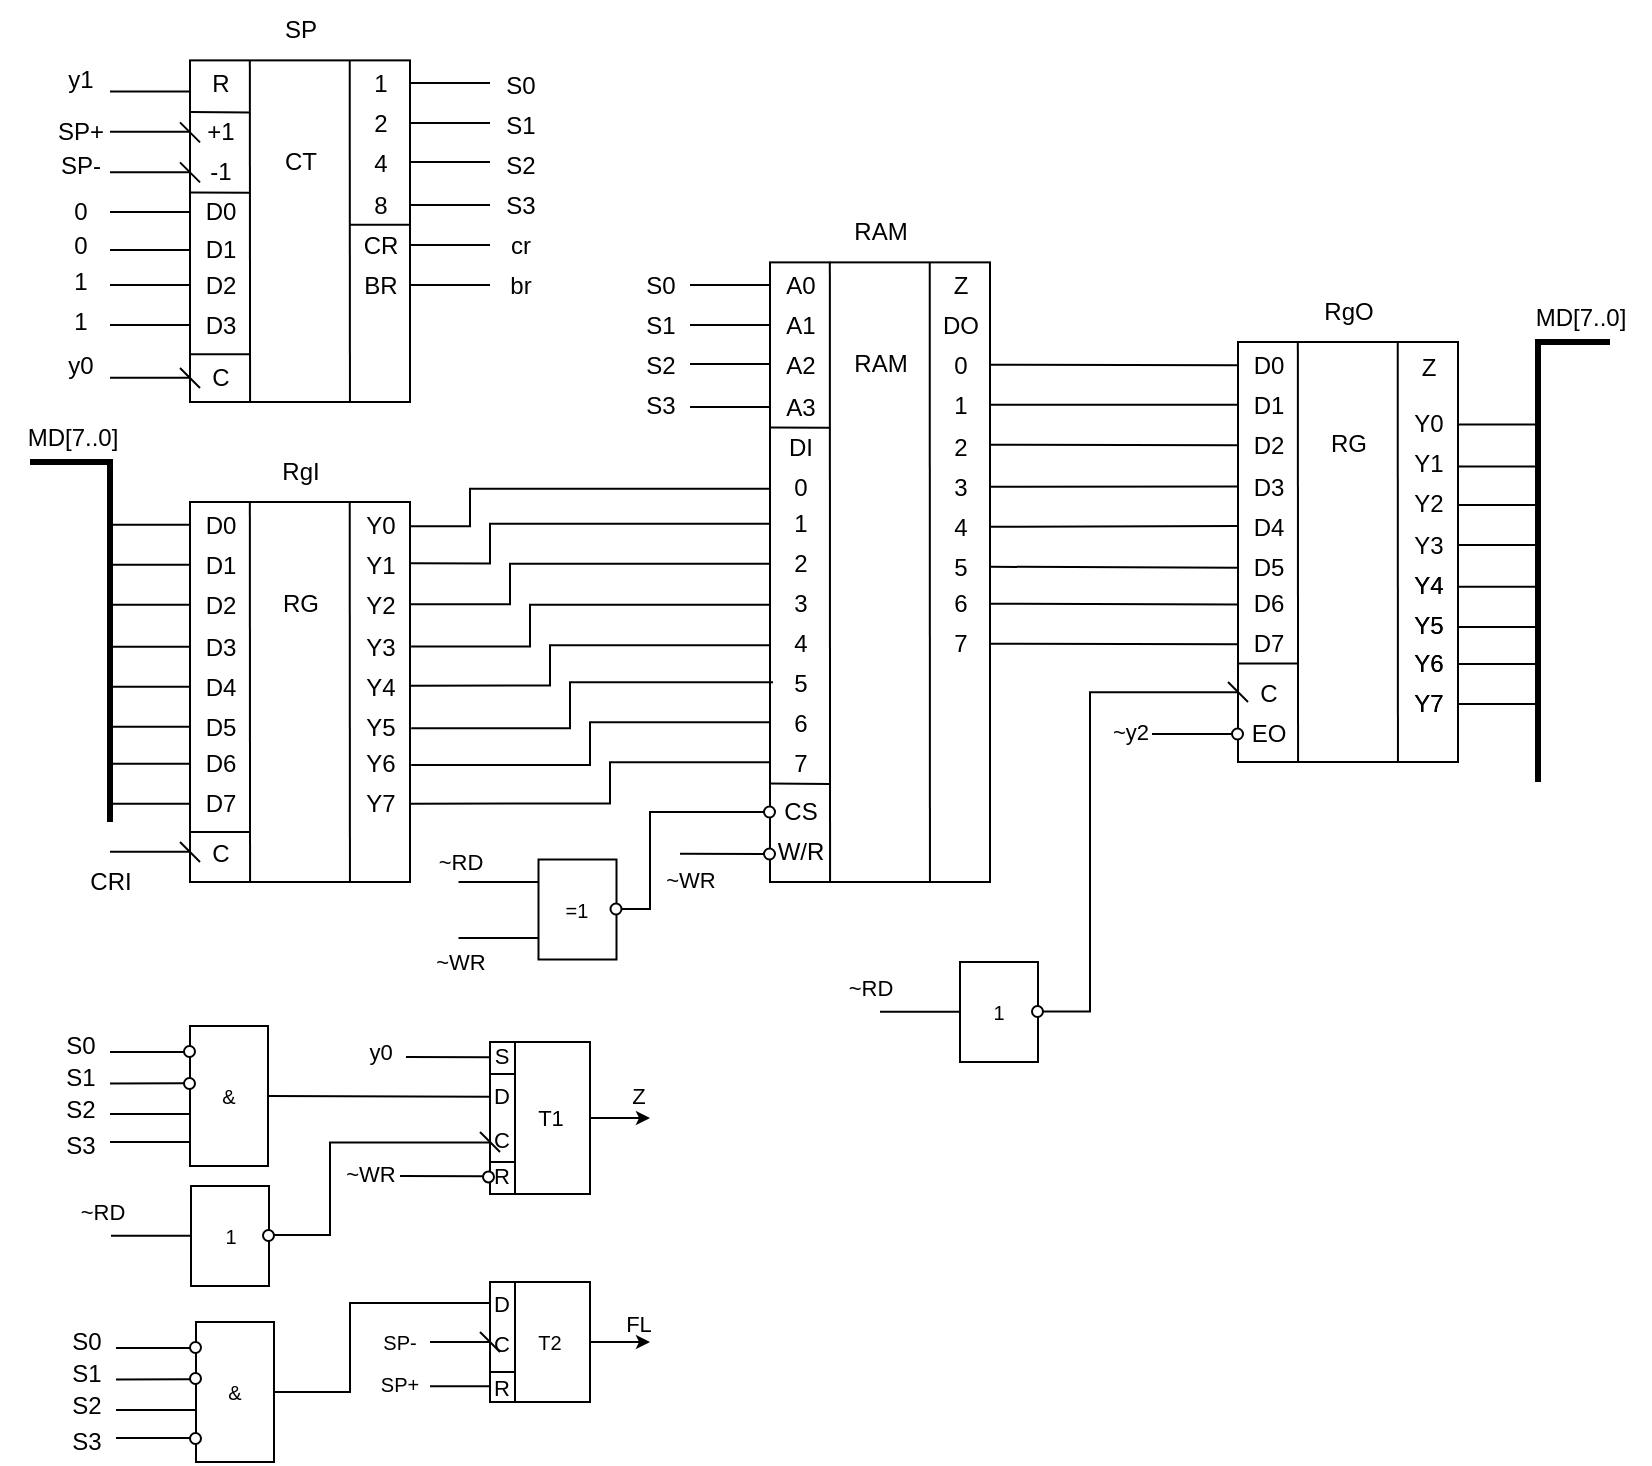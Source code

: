 <mxfile version="21.2.9" type="device" pages="6">
  <diagram name="LIFO" id="Sg9-Qo9q97oSPIurZGNj">
    <mxGraphModel dx="683" dy="379" grid="1" gridSize="10" guides="1" tooltips="1" connect="1" arrows="1" fold="1" page="1" pageScale="1" pageWidth="1169" pageHeight="827" math="0" shadow="0">
      <root>
        <mxCell id="0" />
        <mxCell id="1" parent="0" />
        <mxCell id="R9y8-EZNm_Ng83noymQN-1" value="" style="rounded=0;whiteSpace=wrap;html=1;fillColor=none;" parent="1" vertex="1">
          <mxGeometry x="200" y="290" width="110" height="190" as="geometry" />
        </mxCell>
        <mxCell id="R9y8-EZNm_Ng83noymQN-2" value="" style="endArrow=none;html=1;rounded=0;exitX=0.273;exitY=0.999;exitDx=0;exitDy=0;entryX=0.272;entryY=-0.001;entryDx=0;entryDy=0;exitPerimeter=0;entryPerimeter=0;" parent="1" source="R9y8-EZNm_Ng83noymQN-1" target="R9y8-EZNm_Ng83noymQN-1" edge="1">
          <mxGeometry width="50" height="50" relative="1" as="geometry">
            <mxPoint x="220" y="410" as="sourcePoint" />
            <mxPoint x="330" y="350" as="targetPoint" />
          </mxGeometry>
        </mxCell>
        <mxCell id="R9y8-EZNm_Ng83noymQN-3" value="" style="endArrow=none;html=1;rounded=0;exitX=0.727;exitY=0.999;exitDx=0;exitDy=0;entryX=0.726;entryY=0;entryDx=0;entryDy=0;exitPerimeter=0;entryPerimeter=0;" parent="1" source="R9y8-EZNm_Ng83noymQN-1" target="R9y8-EZNm_Ng83noymQN-1" edge="1">
          <mxGeometry width="50" height="50" relative="1" as="geometry">
            <mxPoint x="270" y="410" as="sourcePoint" />
            <mxPoint x="370" y="390" as="targetPoint" />
          </mxGeometry>
        </mxCell>
        <mxCell id="R9y8-EZNm_Ng83noymQN-4" value="RG" style="text;html=1;align=center;verticalAlign=middle;resizable=0;points=[];autosize=1;strokeColor=none;fillColor=none;" parent="1" vertex="1">
          <mxGeometry x="235" y="326" width="40" height="30" as="geometry" />
        </mxCell>
        <mxCell id="R9y8-EZNm_Ng83noymQN-12" value="" style="endArrow=none;html=1;rounded=0;" parent="1" edge="1">
          <mxGeometry width="50" height="50" relative="1" as="geometry">
            <mxPoint x="200" y="455" as="sourcePoint" />
            <mxPoint x="230" y="455" as="targetPoint" />
          </mxGeometry>
        </mxCell>
        <mxCell id="R9y8-EZNm_Ng83noymQN-14" value="D0" style="text;html=1;align=center;verticalAlign=middle;resizable=0;points=[];autosize=1;strokeColor=none;fillColor=none;spacing=0;" parent="1" vertex="1">
          <mxGeometry x="200" y="291.5" width="30" height="20" as="geometry" />
        </mxCell>
        <mxCell id="R9y8-EZNm_Ng83noymQN-30" value="CRI" style="endArrow=none;html=1;rounded=0;entryX=0;entryY=0.125;entryDx=0;entryDy=0;entryPerimeter=0;fontSize=12;" parent="1" edge="1">
          <mxGeometry x="-1" y="-15" width="50" height="50" relative="1" as="geometry">
            <mxPoint x="160" y="464.88" as="sourcePoint" />
            <mxPoint x="200" y="464.88" as="targetPoint" />
            <mxPoint as="offset" />
          </mxGeometry>
        </mxCell>
        <mxCell id="R9y8-EZNm_Ng83noymQN-32" value="D1" style="text;html=1;align=center;verticalAlign=middle;resizable=0;points=[];autosize=1;strokeColor=none;fillColor=none;spacing=0;" parent="1" vertex="1">
          <mxGeometry x="200" y="311.5" width="30" height="20" as="geometry" />
        </mxCell>
        <mxCell id="R9y8-EZNm_Ng83noymQN-33" value="D2" style="text;html=1;align=center;verticalAlign=middle;resizable=0;points=[];autosize=1;strokeColor=none;fillColor=none;spacing=0;" parent="1" vertex="1">
          <mxGeometry x="200" y="331.5" width="30" height="20" as="geometry" />
        </mxCell>
        <mxCell id="R9y8-EZNm_Ng83noymQN-34" value="D3" style="text;html=1;align=center;verticalAlign=middle;resizable=0;points=[];autosize=1;strokeColor=none;fillColor=none;spacing=0;" parent="1" vertex="1">
          <mxGeometry x="200" y="352.5" width="30" height="20" as="geometry" />
        </mxCell>
        <mxCell id="R9y8-EZNm_Ng83noymQN-35" value="D4" style="text;html=1;align=center;verticalAlign=middle;resizable=0;points=[];autosize=1;strokeColor=none;fillColor=none;spacing=0;" parent="1" vertex="1">
          <mxGeometry x="200" y="372.5" width="30" height="20" as="geometry" />
        </mxCell>
        <mxCell id="R9y8-EZNm_Ng83noymQN-36" value="D5" style="text;html=1;align=center;verticalAlign=middle;resizable=0;points=[];autosize=1;strokeColor=none;fillColor=none;spacing=0;" parent="1" vertex="1">
          <mxGeometry x="200" y="392.5" width="30" height="20" as="geometry" />
        </mxCell>
        <mxCell id="R9y8-EZNm_Ng83noymQN-37" value="D6" style="text;html=1;align=center;verticalAlign=middle;resizable=0;points=[];autosize=1;strokeColor=none;fillColor=none;spacing=0;" parent="1" vertex="1">
          <mxGeometry x="200" y="411" width="30" height="20" as="geometry" />
        </mxCell>
        <mxCell id="R9y8-EZNm_Ng83noymQN-38" value="D7" style="text;html=1;align=center;verticalAlign=middle;resizable=0;points=[];autosize=1;strokeColor=none;fillColor=none;spacing=0;" parent="1" vertex="1">
          <mxGeometry x="200" y="431" width="30" height="20" as="geometry" />
        </mxCell>
        <mxCell id="R9y8-EZNm_Ng83noymQN-39" value="C" style="text;html=1;align=center;verticalAlign=middle;resizable=0;points=[];autosize=1;strokeColor=none;fillColor=none;spacing=0;" parent="1" vertex="1">
          <mxGeometry x="200" y="456" width="30" height="20" as="geometry" />
        </mxCell>
        <mxCell id="R9y8-EZNm_Ng83noymQN-56" value="Y0" style="text;html=1;align=center;verticalAlign=middle;resizable=0;points=[];autosize=1;strokeColor=none;fillColor=none;spacing=0;" parent="1" vertex="1">
          <mxGeometry x="280" y="291.5" width="30" height="20" as="geometry" />
        </mxCell>
        <mxCell id="R9y8-EZNm_Ng83noymQN-57" value="Y1" style="text;html=1;align=center;verticalAlign=middle;resizable=0;points=[];autosize=1;strokeColor=none;fillColor=none;spacing=0;" parent="1" vertex="1">
          <mxGeometry x="280" y="311.5" width="30" height="20" as="geometry" />
        </mxCell>
        <mxCell id="R9y8-EZNm_Ng83noymQN-58" value="Y2" style="text;html=1;align=center;verticalAlign=middle;resizable=0;points=[];autosize=1;strokeColor=none;fillColor=none;spacing=0;" parent="1" vertex="1">
          <mxGeometry x="280" y="331.5" width="30" height="20" as="geometry" />
        </mxCell>
        <mxCell id="R9y8-EZNm_Ng83noymQN-59" value="Y3" style="text;html=1;align=center;verticalAlign=middle;resizable=0;points=[];autosize=1;strokeColor=none;fillColor=none;spacing=0;" parent="1" vertex="1">
          <mxGeometry x="280" y="352.5" width="30" height="20" as="geometry" />
        </mxCell>
        <mxCell id="R9y8-EZNm_Ng83noymQN-60" value="Y4" style="text;html=1;align=center;verticalAlign=middle;resizable=0;points=[];autosize=1;strokeColor=none;fillColor=none;spacing=0;" parent="1" vertex="1">
          <mxGeometry x="280" y="372.5" width="30" height="20" as="geometry" />
        </mxCell>
        <mxCell id="R9y8-EZNm_Ng83noymQN-61" value="Y5" style="text;html=1;align=center;verticalAlign=middle;resizable=0;points=[];autosize=1;strokeColor=none;fillColor=none;spacing=0;" parent="1" vertex="1">
          <mxGeometry x="280" y="392.5" width="30" height="20" as="geometry" />
        </mxCell>
        <mxCell id="R9y8-EZNm_Ng83noymQN-62" value="Y6" style="text;html=1;align=center;verticalAlign=middle;resizable=0;points=[];autosize=1;strokeColor=none;fillColor=none;spacing=0;" parent="1" vertex="1">
          <mxGeometry x="280" y="411" width="30" height="20" as="geometry" />
        </mxCell>
        <mxCell id="R9y8-EZNm_Ng83noymQN-63" value="Y7" style="text;html=1;align=center;verticalAlign=middle;resizable=0;points=[];autosize=1;strokeColor=none;fillColor=none;spacing=0;" parent="1" vertex="1">
          <mxGeometry x="280" y="431" width="30" height="20" as="geometry" />
        </mxCell>
        <mxCell id="R9y8-EZNm_Ng83noymQN-64" value="" style="endArrow=none;html=1;rounded=0;" parent="1" edge="1">
          <mxGeometry width="50" height="50" relative="1" as="geometry">
            <mxPoint x="195" y="460" as="sourcePoint" />
            <mxPoint x="205" y="470" as="targetPoint" />
          </mxGeometry>
        </mxCell>
        <mxCell id="R9y8-EZNm_Ng83noymQN-66" value="" style="endArrow=none;html=1;rounded=0;entryX=0;entryY=0.125;entryDx=0;entryDy=0;entryPerimeter=0;" parent="1" edge="1">
          <mxGeometry x="-1" y="-15" width="50" height="50" relative="1" as="geometry">
            <mxPoint x="160" y="440.89" as="sourcePoint" />
            <mxPoint x="200" y="440.89" as="targetPoint" />
            <mxPoint as="offset" />
          </mxGeometry>
        </mxCell>
        <mxCell id="R9y8-EZNm_Ng83noymQN-67" value="" style="endArrow=none;html=1;rounded=0;entryX=0;entryY=0.125;entryDx=0;entryDy=0;entryPerimeter=0;" parent="1" edge="1">
          <mxGeometry x="-1" y="-15" width="50" height="50" relative="1" as="geometry">
            <mxPoint x="160" y="420.89" as="sourcePoint" />
            <mxPoint x="200" y="420.89" as="targetPoint" />
            <mxPoint as="offset" />
          </mxGeometry>
        </mxCell>
        <mxCell id="R9y8-EZNm_Ng83noymQN-68" value="" style="endArrow=none;html=1;rounded=0;entryX=0;entryY=0.125;entryDx=0;entryDy=0;entryPerimeter=0;" parent="1" edge="1">
          <mxGeometry x="-1" y="-15" width="50" height="50" relative="1" as="geometry">
            <mxPoint x="160" y="402.39" as="sourcePoint" />
            <mxPoint x="200" y="402.39" as="targetPoint" />
            <mxPoint as="offset" />
          </mxGeometry>
        </mxCell>
        <mxCell id="R9y8-EZNm_Ng83noymQN-69" value="" style="endArrow=none;html=1;rounded=0;entryX=0;entryY=0.125;entryDx=0;entryDy=0;entryPerimeter=0;" parent="1" edge="1">
          <mxGeometry x="-1" y="-15" width="50" height="50" relative="1" as="geometry">
            <mxPoint x="160" y="382.39" as="sourcePoint" />
            <mxPoint x="200" y="382.39" as="targetPoint" />
            <mxPoint as="offset" />
          </mxGeometry>
        </mxCell>
        <mxCell id="R9y8-EZNm_Ng83noymQN-70" value="" style="endArrow=none;html=1;rounded=0;entryX=0;entryY=0.125;entryDx=0;entryDy=0;entryPerimeter=0;" parent="1" edge="1">
          <mxGeometry x="-1" y="-15" width="50" height="50" relative="1" as="geometry">
            <mxPoint x="160" y="362.39" as="sourcePoint" />
            <mxPoint x="200" y="362.39" as="targetPoint" />
            <mxPoint as="offset" />
          </mxGeometry>
        </mxCell>
        <mxCell id="R9y8-EZNm_Ng83noymQN-71" value="" style="endArrow=none;html=1;rounded=0;entryX=0;entryY=0.125;entryDx=0;entryDy=0;entryPerimeter=0;" parent="1" edge="1">
          <mxGeometry x="-1" y="-15" width="50" height="50" relative="1" as="geometry">
            <mxPoint x="160" y="341.39" as="sourcePoint" />
            <mxPoint x="200" y="341.39" as="targetPoint" />
            <mxPoint as="offset" />
          </mxGeometry>
        </mxCell>
        <mxCell id="R9y8-EZNm_Ng83noymQN-72" value="" style="endArrow=none;html=1;rounded=0;entryX=0;entryY=0.125;entryDx=0;entryDy=0;entryPerimeter=0;" parent="1" edge="1">
          <mxGeometry x="-1" y="-15" width="50" height="50" relative="1" as="geometry">
            <mxPoint x="160" y="321.39" as="sourcePoint" />
            <mxPoint x="200" y="321.39" as="targetPoint" />
            <mxPoint as="offset" />
          </mxGeometry>
        </mxCell>
        <mxCell id="R9y8-EZNm_Ng83noymQN-73" value="" style="endArrow=none;html=1;rounded=0;entryX=0;entryY=0.125;entryDx=0;entryDy=0;entryPerimeter=0;" parent="1" edge="1">
          <mxGeometry x="-1" y="-15" width="50" height="50" relative="1" as="geometry">
            <mxPoint x="160" y="301.39" as="sourcePoint" />
            <mxPoint x="200" y="301.39" as="targetPoint" />
            <mxPoint as="offset" />
          </mxGeometry>
        </mxCell>
        <mxCell id="R9y8-EZNm_Ng83noymQN-75" value="" style="endArrow=none;html=1;rounded=0;fontSize=11;strokeWidth=3;" parent="1" edge="1">
          <mxGeometry width="50" height="50" relative="1" as="geometry">
            <mxPoint x="160" y="450" as="sourcePoint" />
            <mxPoint x="120" y="270" as="targetPoint" />
            <Array as="points">
              <mxPoint x="160" y="270" />
            </Array>
          </mxGeometry>
        </mxCell>
        <mxCell id="R9y8-EZNm_Ng83noymQN-76" value="MD[7..0]" style="text;html=1;align=center;verticalAlign=middle;resizable=0;points=[];autosize=1;strokeColor=none;fillColor=none;" parent="1" vertex="1">
          <mxGeometry x="105.5" y="242.5" width="70" height="30" as="geometry" />
        </mxCell>
        <mxCell id="R9y8-EZNm_Ng83noymQN-77" value="" style="rounded=0;whiteSpace=wrap;html=1;fillColor=none;" parent="1" vertex="1">
          <mxGeometry x="490" y="170.19" width="110" height="309.81" as="geometry" />
        </mxCell>
        <mxCell id="R9y8-EZNm_Ng83noymQN-78" value="" style="endArrow=none;html=1;rounded=0;exitX=0.273;exitY=0.999;exitDx=0;exitDy=0;entryX=0.272;entryY=-0.001;entryDx=0;entryDy=0;exitPerimeter=0;entryPerimeter=0;" parent="1" source="R9y8-EZNm_Ng83noymQN-77" target="R9y8-EZNm_Ng83noymQN-77" edge="1">
          <mxGeometry width="50" height="50" relative="1" as="geometry">
            <mxPoint x="510" y="290.19" as="sourcePoint" />
            <mxPoint x="620" y="230.19" as="targetPoint" />
          </mxGeometry>
        </mxCell>
        <mxCell id="R9y8-EZNm_Ng83noymQN-79" value="" style="endArrow=none;html=1;rounded=0;exitX=0.727;exitY=0.999;exitDx=0;exitDy=0;entryX=0.726;entryY=0;entryDx=0;entryDy=0;exitPerimeter=0;entryPerimeter=0;" parent="1" source="R9y8-EZNm_Ng83noymQN-77" target="R9y8-EZNm_Ng83noymQN-77" edge="1">
          <mxGeometry width="50" height="50" relative="1" as="geometry">
            <mxPoint x="560" y="290.19" as="sourcePoint" />
            <mxPoint x="660" y="270.19" as="targetPoint" />
          </mxGeometry>
        </mxCell>
        <mxCell id="R9y8-EZNm_Ng83noymQN-80" value="RAM" style="text;html=1;align=center;verticalAlign=middle;resizable=0;points=[];autosize=1;strokeColor=none;fillColor=none;" parent="1" vertex="1">
          <mxGeometry x="520" y="206.19" width="50" height="30" as="geometry" />
        </mxCell>
        <mxCell id="R9y8-EZNm_Ng83noymQN-82" value="A0" style="text;html=1;align=center;verticalAlign=middle;resizable=0;points=[];autosize=1;strokeColor=none;fillColor=none;spacing=0;" parent="1" vertex="1">
          <mxGeometry x="490" y="171.69" width="30" height="20" as="geometry" />
        </mxCell>
        <mxCell id="R9y8-EZNm_Ng83noymQN-84" value="A1" style="text;html=1;align=center;verticalAlign=middle;resizable=0;points=[];autosize=1;strokeColor=none;fillColor=none;spacing=0;" parent="1" vertex="1">
          <mxGeometry x="490" y="191.69" width="30" height="20" as="geometry" />
        </mxCell>
        <mxCell id="R9y8-EZNm_Ng83noymQN-85" value="A2" style="text;html=1;align=center;verticalAlign=middle;resizable=0;points=[];autosize=1;strokeColor=none;fillColor=none;spacing=0;" parent="1" vertex="1">
          <mxGeometry x="490" y="211.69" width="30" height="20" as="geometry" />
        </mxCell>
        <mxCell id="R9y8-EZNm_Ng83noymQN-86" value="A3" style="text;html=1;align=center;verticalAlign=middle;resizable=0;points=[];autosize=1;strokeColor=none;fillColor=none;spacing=0;" parent="1" vertex="1">
          <mxGeometry x="490" y="232.69" width="30" height="20" as="geometry" />
        </mxCell>
        <mxCell id="R9y8-EZNm_Ng83noymQN-87" value="DI" style="text;html=1;align=center;verticalAlign=middle;resizable=0;points=[];autosize=1;strokeColor=none;fillColor=none;spacing=0;" parent="1" vertex="1">
          <mxGeometry x="490" y="252.69" width="30" height="20" as="geometry" />
        </mxCell>
        <mxCell id="R9y8-EZNm_Ng83noymQN-88" value="0" style="text;html=1;align=center;verticalAlign=middle;resizable=0;points=[];autosize=1;strokeColor=none;fillColor=none;spacing=0;" parent="1" vertex="1">
          <mxGeometry x="490" y="272.69" width="30" height="20" as="geometry" />
        </mxCell>
        <mxCell id="R9y8-EZNm_Ng83noymQN-89" value="1" style="text;html=1;align=center;verticalAlign=middle;resizable=0;points=[];autosize=1;strokeColor=none;fillColor=none;spacing=0;" parent="1" vertex="1">
          <mxGeometry x="490" y="291.19" width="30" height="20" as="geometry" />
        </mxCell>
        <mxCell id="R9y8-EZNm_Ng83noymQN-90" value="2" style="text;html=1;align=center;verticalAlign=middle;resizable=0;points=[];autosize=1;strokeColor=none;fillColor=none;spacing=0;" parent="1" vertex="1">
          <mxGeometry x="490" y="311.19" width="30" height="20" as="geometry" />
        </mxCell>
        <mxCell id="R9y8-EZNm_Ng83noymQN-91" value="3" style="text;html=1;align=center;verticalAlign=middle;resizable=0;points=[];autosize=1;strokeColor=none;fillColor=none;spacing=0;" parent="1" vertex="1">
          <mxGeometry x="490" y="331" width="30" height="20" as="geometry" />
        </mxCell>
        <mxCell id="R9y8-EZNm_Ng83noymQN-92" value="Z" style="text;html=1;align=center;verticalAlign=middle;resizable=0;points=[];autosize=1;strokeColor=none;fillColor=none;spacing=0;" parent="1" vertex="1">
          <mxGeometry x="570" y="171.69" width="30" height="20" as="geometry" />
        </mxCell>
        <mxCell id="R9y8-EZNm_Ng83noymQN-93" value="DO" style="text;html=1;align=center;verticalAlign=middle;resizable=0;points=[];autosize=1;strokeColor=none;fillColor=none;spacing=0;" parent="1" vertex="1">
          <mxGeometry x="565" y="191.69" width="40" height="20" as="geometry" />
        </mxCell>
        <mxCell id="R9y8-EZNm_Ng83noymQN-94" value="0" style="text;html=1;align=center;verticalAlign=middle;resizable=0;points=[];autosize=1;strokeColor=none;fillColor=none;spacing=0;" parent="1" vertex="1">
          <mxGeometry x="570" y="211.69" width="30" height="20" as="geometry" />
        </mxCell>
        <mxCell id="R9y8-EZNm_Ng83noymQN-95" value="1" style="text;html=1;align=center;verticalAlign=middle;resizable=0;points=[];autosize=1;strokeColor=none;fillColor=none;spacing=0;" parent="1" vertex="1">
          <mxGeometry x="570" y="231.5" width="30" height="20" as="geometry" />
        </mxCell>
        <mxCell id="R9y8-EZNm_Ng83noymQN-96" value="2" style="text;html=1;align=center;verticalAlign=middle;resizable=0;points=[];autosize=1;strokeColor=none;fillColor=none;spacing=0;" parent="1" vertex="1">
          <mxGeometry x="570" y="252.69" width="30" height="20" as="geometry" />
        </mxCell>
        <mxCell id="R9y8-EZNm_Ng83noymQN-97" value="3" style="text;html=1;align=center;verticalAlign=middle;resizable=0;points=[];autosize=1;strokeColor=none;fillColor=none;spacing=0;" parent="1" vertex="1">
          <mxGeometry x="570" y="272.69" width="30" height="20" as="geometry" />
        </mxCell>
        <mxCell id="R9y8-EZNm_Ng83noymQN-98" value="4" style="text;html=1;align=center;verticalAlign=middle;resizable=0;points=[];autosize=1;strokeColor=none;fillColor=none;spacing=0;" parent="1" vertex="1">
          <mxGeometry x="570" y="292.69" width="30" height="20" as="geometry" />
        </mxCell>
        <mxCell id="R9y8-EZNm_Ng83noymQN-99" value="5" style="text;html=1;align=center;verticalAlign=middle;resizable=0;points=[];autosize=1;strokeColor=none;fillColor=none;spacing=0;" parent="1" vertex="1">
          <mxGeometry x="570" y="312.69" width="30" height="20" as="geometry" />
        </mxCell>
        <mxCell id="R9y8-EZNm_Ng83noymQN-108" value="" style="endArrow=none;html=1;rounded=0;entryX=0;entryY=0.125;entryDx=0;entryDy=0;entryPerimeter=0;" parent="1" edge="1">
          <mxGeometry x="-1" y="15" width="50" height="50" relative="1" as="geometry">
            <mxPoint x="450" y="181.55" as="sourcePoint" />
            <mxPoint x="490" y="181.55" as="targetPoint" />
            <mxPoint x="-10" y="3" as="offset" />
          </mxGeometry>
        </mxCell>
        <mxCell id="R9y8-EZNm_Ng83noymQN-111" value="RgI" style="text;html=1;align=center;verticalAlign=middle;resizable=0;points=[];autosize=1;strokeColor=none;fillColor=none;" parent="1" vertex="1">
          <mxGeometry x="235" y="260" width="40" height="30" as="geometry" />
        </mxCell>
        <mxCell id="R9y8-EZNm_Ng83noymQN-112" value="" style="endArrow=none;html=1;rounded=0;exitX=0.001;exitY=0.842;exitDx=0;exitDy=0;exitPerimeter=0;" parent="1" edge="1">
          <mxGeometry width="50" height="50" relative="1" as="geometry">
            <mxPoint x="490" y="252.69" as="sourcePoint" />
            <mxPoint x="520" y="252.88" as="targetPoint" />
          </mxGeometry>
        </mxCell>
        <mxCell id="R9y8-EZNm_Ng83noymQN-120" value="4" style="text;html=1;align=center;verticalAlign=middle;resizable=0;points=[];autosize=1;strokeColor=none;fillColor=none;spacing=0;" parent="1" vertex="1">
          <mxGeometry x="490" y="351" width="30" height="20" as="geometry" />
        </mxCell>
        <mxCell id="R9y8-EZNm_Ng83noymQN-121" value="5" style="text;html=1;align=center;verticalAlign=middle;resizable=0;points=[];autosize=1;strokeColor=none;fillColor=none;spacing=0;" parent="1" vertex="1">
          <mxGeometry x="490" y="371.0" width="30" height="20" as="geometry" />
        </mxCell>
        <mxCell id="R9y8-EZNm_Ng83noymQN-122" value="6" style="text;html=1;align=center;verticalAlign=middle;resizable=0;points=[];autosize=1;strokeColor=none;fillColor=none;spacing=0;" parent="1" vertex="1">
          <mxGeometry x="490" y="391.0" width="30" height="20" as="geometry" />
        </mxCell>
        <mxCell id="R9y8-EZNm_Ng83noymQN-123" value="7" style="text;html=1;align=center;verticalAlign=middle;resizable=0;points=[];autosize=1;strokeColor=none;fillColor=none;spacing=0;" parent="1" vertex="1">
          <mxGeometry x="490" y="411.0" width="30" height="20" as="geometry" />
        </mxCell>
        <mxCell id="R9y8-EZNm_Ng83noymQN-124" value="" style="endArrow=none;html=1;rounded=0;entryX=0;entryY=0.125;entryDx=0;entryDy=0;entryPerimeter=0;" parent="1" edge="1">
          <mxGeometry x="-1" y="15" width="50" height="50" relative="1" as="geometry">
            <mxPoint x="450" y="201.55" as="sourcePoint" />
            <mxPoint x="490" y="201.55" as="targetPoint" />
            <mxPoint x="-10" y="3" as="offset" />
          </mxGeometry>
        </mxCell>
        <mxCell id="R9y8-EZNm_Ng83noymQN-125" value="S0" style="text;html=1;align=center;verticalAlign=middle;resizable=0;points=[];autosize=1;strokeColor=none;fillColor=none;spacing=0;" parent="1" vertex="1">
          <mxGeometry x="420" y="171.69" width="30" height="20" as="geometry" />
        </mxCell>
        <mxCell id="R9y8-EZNm_Ng83noymQN-126" value="S1" style="text;html=1;align=center;verticalAlign=middle;resizable=0;points=[];autosize=1;strokeColor=none;fillColor=none;spacing=0;" parent="1" vertex="1">
          <mxGeometry x="420" y="191.69" width="30" height="20" as="geometry" />
        </mxCell>
        <mxCell id="R9y8-EZNm_Ng83noymQN-127" value="" style="endArrow=none;html=1;rounded=0;entryX=0;entryY=0.125;entryDx=0;entryDy=0;entryPerimeter=0;" parent="1" edge="1">
          <mxGeometry x="-1" y="15" width="50" height="50" relative="1" as="geometry">
            <mxPoint x="450" y="221.02" as="sourcePoint" />
            <mxPoint x="490" y="221.02" as="targetPoint" />
            <mxPoint x="-10" y="3" as="offset" />
          </mxGeometry>
        </mxCell>
        <mxCell id="R9y8-EZNm_Ng83noymQN-128" value="S2" style="text;html=1;align=center;verticalAlign=middle;resizable=0;points=[];autosize=1;strokeColor=none;fillColor=none;spacing=0;" parent="1" vertex="1">
          <mxGeometry x="420" y="211.69" width="30" height="20" as="geometry" />
        </mxCell>
        <mxCell id="R9y8-EZNm_Ng83noymQN-129" value="" style="endArrow=none;html=1;rounded=0;entryX=0;entryY=0.125;entryDx=0;entryDy=0;entryPerimeter=0;" parent="1" edge="1">
          <mxGeometry x="-1" y="15" width="50" height="50" relative="1" as="geometry">
            <mxPoint x="450" y="242.52" as="sourcePoint" />
            <mxPoint x="490" y="242.52" as="targetPoint" />
            <mxPoint x="-10" y="3" as="offset" />
          </mxGeometry>
        </mxCell>
        <mxCell id="R9y8-EZNm_Ng83noymQN-130" value="S3" style="text;html=1;align=center;verticalAlign=middle;resizable=0;points=[];autosize=1;strokeColor=none;fillColor=none;spacing=0;" parent="1" vertex="1">
          <mxGeometry x="420" y="231.69" width="30" height="20" as="geometry" />
        </mxCell>
        <mxCell id="R9y8-EZNm_Ng83noymQN-131" value="RAM" style="text;html=1;align=center;verticalAlign=middle;resizable=0;points=[];autosize=1;strokeColor=none;fillColor=none;" parent="1" vertex="1">
          <mxGeometry x="520" y="140.19" width="50" height="30" as="geometry" />
        </mxCell>
        <mxCell id="R9y8-EZNm_Ng83noymQN-132" value="" style="endArrow=none;html=1;rounded=0;exitX=0.001;exitY=0.842;exitDx=0;exitDy=0;exitPerimeter=0;" parent="1" edge="1">
          <mxGeometry width="50" height="50" relative="1" as="geometry">
            <mxPoint x="490" y="430.81" as="sourcePoint" />
            <mxPoint x="520" y="431.0" as="targetPoint" />
          </mxGeometry>
        </mxCell>
        <mxCell id="R9y8-EZNm_Ng83noymQN-133" value="CS" style="text;html=1;align=center;verticalAlign=middle;resizable=0;points=[];autosize=1;strokeColor=none;fillColor=none;spacing=0;" parent="1" vertex="1">
          <mxGeometry x="485" y="435.0" width="40" height="20" as="geometry" />
        </mxCell>
        <mxCell id="R9y8-EZNm_Ng83noymQN-134" value="W/R" style="text;html=1;align=center;verticalAlign=middle;resizable=0;points=[];autosize=1;strokeColor=none;fillColor=none;spacing=0;" parent="1" vertex="1">
          <mxGeometry x="485" y="455.0" width="40" height="20" as="geometry" />
        </mxCell>
        <mxCell id="R9y8-EZNm_Ng83noymQN-136" value="" style="endArrow=none;html=1;rounded=0;exitX=1.017;exitY=0.531;exitDx=0;exitDy=0;exitPerimeter=0;entryX=0;entryY=0.537;entryDx=0;entryDy=0;entryPerimeter=0;edgeStyle=orthogonalEdgeStyle;" parent="1" source="R9y8-EZNm_Ng83noymQN-56" target="R9y8-EZNm_Ng83noymQN-88" edge="1">
          <mxGeometry width="50" height="50" relative="1" as="geometry">
            <mxPoint x="320" y="300" as="sourcePoint" />
            <mxPoint x="420" y="310" as="targetPoint" />
            <Array as="points">
              <mxPoint x="340" y="302" />
              <mxPoint x="340" y="283" />
            </Array>
          </mxGeometry>
        </mxCell>
        <mxCell id="R9y8-EZNm_Ng83noymQN-137" value="" style="endArrow=none;html=1;rounded=0;exitX=1.015;exitY=0.459;exitDx=0;exitDy=0;exitPerimeter=0;entryX=0;entryY=0.486;entryDx=0;entryDy=0;entryPerimeter=0;edgeStyle=orthogonalEdgeStyle;" parent="1" source="R9y8-EZNm_Ng83noymQN-57" target="R9y8-EZNm_Ng83noymQN-89" edge="1">
          <mxGeometry width="50" height="50" relative="1" as="geometry">
            <mxPoint x="360" y="360" as="sourcePoint" />
            <mxPoint x="410" y="310" as="targetPoint" />
            <Array as="points">
              <mxPoint x="350" y="321" />
              <mxPoint x="350" y="301" />
            </Array>
          </mxGeometry>
        </mxCell>
        <mxCell id="R9y8-EZNm_Ng83noymQN-138" value="" style="endArrow=none;html=1;rounded=0;labelBackgroundColor=default;strokeColor=default;fontFamily=Helvetica;fontSize=11;fontColor=default;shape=connector;exitX=0.997;exitY=0.479;exitDx=0;exitDy=0;exitPerimeter=0;entryX=-0.005;entryY=0.486;entryDx=0;entryDy=0;entryPerimeter=0;edgeStyle=orthogonalEdgeStyle;" parent="1" source="R9y8-EZNm_Ng83noymQN-58" target="R9y8-EZNm_Ng83noymQN-90" edge="1">
          <mxGeometry width="50" height="50" relative="1" as="geometry">
            <mxPoint x="360" y="390" as="sourcePoint" />
            <mxPoint x="410" y="340" as="targetPoint" />
            <Array as="points">
              <mxPoint x="360" y="341" />
              <mxPoint x="360" y="321" />
            </Array>
          </mxGeometry>
        </mxCell>
        <mxCell id="R9y8-EZNm_Ng83noymQN-139" value="" style="endArrow=none;html=1;rounded=0;labelBackgroundColor=default;strokeColor=default;fontFamily=Helvetica;fontSize=11;fontColor=default;shape=connector;exitX=1.018;exitY=0.485;exitDx=0;exitDy=0;exitPerimeter=0;entryX=0.012;entryY=0.521;entryDx=0;entryDy=0;entryPerimeter=0;edgeStyle=orthogonalEdgeStyle;" parent="1" source="R9y8-EZNm_Ng83noymQN-59" target="R9y8-EZNm_Ng83noymQN-91" edge="1">
          <mxGeometry width="50" height="50" relative="1" as="geometry">
            <mxPoint x="340" y="410" as="sourcePoint" />
            <mxPoint x="390" y="360" as="targetPoint" />
            <Array as="points">
              <mxPoint x="370" y="362" />
              <mxPoint x="370" y="341" />
            </Array>
          </mxGeometry>
        </mxCell>
        <mxCell id="R9y8-EZNm_Ng83noymQN-144" value="" style="endArrow=none;html=1;rounded=0;labelBackgroundColor=default;strokeColor=default;fontFamily=Helvetica;fontSize=11;fontColor=default;shape=connector;exitX=1;exitY=0.466;exitDx=0;exitDy=0;exitPerimeter=0;entryX=0.008;entryY=0.53;entryDx=0;entryDy=0;entryPerimeter=0;edgeStyle=orthogonalEdgeStyle;" parent="1" source="R9y8-EZNm_Ng83noymQN-60" target="R9y8-EZNm_Ng83noymQN-120" edge="1">
          <mxGeometry width="50" height="50" relative="1" as="geometry">
            <mxPoint x="370" y="420" as="sourcePoint" />
            <mxPoint x="420" y="370" as="targetPoint" />
            <Array as="points">
              <mxPoint x="380" y="382" />
              <mxPoint x="380" y="362" />
            </Array>
          </mxGeometry>
        </mxCell>
        <mxCell id="R9y8-EZNm_Ng83noymQN-145" value="" style="endArrow=none;html=1;rounded=0;labelBackgroundColor=default;strokeColor=default;fontFamily=Helvetica;fontSize=11;fontColor=default;shape=connector;exitX=1.02;exitY=0.53;exitDx=0;exitDy=0;exitPerimeter=0;entryX=0.05;entryY=0.457;entryDx=0;entryDy=0;entryPerimeter=0;edgeStyle=orthogonalEdgeStyle;" parent="1" source="R9y8-EZNm_Ng83noymQN-61" target="R9y8-EZNm_Ng83noymQN-121" edge="1">
          <mxGeometry width="50" height="50" relative="1" as="geometry">
            <mxPoint x="360" y="440" as="sourcePoint" />
            <mxPoint x="410" y="390" as="targetPoint" />
            <Array as="points">
              <mxPoint x="390" y="403" />
              <mxPoint x="390" y="380" />
            </Array>
          </mxGeometry>
        </mxCell>
        <mxCell id="R9y8-EZNm_Ng83noymQN-146" value="" style="endArrow=none;html=1;rounded=0;labelBackgroundColor=default;strokeColor=default;fontFamily=Helvetica;fontSize=11;fontColor=default;shape=connector;exitX=1.02;exitY=0.525;exitDx=0;exitDy=0;exitPerimeter=0;entryX=0.005;entryY=0.457;entryDx=0;entryDy=0;entryPerimeter=0;edgeStyle=orthogonalEdgeStyle;" parent="1" source="R9y8-EZNm_Ng83noymQN-62" target="R9y8-EZNm_Ng83noymQN-122" edge="1">
          <mxGeometry width="50" height="50" relative="1" as="geometry">
            <mxPoint x="380" y="480" as="sourcePoint" />
            <mxPoint x="430" y="430" as="targetPoint" />
          </mxGeometry>
        </mxCell>
        <mxCell id="R9y8-EZNm_Ng83noymQN-147" value="" style="endArrow=none;html=1;rounded=0;labelBackgroundColor=default;strokeColor=default;fontFamily=Helvetica;fontSize=11;fontColor=default;shape=connector;exitX=1.012;exitY=0.491;exitDx=0;exitDy=0;exitPerimeter=0;entryX=-0.011;entryY=0.457;entryDx=0;entryDy=0;entryPerimeter=0;edgeStyle=orthogonalEdgeStyle;" parent="1" source="R9y8-EZNm_Ng83noymQN-63" target="R9y8-EZNm_Ng83noymQN-123" edge="1">
          <mxGeometry width="50" height="50" relative="1" as="geometry">
            <mxPoint x="390" y="470" as="sourcePoint" />
            <mxPoint x="440" y="420" as="targetPoint" />
            <Array as="points">
              <mxPoint x="410" y="441" />
              <mxPoint x="410" y="420" />
            </Array>
          </mxGeometry>
        </mxCell>
        <mxCell id="R9y8-EZNm_Ng83noymQN-148" value="" style="ellipse;whiteSpace=wrap;html=1;aspect=fixed;fontSize=12;fontColor=#000000;" parent="1" vertex="1">
          <mxGeometry x="487" y="463.25" width="5.5" height="5.5" as="geometry" />
        </mxCell>
        <mxCell id="R9y8-EZNm_Ng83noymQN-150" value="" style="ellipse;whiteSpace=wrap;html=1;aspect=fixed;fontSize=12;fontColor=#000000;" parent="1" vertex="1">
          <mxGeometry x="487" y="442.25" width="5.5" height="5.5" as="geometry" />
        </mxCell>
        <mxCell id="R9y8-EZNm_Ng83noymQN-152" value="" style="rounded=0;whiteSpace=wrap;html=1;fillColor=none;" parent="1" vertex="1">
          <mxGeometry x="200" y="69.19" width="110" height="170.81" as="geometry" />
        </mxCell>
        <mxCell id="R9y8-EZNm_Ng83noymQN-153" value="" style="endArrow=none;html=1;rounded=0;exitX=0.273;exitY=0.999;exitDx=0;exitDy=0;entryX=0.272;entryY=-0.001;entryDx=0;entryDy=0;exitPerimeter=0;entryPerimeter=0;" parent="1" source="R9y8-EZNm_Ng83noymQN-152" target="R9y8-EZNm_Ng83noymQN-152" edge="1">
          <mxGeometry width="50" height="50" relative="1" as="geometry">
            <mxPoint x="220" y="189.19" as="sourcePoint" />
            <mxPoint x="330" y="129.19" as="targetPoint" />
          </mxGeometry>
        </mxCell>
        <mxCell id="R9y8-EZNm_Ng83noymQN-154" value="" style="endArrow=none;html=1;rounded=0;exitX=0.727;exitY=0.999;exitDx=0;exitDy=0;entryX=0.726;entryY=0;entryDx=0;entryDy=0;exitPerimeter=0;entryPerimeter=0;" parent="1" source="R9y8-EZNm_Ng83noymQN-152" target="R9y8-EZNm_Ng83noymQN-152" edge="1">
          <mxGeometry width="50" height="50" relative="1" as="geometry">
            <mxPoint x="270" y="189.19" as="sourcePoint" />
            <mxPoint x="370" y="169.19" as="targetPoint" />
          </mxGeometry>
        </mxCell>
        <mxCell id="R9y8-EZNm_Ng83noymQN-155" value="CT" style="text;html=1;align=center;verticalAlign=middle;resizable=0;points=[];autosize=1;strokeColor=none;fillColor=none;" parent="1" vertex="1">
          <mxGeometry x="235" y="105.19" width="40" height="30" as="geometry" />
        </mxCell>
        <mxCell id="R9y8-EZNm_Ng83noymQN-156" value="" style="endArrow=none;html=1;rounded=0;exitX=0.001;exitY=0.842;exitDx=0;exitDy=0;exitPerimeter=0;" parent="1" edge="1">
          <mxGeometry width="50" height="50" relative="1" as="geometry">
            <mxPoint x="200.0" y="216.12" as="sourcePoint" />
            <mxPoint x="229.89" y="216.14" as="targetPoint" />
          </mxGeometry>
        </mxCell>
        <mxCell id="R9y8-EZNm_Ng83noymQN-157" value="R" style="text;html=1;align=center;verticalAlign=middle;resizable=0;points=[];autosize=1;strokeColor=none;fillColor=none;spacing=0;" parent="1" vertex="1">
          <mxGeometry x="200" y="70.69" width="30" height="20" as="geometry" />
        </mxCell>
        <mxCell id="R9y8-EZNm_Ng83noymQN-159" value="+1" style="text;html=1;align=center;verticalAlign=middle;resizable=0;points=[];autosize=1;strokeColor=none;fillColor=none;spacing=0;" parent="1" vertex="1">
          <mxGeometry x="200" y="95.19" width="30" height="20" as="geometry" />
        </mxCell>
        <mxCell id="R9y8-EZNm_Ng83noymQN-165" value="C" style="text;html=1;align=center;verticalAlign=middle;resizable=0;points=[];autosize=1;strokeColor=none;fillColor=none;spacing=0;" parent="1" vertex="1">
          <mxGeometry x="200" y="218" width="30" height="20" as="geometry" />
        </mxCell>
        <mxCell id="R9y8-EZNm_Ng83noymQN-166" value="1" style="text;html=1;align=center;verticalAlign=middle;resizable=0;points=[];autosize=1;strokeColor=none;fillColor=none;spacing=0;" parent="1" vertex="1">
          <mxGeometry x="280" y="70.69" width="30" height="20" as="geometry" />
        </mxCell>
        <mxCell id="R9y8-EZNm_Ng83noymQN-167" value="2" style="text;html=1;align=center;verticalAlign=middle;resizable=0;points=[];autosize=1;strokeColor=none;fillColor=none;spacing=0;" parent="1" vertex="1">
          <mxGeometry x="280" y="90.69" width="30" height="20" as="geometry" />
        </mxCell>
        <mxCell id="R9y8-EZNm_Ng83noymQN-168" value="4" style="text;html=1;align=center;verticalAlign=middle;resizable=0;points=[];autosize=1;strokeColor=none;fillColor=none;spacing=0;" parent="1" vertex="1">
          <mxGeometry x="280" y="110.69" width="30" height="20" as="geometry" />
        </mxCell>
        <mxCell id="R9y8-EZNm_Ng83noymQN-169" value="8" style="text;html=1;align=center;verticalAlign=middle;resizable=0;points=[];autosize=1;strokeColor=none;fillColor=none;spacing=0;" parent="1" vertex="1">
          <mxGeometry x="280" y="131.69" width="30" height="20" as="geometry" />
        </mxCell>
        <mxCell id="R9y8-EZNm_Ng83noymQN-170" value="CR" style="text;html=1;align=center;verticalAlign=middle;resizable=0;points=[];autosize=1;strokeColor=none;fillColor=none;spacing=0;" parent="1" vertex="1">
          <mxGeometry x="275" y="151.69" width="40" height="20" as="geometry" />
        </mxCell>
        <mxCell id="R9y8-EZNm_Ng83noymQN-171" value="BR" style="text;html=1;align=center;verticalAlign=middle;resizable=0;points=[];autosize=1;strokeColor=none;fillColor=none;spacing=0;" parent="1" vertex="1">
          <mxGeometry x="275" y="171.69" width="40" height="20" as="geometry" />
        </mxCell>
        <mxCell id="R9y8-EZNm_Ng83noymQN-174" value="" style="endArrow=none;html=1;rounded=0;" parent="1" edge="1">
          <mxGeometry width="50" height="50" relative="1" as="geometry">
            <mxPoint x="195" y="223" as="sourcePoint" />
            <mxPoint x="205" y="233" as="targetPoint" />
          </mxGeometry>
        </mxCell>
        <mxCell id="R9y8-EZNm_Ng83noymQN-175" value="SP" style="text;html=1;align=center;verticalAlign=middle;resizable=0;points=[];autosize=1;strokeColor=none;fillColor=none;" parent="1" vertex="1">
          <mxGeometry x="235" y="39.19" width="40" height="30" as="geometry" />
        </mxCell>
        <mxCell id="R9y8-EZNm_Ng83noymQN-176" value="" style="endArrow=none;html=1;rounded=0;exitX=0.001;exitY=0.842;exitDx=0;exitDy=0;exitPerimeter=0;" parent="1" edge="1">
          <mxGeometry width="50" height="50" relative="1" as="geometry">
            <mxPoint x="200" y="95" as="sourcePoint" />
            <mxPoint x="230" y="95.19" as="targetPoint" />
          </mxGeometry>
        </mxCell>
        <mxCell id="R9y8-EZNm_Ng83noymQN-178" value="-1" style="text;html=1;align=center;verticalAlign=middle;resizable=0;points=[];autosize=1;strokeColor=none;fillColor=none;spacing=0;" parent="1" vertex="1">
          <mxGeometry x="200" y="115.19" width="30" height="20" as="geometry" />
        </mxCell>
        <mxCell id="R9y8-EZNm_Ng83noymQN-179" value="" style="endArrow=none;html=1;rounded=0;exitX=0.001;exitY=0.842;exitDx=0;exitDy=0;exitPerimeter=0;" parent="1" edge="1">
          <mxGeometry width="50" height="50" relative="1" as="geometry">
            <mxPoint x="200" y="135.19" as="sourcePoint" />
            <mxPoint x="230" y="135.38" as="targetPoint" />
          </mxGeometry>
        </mxCell>
        <mxCell id="R9y8-EZNm_Ng83noymQN-181" value="" style="endArrow=none;html=1;rounded=0;entryX=0;entryY=0.125;entryDx=0;entryDy=0;entryPerimeter=0;" parent="1" edge="1">
          <mxGeometry x="-1" y="-15" width="50" height="50" relative="1" as="geometry">
            <mxPoint x="160" y="84.72" as="sourcePoint" />
            <mxPoint x="200" y="84.72" as="targetPoint" />
            <mxPoint as="offset" />
          </mxGeometry>
        </mxCell>
        <mxCell id="R9y8-EZNm_Ng83noymQN-182" value="" style="endArrow=none;html=1;rounded=0;entryX=0;entryY=0.125;entryDx=0;entryDy=0;entryPerimeter=0;" parent="1" edge="1">
          <mxGeometry x="-1" y="-15" width="50" height="50" relative="1" as="geometry">
            <mxPoint x="160" y="104.91" as="sourcePoint" />
            <mxPoint x="200" y="104.91" as="targetPoint" />
            <mxPoint as="offset" />
          </mxGeometry>
        </mxCell>
        <mxCell id="R9y8-EZNm_Ng83noymQN-183" value="" style="endArrow=none;html=1;rounded=0;entryX=0;entryY=0.125;entryDx=0;entryDy=0;entryPerimeter=0;" parent="1" edge="1">
          <mxGeometry x="-1" y="-15" width="50" height="50" relative="1" as="geometry">
            <mxPoint x="160" y="125.08" as="sourcePoint" />
            <mxPoint x="200" y="125.08" as="targetPoint" />
            <mxPoint as="offset" />
          </mxGeometry>
        </mxCell>
        <mxCell id="R9y8-EZNm_Ng83noymQN-184" value="" style="endArrow=none;html=1;rounded=0;" parent="1" edge="1">
          <mxGeometry width="50" height="50" relative="1" as="geometry">
            <mxPoint x="195" y="120.19" as="sourcePoint" />
            <mxPoint x="205" y="130.19" as="targetPoint" />
          </mxGeometry>
        </mxCell>
        <mxCell id="R9y8-EZNm_Ng83noymQN-185" value="" style="endArrow=none;html=1;rounded=0;" parent="1" edge="1">
          <mxGeometry width="50" height="50" relative="1" as="geometry">
            <mxPoint x="195" y="100.19" as="sourcePoint" />
            <mxPoint x="205" y="110.19" as="targetPoint" />
          </mxGeometry>
        </mxCell>
        <mxCell id="R9y8-EZNm_Ng83noymQN-186" value="D0" style="text;html=1;align=center;verticalAlign=middle;resizable=0;points=[];autosize=1;strokeColor=none;fillColor=none;spacing=0;" parent="1" vertex="1">
          <mxGeometry x="200" y="135.19" width="30" height="20" as="geometry" />
        </mxCell>
        <mxCell id="R9y8-EZNm_Ng83noymQN-187" value="D1" style="text;html=1;align=center;verticalAlign=middle;resizable=0;points=[];autosize=1;strokeColor=none;fillColor=none;spacing=0;" parent="1" vertex="1">
          <mxGeometry x="200" y="154.19" width="30" height="20" as="geometry" />
        </mxCell>
        <mxCell id="R9y8-EZNm_Ng83noymQN-188" value="D2" style="text;html=1;align=center;verticalAlign=middle;resizable=0;points=[];autosize=1;strokeColor=none;fillColor=none;spacing=0;" parent="1" vertex="1">
          <mxGeometry x="200" y="171.69" width="30" height="20" as="geometry" />
        </mxCell>
        <mxCell id="R9y8-EZNm_Ng83noymQN-189" value="D3" style="text;html=1;align=center;verticalAlign=middle;resizable=0;points=[];autosize=1;strokeColor=none;fillColor=none;spacing=0;" parent="1" vertex="1">
          <mxGeometry x="200" y="191.69" width="30" height="20" as="geometry" />
        </mxCell>
        <mxCell id="R9y8-EZNm_Ng83noymQN-190" value="" style="endArrow=none;html=1;rounded=0;exitX=0.001;exitY=0.842;exitDx=0;exitDy=0;exitPerimeter=0;" parent="1" edge="1">
          <mxGeometry width="50" height="50" relative="1" as="geometry">
            <mxPoint x="280.0" y="151.39" as="sourcePoint" />
            <mxPoint x="309.89" y="151.41" as="targetPoint" />
          </mxGeometry>
        </mxCell>
        <mxCell id="R9y8-EZNm_Ng83noymQN-191" value="" style="endArrow=none;html=1;rounded=0;entryX=0;entryY=0.125;entryDx=0;entryDy=0;entryPerimeter=0;" parent="1" edge="1">
          <mxGeometry x="-1" y="-15" width="50" height="50" relative="1" as="geometry">
            <mxPoint x="160" y="227.85" as="sourcePoint" />
            <mxPoint x="200" y="227.85" as="targetPoint" />
            <mxPoint as="offset" />
          </mxGeometry>
        </mxCell>
        <mxCell id="R9y8-EZNm_Ng83noymQN-193" value="" style="endArrow=none;html=1;rounded=0;entryX=0;entryY=0.125;entryDx=0;entryDy=0;entryPerimeter=0;" parent="1" edge="1">
          <mxGeometry x="-1" y="15" width="50" height="50" relative="1" as="geometry">
            <mxPoint x="310" y="80.48" as="sourcePoint" />
            <mxPoint x="350" y="80.48" as="targetPoint" />
            <mxPoint x="-10" y="3" as="offset" />
          </mxGeometry>
        </mxCell>
        <mxCell id="R9y8-EZNm_Ng83noymQN-194" value="" style="endArrow=none;html=1;rounded=0;entryX=0;entryY=0.125;entryDx=0;entryDy=0;entryPerimeter=0;" parent="1" edge="1">
          <mxGeometry x="-1" y="15" width="50" height="50" relative="1" as="geometry">
            <mxPoint x="310" y="100.48" as="sourcePoint" />
            <mxPoint x="350" y="100.48" as="targetPoint" />
            <mxPoint x="-10" y="3" as="offset" />
          </mxGeometry>
        </mxCell>
        <mxCell id="R9y8-EZNm_Ng83noymQN-195" value="" style="endArrow=none;html=1;rounded=0;entryX=0;entryY=0.125;entryDx=0;entryDy=0;entryPerimeter=0;" parent="1" edge="1">
          <mxGeometry x="-1" y="15" width="50" height="50" relative="1" as="geometry">
            <mxPoint x="310" y="119.98" as="sourcePoint" />
            <mxPoint x="350" y="119.98" as="targetPoint" />
            <mxPoint x="-10" y="3" as="offset" />
          </mxGeometry>
        </mxCell>
        <mxCell id="R9y8-EZNm_Ng83noymQN-196" value="" style="endArrow=none;html=1;rounded=0;entryX=0;entryY=0.125;entryDx=0;entryDy=0;entryPerimeter=0;" parent="1" edge="1">
          <mxGeometry x="-1" y="15" width="50" height="50" relative="1" as="geometry">
            <mxPoint x="310" y="141.48" as="sourcePoint" />
            <mxPoint x="350" y="141.48" as="targetPoint" />
            <mxPoint x="-10" y="3" as="offset" />
          </mxGeometry>
        </mxCell>
        <mxCell id="R9y8-EZNm_Ng83noymQN-197" value="S0" style="text;html=1;align=center;verticalAlign=middle;resizable=0;points=[];autosize=1;strokeColor=none;fillColor=none;spacing=0;" parent="1" vertex="1">
          <mxGeometry x="350" y="71.69" width="30" height="20" as="geometry" />
        </mxCell>
        <mxCell id="R9y8-EZNm_Ng83noymQN-198" value="S1" style="text;html=1;align=center;verticalAlign=middle;resizable=0;points=[];autosize=1;strokeColor=none;fillColor=none;spacing=0;" parent="1" vertex="1">
          <mxGeometry x="350" y="91.69" width="30" height="20" as="geometry" />
        </mxCell>
        <mxCell id="R9y8-EZNm_Ng83noymQN-199" value="S2" style="text;html=1;align=center;verticalAlign=middle;resizable=0;points=[];autosize=1;strokeColor=none;fillColor=none;spacing=0;" parent="1" vertex="1">
          <mxGeometry x="350" y="111.69" width="30" height="20" as="geometry" />
        </mxCell>
        <mxCell id="R9y8-EZNm_Ng83noymQN-200" value="S3" style="text;html=1;align=center;verticalAlign=middle;resizable=0;points=[];autosize=1;strokeColor=none;fillColor=none;spacing=0;" parent="1" vertex="1">
          <mxGeometry x="350" y="131.69" width="30" height="20" as="geometry" />
        </mxCell>
        <mxCell id="R9y8-EZNm_Ng83noymQN-201" value="" style="endArrow=none;html=1;rounded=0;entryX=0;entryY=0.125;entryDx=0;entryDy=0;entryPerimeter=0;" parent="1" edge="1">
          <mxGeometry x="-1" y="15" width="50" height="50" relative="1" as="geometry">
            <mxPoint x="310" y="161.48" as="sourcePoint" />
            <mxPoint x="350" y="161.48" as="targetPoint" />
            <mxPoint x="-10" y="3" as="offset" />
          </mxGeometry>
        </mxCell>
        <mxCell id="R9y8-EZNm_Ng83noymQN-202" value="" style="endArrow=none;html=1;rounded=0;entryX=0;entryY=0.125;entryDx=0;entryDy=0;entryPerimeter=0;" parent="1" edge="1">
          <mxGeometry x="-1" y="15" width="50" height="50" relative="1" as="geometry">
            <mxPoint x="310" y="181.48" as="sourcePoint" />
            <mxPoint x="350" y="181.48" as="targetPoint" />
            <mxPoint x="-10" y="3" as="offset" />
          </mxGeometry>
        </mxCell>
        <mxCell id="R9y8-EZNm_Ng83noymQN-203" value="" style="endArrow=none;html=1;rounded=0;entryX=0;entryY=0.125;entryDx=0;entryDy=0;entryPerimeter=0;" parent="1" edge="1">
          <mxGeometry x="-1" y="-15" width="50" height="50" relative="1" as="geometry">
            <mxPoint x="160" y="145.02" as="sourcePoint" />
            <mxPoint x="200" y="145.02" as="targetPoint" />
            <mxPoint as="offset" />
          </mxGeometry>
        </mxCell>
        <mxCell id="R9y8-EZNm_Ng83noymQN-204" value="" style="endArrow=none;html=1;rounded=0;entryX=0;entryY=0.125;entryDx=0;entryDy=0;entryPerimeter=0;" parent="1" edge="1">
          <mxGeometry x="-1" y="-15" width="50" height="50" relative="1" as="geometry">
            <mxPoint x="160" y="164.02" as="sourcePoint" />
            <mxPoint x="200" y="164.02" as="targetPoint" />
            <mxPoint as="offset" />
          </mxGeometry>
        </mxCell>
        <mxCell id="R9y8-EZNm_Ng83noymQN-205" value="" style="endArrow=none;html=1;rounded=0;entryX=0;entryY=0.125;entryDx=0;entryDy=0;entryPerimeter=0;" parent="1" edge="1">
          <mxGeometry x="-1" y="-15" width="50" height="50" relative="1" as="geometry">
            <mxPoint x="160" y="181.52" as="sourcePoint" />
            <mxPoint x="200" y="181.52" as="targetPoint" />
            <mxPoint as="offset" />
          </mxGeometry>
        </mxCell>
        <mxCell id="R9y8-EZNm_Ng83noymQN-206" value="" style="endArrow=none;html=1;rounded=0;entryX=0;entryY=0.125;entryDx=0;entryDy=0;entryPerimeter=0;" parent="1" edge="1">
          <mxGeometry x="-1" y="-15" width="50" height="50" relative="1" as="geometry">
            <mxPoint x="160" y="201.52" as="sourcePoint" />
            <mxPoint x="200" y="201.52" as="targetPoint" />
            <mxPoint as="offset" />
          </mxGeometry>
        </mxCell>
        <mxCell id="R9y8-EZNm_Ng83noymQN-207" value="y1" style="text;html=1;align=center;verticalAlign=middle;resizable=0;points=[];autosize=1;strokeColor=none;fillColor=none;spacing=0;" parent="1" vertex="1">
          <mxGeometry x="130" y="69.19" width="30" height="20" as="geometry" />
        </mxCell>
        <mxCell id="R9y8-EZNm_Ng83noymQN-208" value="SP+" style="text;html=1;align=center;verticalAlign=middle;resizable=0;points=[];autosize=1;strokeColor=none;fillColor=none;spacing=0;" parent="1" vertex="1">
          <mxGeometry x="125" y="95.19" width="40" height="20" as="geometry" />
        </mxCell>
        <mxCell id="R9y8-EZNm_Ng83noymQN-209" value="SP-" style="text;html=1;align=center;verticalAlign=middle;resizable=0;points=[];autosize=1;strokeColor=none;fillColor=none;spacing=0;" parent="1" vertex="1">
          <mxGeometry x="125" y="111.69" width="40" height="20" as="geometry" />
        </mxCell>
        <mxCell id="R9y8-EZNm_Ng83noymQN-210" value="0" style="text;html=1;align=center;verticalAlign=middle;resizable=0;points=[];autosize=1;strokeColor=none;fillColor=none;spacing=0;" parent="1" vertex="1">
          <mxGeometry x="130" y="135.19" width="30" height="20" as="geometry" />
        </mxCell>
        <mxCell id="R9y8-EZNm_Ng83noymQN-211" value="0" style="text;html=1;align=center;verticalAlign=middle;resizable=0;points=[];autosize=1;strokeColor=none;fillColor=none;spacing=0;" parent="1" vertex="1">
          <mxGeometry x="130" y="151.69" width="30" height="20" as="geometry" />
        </mxCell>
        <mxCell id="R9y8-EZNm_Ng83noymQN-212" value="1" style="text;html=1;align=center;verticalAlign=middle;resizable=0;points=[];autosize=1;strokeColor=none;fillColor=none;spacing=0;" parent="1" vertex="1">
          <mxGeometry x="130" y="170.19" width="30" height="20" as="geometry" />
        </mxCell>
        <mxCell id="R9y8-EZNm_Ng83noymQN-213" value="1" style="text;html=1;align=center;verticalAlign=middle;resizable=0;points=[];autosize=1;strokeColor=none;fillColor=none;spacing=0;" parent="1" vertex="1">
          <mxGeometry x="130" y="190.19" width="30" height="20" as="geometry" />
        </mxCell>
        <mxCell id="R9y8-EZNm_Ng83noymQN-214" value="y0" style="text;html=1;align=center;verticalAlign=middle;resizable=0;points=[];autosize=1;strokeColor=none;fillColor=none;spacing=0;" parent="1" vertex="1">
          <mxGeometry x="130" y="211.69" width="30" height="20" as="geometry" />
        </mxCell>
        <mxCell id="R9y8-EZNm_Ng83noymQN-216" value="cr" style="text;html=1;align=center;verticalAlign=middle;resizable=0;points=[];autosize=1;strokeColor=none;fillColor=none;spacing=0;" parent="1" vertex="1">
          <mxGeometry x="350" y="151.69" width="30" height="20" as="geometry" />
        </mxCell>
        <mxCell id="R9y8-EZNm_Ng83noymQN-217" value="br" style="text;html=1;align=center;verticalAlign=middle;resizable=0;points=[];autosize=1;strokeColor=none;fillColor=none;spacing=0;" parent="1" vertex="1">
          <mxGeometry x="350" y="171.69" width="30" height="20" as="geometry" />
        </mxCell>
        <mxCell id="R9y8-EZNm_Ng83noymQN-218" value="" style="rounded=0;whiteSpace=wrap;html=1;fillColor=none;" parent="1" vertex="1">
          <mxGeometry x="724" y="210" width="110" height="210" as="geometry" />
        </mxCell>
        <mxCell id="R9y8-EZNm_Ng83noymQN-219" value="" style="endArrow=none;html=1;rounded=0;exitX=0.273;exitY=0.999;exitDx=0;exitDy=0;entryX=0.272;entryY=-0.001;entryDx=0;entryDy=0;exitPerimeter=0;entryPerimeter=0;" parent="1" source="R9y8-EZNm_Ng83noymQN-218" target="R9y8-EZNm_Ng83noymQN-218" edge="1">
          <mxGeometry width="50" height="50" relative="1" as="geometry">
            <mxPoint x="744" y="330" as="sourcePoint" />
            <mxPoint x="854" y="270" as="targetPoint" />
          </mxGeometry>
        </mxCell>
        <mxCell id="R9y8-EZNm_Ng83noymQN-220" value="" style="endArrow=none;html=1;rounded=0;exitX=0.727;exitY=0.999;exitDx=0;exitDy=0;entryX=0.726;entryY=0;entryDx=0;entryDy=0;exitPerimeter=0;entryPerimeter=0;" parent="1" source="R9y8-EZNm_Ng83noymQN-218" target="R9y8-EZNm_Ng83noymQN-218" edge="1">
          <mxGeometry width="50" height="50" relative="1" as="geometry">
            <mxPoint x="794" y="330" as="sourcePoint" />
            <mxPoint x="894" y="310" as="targetPoint" />
          </mxGeometry>
        </mxCell>
        <mxCell id="R9y8-EZNm_Ng83noymQN-221" value="RG" style="text;html=1;align=center;verticalAlign=middle;resizable=0;points=[];autosize=1;strokeColor=none;fillColor=none;" parent="1" vertex="1">
          <mxGeometry x="759" y="246" width="40" height="30" as="geometry" />
        </mxCell>
        <mxCell id="R9y8-EZNm_Ng83noymQN-222" value="" style="endArrow=none;html=1;rounded=0;" parent="1" edge="1">
          <mxGeometry width="50" height="50" relative="1" as="geometry">
            <mxPoint x="724" y="370.75" as="sourcePoint" />
            <mxPoint x="754" y="370.75" as="targetPoint" />
          </mxGeometry>
        </mxCell>
        <mxCell id="R9y8-EZNm_Ng83noymQN-223" value="D0" style="text;html=1;align=center;verticalAlign=middle;resizable=0;points=[];autosize=1;strokeColor=none;fillColor=none;spacing=0;" parent="1" vertex="1">
          <mxGeometry x="724" y="211.5" width="30" height="20" as="geometry" />
        </mxCell>
        <mxCell id="R9y8-EZNm_Ng83noymQN-225" value="D1" style="text;html=1;align=center;verticalAlign=middle;resizable=0;points=[];autosize=1;strokeColor=none;fillColor=none;spacing=0;" parent="1" vertex="1">
          <mxGeometry x="724" y="231.5" width="30" height="20" as="geometry" />
        </mxCell>
        <mxCell id="R9y8-EZNm_Ng83noymQN-226" value="D2" style="text;html=1;align=center;verticalAlign=middle;resizable=0;points=[];autosize=1;strokeColor=none;fillColor=none;spacing=0;" parent="1" vertex="1">
          <mxGeometry x="724" y="251.5" width="30" height="20" as="geometry" />
        </mxCell>
        <mxCell id="R9y8-EZNm_Ng83noymQN-227" value="D3" style="text;html=1;align=center;verticalAlign=middle;resizable=0;points=[];autosize=1;strokeColor=none;fillColor=none;spacing=0;" parent="1" vertex="1">
          <mxGeometry x="724" y="272.5" width="30" height="20" as="geometry" />
        </mxCell>
        <mxCell id="R9y8-EZNm_Ng83noymQN-228" value="D4" style="text;html=1;align=center;verticalAlign=middle;resizable=0;points=[];autosize=1;strokeColor=none;fillColor=none;spacing=0;" parent="1" vertex="1">
          <mxGeometry x="724" y="292.5" width="30" height="20" as="geometry" />
        </mxCell>
        <mxCell id="R9y8-EZNm_Ng83noymQN-229" value="D5" style="text;html=1;align=center;verticalAlign=middle;resizable=0;points=[];autosize=1;strokeColor=none;fillColor=none;spacing=0;" parent="1" vertex="1">
          <mxGeometry x="724" y="312.5" width="30" height="20" as="geometry" />
        </mxCell>
        <mxCell id="R9y8-EZNm_Ng83noymQN-230" value="D6" style="text;html=1;align=center;verticalAlign=middle;resizable=0;points=[];autosize=1;strokeColor=none;fillColor=none;spacing=0;" parent="1" vertex="1">
          <mxGeometry x="724" y="331" width="30" height="20" as="geometry" />
        </mxCell>
        <mxCell id="R9y8-EZNm_Ng83noymQN-231" value="D7" style="text;html=1;align=center;verticalAlign=middle;resizable=0;points=[];autosize=1;strokeColor=none;fillColor=none;spacing=0;" parent="1" vertex="1">
          <mxGeometry x="724" y="351" width="30" height="20" as="geometry" />
        </mxCell>
        <mxCell id="R9y8-EZNm_Ng83noymQN-232" value="C" style="text;html=1;align=center;verticalAlign=middle;resizable=0;points=[];autosize=1;strokeColor=none;fillColor=none;spacing=0;" parent="1" vertex="1">
          <mxGeometry x="724" y="376" width="30" height="20" as="geometry" />
        </mxCell>
        <mxCell id="R9y8-EZNm_Ng83noymQN-233" value="Y0" style="text;html=1;align=center;verticalAlign=middle;resizable=0;points=[];autosize=1;strokeColor=none;fillColor=none;spacing=0;" parent="1" vertex="1">
          <mxGeometry x="804" y="241.44" width="30" height="20" as="geometry" />
        </mxCell>
        <mxCell id="R9y8-EZNm_Ng83noymQN-234" value="Y1" style="text;html=1;align=center;verticalAlign=middle;resizable=0;points=[];autosize=1;strokeColor=none;fillColor=none;spacing=0;" parent="1" vertex="1">
          <mxGeometry x="804" y="261.44" width="30" height="20" as="geometry" />
        </mxCell>
        <mxCell id="R9y8-EZNm_Ng83noymQN-235" value="Y2" style="text;html=1;align=center;verticalAlign=middle;resizable=0;points=[];autosize=1;strokeColor=none;fillColor=none;spacing=0;" parent="1" vertex="1">
          <mxGeometry x="804" y="281.44" width="30" height="20" as="geometry" />
        </mxCell>
        <mxCell id="R9y8-EZNm_Ng83noymQN-236" value="Y3" style="text;html=1;align=center;verticalAlign=middle;resizable=0;points=[];autosize=1;strokeColor=none;fillColor=none;spacing=0;" parent="1" vertex="1">
          <mxGeometry x="804" y="302.44" width="30" height="20" as="geometry" />
        </mxCell>
        <mxCell id="R9y8-EZNm_Ng83noymQN-237" value="Y4" style="text;html=1;align=center;verticalAlign=middle;resizable=0;points=[];autosize=1;strokeColor=none;fillColor=none;spacing=0;" parent="1" vertex="1">
          <mxGeometry x="804" y="322.44" width="30" height="20" as="geometry" />
        </mxCell>
        <mxCell id="R9y8-EZNm_Ng83noymQN-238" value="Y5" style="text;html=1;align=center;verticalAlign=middle;resizable=0;points=[];autosize=1;strokeColor=none;fillColor=none;spacing=0;" parent="1" vertex="1">
          <mxGeometry x="804" y="342.44" width="30" height="20" as="geometry" />
        </mxCell>
        <mxCell id="R9y8-EZNm_Ng83noymQN-239" value="Y6" style="text;html=1;align=center;verticalAlign=middle;resizable=0;points=[];autosize=1;strokeColor=none;fillColor=none;spacing=0;" parent="1" vertex="1">
          <mxGeometry x="804" y="360.94" width="30" height="20" as="geometry" />
        </mxCell>
        <mxCell id="R9y8-EZNm_Ng83noymQN-240" value="Y7" style="text;html=1;align=center;verticalAlign=middle;resizable=0;points=[];autosize=1;strokeColor=none;fillColor=none;spacing=0;" parent="1" vertex="1">
          <mxGeometry x="804" y="380.94" width="30" height="20" as="geometry" />
        </mxCell>
        <mxCell id="R9y8-EZNm_Ng83noymQN-241" value="" style="endArrow=none;html=1;rounded=0;" parent="1" edge="1">
          <mxGeometry width="50" height="50" relative="1" as="geometry">
            <mxPoint x="719" y="380" as="sourcePoint" />
            <mxPoint x="729" y="390" as="targetPoint" />
          </mxGeometry>
        </mxCell>
        <mxCell id="R9y8-EZNm_Ng83noymQN-242" value="" style="endArrow=none;html=1;rounded=0;entryX=0.013;entryY=0.506;entryDx=0;entryDy=0;entryPerimeter=0;" parent="1" target="R9y8-EZNm_Ng83noymQN-231" edge="1">
          <mxGeometry x="-1" y="-15" width="50" height="50" relative="1" as="geometry">
            <mxPoint x="600" y="360.89" as="sourcePoint" />
            <mxPoint x="640" y="360.89" as="targetPoint" />
            <mxPoint as="offset" />
          </mxGeometry>
        </mxCell>
        <mxCell id="R9y8-EZNm_Ng83noymQN-243" value="" style="endArrow=none;html=1;rounded=0;entryX=0.013;entryY=0.513;entryDx=0;entryDy=0;entryPerimeter=0;" parent="1" target="R9y8-EZNm_Ng83noymQN-230" edge="1">
          <mxGeometry x="-1" y="-15" width="50" height="50" relative="1" as="geometry">
            <mxPoint x="600" y="340.89" as="sourcePoint" />
            <mxPoint x="640" y="340.89" as="targetPoint" />
            <mxPoint as="offset" />
          </mxGeometry>
        </mxCell>
        <mxCell id="R9y8-EZNm_Ng83noymQN-244" value="" style="endArrow=none;html=1;rounded=0;entryX=0.005;entryY=0.517;entryDx=0;entryDy=0;entryPerimeter=0;" parent="1" target="R9y8-EZNm_Ng83noymQN-229" edge="1">
          <mxGeometry x="-1" y="-15" width="50" height="50" relative="1" as="geometry">
            <mxPoint x="600" y="322.39" as="sourcePoint" />
            <mxPoint x="640" y="322.39" as="targetPoint" />
            <mxPoint as="offset" />
          </mxGeometry>
        </mxCell>
        <mxCell id="R9y8-EZNm_Ng83noymQN-245" value="" style="endArrow=none;html=1;rounded=0;entryX=0;entryY=0.475;entryDx=0;entryDy=0;entryPerimeter=0;" parent="1" target="R9y8-EZNm_Ng83noymQN-228" edge="1">
          <mxGeometry x="-1" y="-15" width="50" height="50" relative="1" as="geometry">
            <mxPoint x="600" y="302.39" as="sourcePoint" />
            <mxPoint x="640" y="302" as="targetPoint" />
            <mxPoint as="offset" />
          </mxGeometry>
        </mxCell>
        <mxCell id="R9y8-EZNm_Ng83noymQN-246" value="" style="endArrow=none;html=1;rounded=0;entryX=0.013;entryY=0.486;entryDx=0;entryDy=0;entryPerimeter=0;" parent="1" target="R9y8-EZNm_Ng83noymQN-227" edge="1">
          <mxGeometry x="-1" y="-15" width="50" height="50" relative="1" as="geometry">
            <mxPoint x="600" y="282.39" as="sourcePoint" />
            <mxPoint x="640" y="282.39" as="targetPoint" />
            <mxPoint as="offset" />
          </mxGeometry>
        </mxCell>
        <mxCell id="R9y8-EZNm_Ng83noymQN-247" value="" style="endArrow=none;html=1;rounded=0;entryX=-0.001;entryY=0.508;entryDx=0;entryDy=0;entryPerimeter=0;" parent="1" target="R9y8-EZNm_Ng83noymQN-226" edge="1">
          <mxGeometry x="-1" y="-15" width="50" height="50" relative="1" as="geometry">
            <mxPoint x="600" y="261.39" as="sourcePoint" />
            <mxPoint x="640" y="261.39" as="targetPoint" />
            <mxPoint as="offset" />
          </mxGeometry>
        </mxCell>
        <mxCell id="R9y8-EZNm_Ng83noymQN-248" value="" style="endArrow=none;html=1;rounded=0;entryX=0.004;entryY=0.493;entryDx=0;entryDy=0;entryPerimeter=0;" parent="1" target="R9y8-EZNm_Ng83noymQN-225" edge="1">
          <mxGeometry x="-1" y="-15" width="50" height="50" relative="1" as="geometry">
            <mxPoint x="600" y="241.39" as="sourcePoint" />
            <mxPoint x="640" y="241.39" as="targetPoint" />
            <mxPoint as="offset" />
          </mxGeometry>
        </mxCell>
        <mxCell id="R9y8-EZNm_Ng83noymQN-249" value="" style="endArrow=none;html=1;rounded=0;entryX=0.003;entryY=0.509;entryDx=0;entryDy=0;entryPerimeter=0;" parent="1" target="R9y8-EZNm_Ng83noymQN-223" edge="1">
          <mxGeometry x="-1" y="-15" width="50" height="50" relative="1" as="geometry">
            <mxPoint x="600" y="221.39" as="sourcePoint" />
            <mxPoint x="640" y="221.39" as="targetPoint" />
            <mxPoint as="offset" />
          </mxGeometry>
        </mxCell>
        <mxCell id="R9y8-EZNm_Ng83noymQN-252" value="RgO" style="text;html=1;align=center;verticalAlign=middle;resizable=0;points=[];autosize=1;strokeColor=none;fillColor=none;" parent="1" vertex="1">
          <mxGeometry x="754" y="180" width="50" height="30" as="geometry" />
        </mxCell>
        <mxCell id="R9y8-EZNm_Ng83noymQN-253" value="6" style="text;html=1;align=center;verticalAlign=middle;resizable=0;points=[];autosize=1;strokeColor=none;fillColor=none;spacing=0;" parent="1" vertex="1">
          <mxGeometry x="570" y="331" width="30" height="20" as="geometry" />
        </mxCell>
        <mxCell id="R9y8-EZNm_Ng83noymQN-254" value="7" style="text;html=1;align=center;verticalAlign=middle;resizable=0;points=[];autosize=1;strokeColor=none;fillColor=none;spacing=0;" parent="1" vertex="1">
          <mxGeometry x="570" y="351" width="30" height="20" as="geometry" />
        </mxCell>
        <mxCell id="R9y8-EZNm_Ng83noymQN-256" value="EO" style="text;html=1;align=center;verticalAlign=middle;resizable=0;points=[];autosize=1;strokeColor=none;fillColor=none;spacing=0;" parent="1" vertex="1">
          <mxGeometry x="719" y="396" width="40" height="20" as="geometry" />
        </mxCell>
        <mxCell id="R9y8-EZNm_Ng83noymQN-257" value="" style="ellipse;whiteSpace=wrap;html=1;aspect=fixed;fontSize=12;fontColor=#000000;" parent="1" vertex="1">
          <mxGeometry x="721" y="403.25" width="5.5" height="5.5" as="geometry" />
        </mxCell>
        <mxCell id="R9y8-EZNm_Ng83noymQN-258" value="Z" style="text;html=1;align=center;verticalAlign=middle;resizable=0;points=[];autosize=1;strokeColor=none;fillColor=none;spacing=0;" parent="1" vertex="1">
          <mxGeometry x="804" y="212.69" width="30" height="20" as="geometry" />
        </mxCell>
        <mxCell id="R9y8-EZNm_Ng83noymQN-259" value="Y7" style="text;html=1;align=center;verticalAlign=middle;resizable=0;points=[];autosize=1;strokeColor=none;fillColor=none;spacing=0;" parent="1" vertex="1">
          <mxGeometry x="804" y="380.94" width="30" height="20" as="geometry" />
        </mxCell>
        <mxCell id="R9y8-EZNm_Ng83noymQN-260" value="Y6" style="text;html=1;align=center;verticalAlign=middle;resizable=0;points=[];autosize=1;strokeColor=none;fillColor=none;spacing=0;" parent="1" vertex="1">
          <mxGeometry x="804" y="360.94" width="30" height="20" as="geometry" />
        </mxCell>
        <mxCell id="R9y8-EZNm_Ng83noymQN-261" value="Y5" style="text;html=1;align=center;verticalAlign=middle;resizable=0;points=[];autosize=1;strokeColor=none;fillColor=none;spacing=0;" parent="1" vertex="1">
          <mxGeometry x="804" y="342.44" width="30" height="20" as="geometry" />
        </mxCell>
        <mxCell id="R9y8-EZNm_Ng83noymQN-262" value="Y4" style="text;html=1;align=center;verticalAlign=middle;resizable=0;points=[];autosize=1;strokeColor=none;fillColor=none;spacing=0;" parent="1" vertex="1">
          <mxGeometry x="804" y="322.44" width="30" height="20" as="geometry" />
        </mxCell>
        <mxCell id="R9y8-EZNm_Ng83noymQN-273" value="" style="endArrow=none;html=1;rounded=0;fontSize=11;strokeWidth=3;" parent="1" edge="1">
          <mxGeometry width="50" height="50" relative="1" as="geometry">
            <mxPoint x="874" y="430" as="sourcePoint" />
            <mxPoint x="910" y="210" as="targetPoint" />
            <Array as="points">
              <mxPoint x="874" y="210" />
            </Array>
          </mxGeometry>
        </mxCell>
        <mxCell id="R9y8-EZNm_Ng83noymQN-274" value="MD[7..0]" style="text;html=1;align=center;verticalAlign=middle;resizable=0;points=[];autosize=1;strokeColor=none;fillColor=none;" parent="1" vertex="1">
          <mxGeometry x="860" y="182.69" width="70" height="30" as="geometry" />
        </mxCell>
        <mxCell id="R9y8-EZNm_Ng83noymQN-275" value="" style="endArrow=none;html=1;rounded=0;entryX=0;entryY=0.125;entryDx=0;entryDy=0;entryPerimeter=0;" parent="1" edge="1">
          <mxGeometry x="-1" y="15" width="50" height="50" relative="1" as="geometry">
            <mxPoint x="834" y="251.21" as="sourcePoint" />
            <mxPoint x="874" y="251.21" as="targetPoint" />
            <mxPoint x="-10" y="3" as="offset" />
          </mxGeometry>
        </mxCell>
        <mxCell id="R9y8-EZNm_Ng83noymQN-276" value="" style="endArrow=none;html=1;rounded=0;entryX=0;entryY=0.125;entryDx=0;entryDy=0;entryPerimeter=0;" parent="1" edge="1">
          <mxGeometry x="-1" y="15" width="50" height="50" relative="1" as="geometry">
            <mxPoint x="834" y="272.3" as="sourcePoint" />
            <mxPoint x="874" y="272.3" as="targetPoint" />
            <mxPoint x="-10" y="3" as="offset" />
          </mxGeometry>
        </mxCell>
        <mxCell id="R9y8-EZNm_Ng83noymQN-277" value="" style="endArrow=none;html=1;rounded=0;entryX=0;entryY=0.125;entryDx=0;entryDy=0;entryPerimeter=0;" parent="1" edge="1">
          <mxGeometry x="-1" y="15" width="50" height="50" relative="1" as="geometry">
            <mxPoint x="834" y="291.5" as="sourcePoint" />
            <mxPoint x="874" y="291.5" as="targetPoint" />
            <mxPoint x="-10" y="3" as="offset" />
          </mxGeometry>
        </mxCell>
        <mxCell id="R9y8-EZNm_Ng83noymQN-278" value="" style="endArrow=none;html=1;rounded=0;entryX=0;entryY=0.125;entryDx=0;entryDy=0;entryPerimeter=0;" parent="1" edge="1">
          <mxGeometry x="-1" y="15" width="50" height="50" relative="1" as="geometry">
            <mxPoint x="834" y="311.5" as="sourcePoint" />
            <mxPoint x="874" y="311.5" as="targetPoint" />
            <mxPoint x="-10" y="3" as="offset" />
          </mxGeometry>
        </mxCell>
        <mxCell id="R9y8-EZNm_Ng83noymQN-279" value="" style="endArrow=none;html=1;rounded=0;entryX=0;entryY=0.125;entryDx=0;entryDy=0;entryPerimeter=0;" parent="1" edge="1">
          <mxGeometry x="-1" y="15" width="50" height="50" relative="1" as="geometry">
            <mxPoint x="834" y="332.34" as="sourcePoint" />
            <mxPoint x="874" y="332.34" as="targetPoint" />
            <mxPoint x="-10" y="3" as="offset" />
          </mxGeometry>
        </mxCell>
        <mxCell id="R9y8-EZNm_Ng83noymQN-280" value="" style="endArrow=none;html=1;rounded=0;entryX=0;entryY=0.125;entryDx=0;entryDy=0;entryPerimeter=0;" parent="1" edge="1">
          <mxGeometry x="-1" y="15" width="50" height="50" relative="1" as="geometry">
            <mxPoint x="834" y="352.5" as="sourcePoint" />
            <mxPoint x="874" y="352.5" as="targetPoint" />
            <mxPoint x="-10" y="3" as="offset" />
          </mxGeometry>
        </mxCell>
        <mxCell id="R9y8-EZNm_Ng83noymQN-281" value="" style="endArrow=none;html=1;rounded=0;entryX=0;entryY=0.125;entryDx=0;entryDy=0;entryPerimeter=0;" parent="1" edge="1">
          <mxGeometry x="-1" y="15" width="50" height="50" relative="1" as="geometry">
            <mxPoint x="834" y="371" as="sourcePoint" />
            <mxPoint x="874" y="371" as="targetPoint" />
            <mxPoint x="-10" y="3" as="offset" />
          </mxGeometry>
        </mxCell>
        <mxCell id="R9y8-EZNm_Ng83noymQN-282" value="" style="endArrow=none;html=1;rounded=0;entryX=0;entryY=0.125;entryDx=0;entryDy=0;entryPerimeter=0;" parent="1" edge="1">
          <mxGeometry x="-1" y="15" width="50" height="50" relative="1" as="geometry">
            <mxPoint x="834" y="391" as="sourcePoint" />
            <mxPoint x="874" y="391" as="targetPoint" />
            <mxPoint x="-10" y="3" as="offset" />
          </mxGeometry>
        </mxCell>
        <mxCell id="R9y8-EZNm_Ng83noymQN-284" value="" style="endArrow=none;html=1;rounded=0;entryX=0;entryY=0.125;entryDx=0;entryDy=0;entryPerimeter=0;" parent="1" edge="1">
          <mxGeometry x="-1" y="15" width="50" height="50" relative="1" as="geometry">
            <mxPoint x="681" y="405.95" as="sourcePoint" />
            <mxPoint x="721" y="405.95" as="targetPoint" />
            <mxPoint x="-10" y="3" as="offset" />
          </mxGeometry>
        </mxCell>
        <mxCell id="R9y8-EZNm_Ng83noymQN-285" value="~y2" style="text;html=1;align=center;verticalAlign=middle;resizable=0;points=[];autosize=1;strokeColor=none;fillColor=none;fontSize=11;fontFamily=Helvetica;fontColor=default;" parent="1" vertex="1">
          <mxGeometry x="650" y="390" width="40" height="30" as="geometry" />
        </mxCell>
        <mxCell id="R9y8-EZNm_Ng83noymQN-287" value="&lt;font style=&quot;font-size: 10px&quot;&gt;1&lt;/font&gt;" style="rounded=0;whiteSpace=wrap;html=1;fontSize=10;" parent="1" vertex="1">
          <mxGeometry x="585" y="520" width="39" height="50" as="geometry" />
        </mxCell>
        <mxCell id="R9y8-EZNm_Ng83noymQN-288" value="" style="ellipse;whiteSpace=wrap;html=1;aspect=fixed;fontSize=12;fontColor=#000000;" parent="1" vertex="1">
          <mxGeometry x="621" y="542" width="5.5" height="5.5" as="geometry" />
        </mxCell>
        <mxCell id="R9y8-EZNm_Ng83noymQN-289" value="" style="endArrow=none;html=1;rounded=0;exitX=1;exitY=0.5;exitDx=0;exitDy=0;entryX=0.006;entryY=0.456;entryDx=0;entryDy=0;entryPerimeter=0;edgeStyle=orthogonalEdgeStyle;" parent="1" source="R9y8-EZNm_Ng83noymQN-288" target="R9y8-EZNm_Ng83noymQN-232" edge="1">
          <mxGeometry x="-1" y="15" width="50" height="50" relative="1" as="geometry">
            <mxPoint x="640" y="547.5" as="sourcePoint" />
            <mxPoint x="700" y="390" as="targetPoint" />
            <mxPoint x="-10" y="3" as="offset" />
            <Array as="points">
              <mxPoint x="650" y="545" />
              <mxPoint x="650" y="385" />
            </Array>
          </mxGeometry>
        </mxCell>
        <mxCell id="R9y8-EZNm_Ng83noymQN-290" value="" style="endArrow=none;html=1;rounded=0;entryX=0;entryY=0.125;entryDx=0;entryDy=0;entryPerimeter=0;" parent="1" edge="1">
          <mxGeometry x="-1" y="15" width="50" height="50" relative="1" as="geometry">
            <mxPoint x="545" y="544.92" as="sourcePoint" />
            <mxPoint x="585" y="544.92" as="targetPoint" />
            <mxPoint x="-10" y="3" as="offset" />
          </mxGeometry>
        </mxCell>
        <mxCell id="R9y8-EZNm_Ng83noymQN-291" value="~RD" style="text;html=1;align=center;verticalAlign=middle;resizable=0;points=[];autosize=1;strokeColor=none;fillColor=none;fontSize=11;fontFamily=Helvetica;fontColor=default;spacing=0;" parent="1" vertex="1">
          <mxGeometry x="520" y="523" width="40" height="20" as="geometry" />
        </mxCell>
        <mxCell id="R9y8-EZNm_Ng83noymQN-292" value="" style="endArrow=none;html=1;rounded=0;entryX=0;entryY=0.5;entryDx=0;entryDy=0;" parent="1" target="R9y8-EZNm_Ng83noymQN-148" edge="1">
          <mxGeometry x="-1" y="15" width="50" height="50" relative="1" as="geometry">
            <mxPoint x="445" y="465.93" as="sourcePoint" />
            <mxPoint x="485" y="465.93" as="targetPoint" />
            <mxPoint x="-10" y="3" as="offset" />
          </mxGeometry>
        </mxCell>
        <mxCell id="R9y8-EZNm_Ng83noymQN-293" value="~WR" style="text;html=1;align=center;verticalAlign=middle;resizable=0;points=[];autosize=1;strokeColor=none;fillColor=none;fontSize=11;fontFamily=Helvetica;fontColor=default;spacing=0;" parent="1" vertex="1">
          <mxGeometry x="430" y="468.75" width="40" height="20" as="geometry" />
        </mxCell>
        <mxCell id="R9y8-EZNm_Ng83noymQN-300" value="&lt;font style=&quot;font-size: 10px&quot;&gt;&amp;amp;&lt;/font&gt;" style="rounded=0;whiteSpace=wrap;html=1;fontSize=10;" parent="1" vertex="1">
          <mxGeometry x="200" y="552" width="39" height="70" as="geometry" />
        </mxCell>
        <mxCell id="R9y8-EZNm_Ng83noymQN-307" value="" style="endArrow=none;html=1;rounded=0;" parent="1" edge="1">
          <mxGeometry x="-1" y="15" width="50" height="50" relative="1" as="geometry">
            <mxPoint x="160" y="596" as="sourcePoint" />
            <mxPoint x="200" y="596" as="targetPoint" />
            <mxPoint x="-10" y="3" as="offset" />
          </mxGeometry>
        </mxCell>
        <mxCell id="R9y8-EZNm_Ng83noymQN-308" value="" style="endArrow=none;html=1;rounded=0;" parent="1" edge="1">
          <mxGeometry x="-1" y="15" width="50" height="50" relative="1" as="geometry">
            <mxPoint x="160" y="609.95" as="sourcePoint" />
            <mxPoint x="200" y="609.95" as="targetPoint" />
            <mxPoint x="-10" y="3" as="offset" />
          </mxGeometry>
        </mxCell>
        <mxCell id="R9y8-EZNm_Ng83noymQN-309" value="" style="ellipse;whiteSpace=wrap;html=1;aspect=fixed;fontSize=12;fontColor=#000000;" parent="1" vertex="1">
          <mxGeometry x="197" y="562" width="5.5" height="5.5" as="geometry" />
        </mxCell>
        <mxCell id="R9y8-EZNm_Ng83noymQN-310" value="" style="ellipse;whiteSpace=wrap;html=1;aspect=fixed;fontSize=12;fontColor=#000000;" parent="1" vertex="1">
          <mxGeometry x="197" y="578" width="5.5" height="5.5" as="geometry" />
        </mxCell>
        <mxCell id="R9y8-EZNm_Ng83noymQN-313" value="" style="endArrow=none;html=1;rounded=0;" parent="1" edge="1">
          <mxGeometry x="-1" y="15" width="50" height="50" relative="1" as="geometry">
            <mxPoint x="160" y="565" as="sourcePoint" />
            <mxPoint x="197" y="564.96" as="targetPoint" />
            <mxPoint x="-10" y="3" as="offset" />
          </mxGeometry>
        </mxCell>
        <mxCell id="R9y8-EZNm_Ng83noymQN-314" value="" style="endArrow=none;html=1;rounded=0;" parent="1" edge="1">
          <mxGeometry x="-1" y="15" width="50" height="50" relative="1" as="geometry">
            <mxPoint x="160" y="580.72" as="sourcePoint" />
            <mxPoint x="197" y="580.68" as="targetPoint" />
            <mxPoint x="-10" y="3" as="offset" />
          </mxGeometry>
        </mxCell>
        <mxCell id="R9y8-EZNm_Ng83noymQN-324" value="" style="endArrow=none;html=1;rounded=0;fontSize=14;strokeWidth=1;entryX=0;entryY=0.5;entryDx=0;entryDy=0;endFill=0;endSize=5;" parent="1" source="R9y8-EZNm_Ng83noymQN-335" edge="1">
          <mxGeometry width="50" height="50" relative="1" as="geometry">
            <mxPoint x="320" y="628.17" as="sourcePoint" />
            <mxPoint x="350" y="628.17" as="targetPoint" />
          </mxGeometry>
        </mxCell>
        <mxCell id="R9y8-EZNm_Ng83noymQN-330" value="" style="group" parent="1" connectable="0" vertex="1">
          <mxGeometry x="350" y="560" width="50" height="76" as="geometry" />
        </mxCell>
        <mxCell id="R9y8-EZNm_Ng83noymQN-316" value="" style="rounded=0;whiteSpace=wrap;html=1;fontSize=10;container=0;" parent="R9y8-EZNm_Ng83noymQN-330" vertex="1">
          <mxGeometry width="50" height="76" as="geometry" />
        </mxCell>
        <mxCell id="R9y8-EZNm_Ng83noymQN-317" value="" style="endArrow=none;html=1;rounded=0;fontSize=13;entryX=0.25;entryY=0;entryDx=0;entryDy=0;exitX=0.25;exitY=1;exitDx=0;exitDy=0;" parent="R9y8-EZNm_Ng83noymQN-330" source="R9y8-EZNm_Ng83noymQN-316" target="R9y8-EZNm_Ng83noymQN-316" edge="1">
          <mxGeometry width="50" height="50" relative="1" as="geometry">
            <mxPoint x="-80" y="63.333" as="sourcePoint" />
            <mxPoint x="-30" as="targetPoint" />
          </mxGeometry>
        </mxCell>
        <mxCell id="R9y8-EZNm_Ng83noymQN-318" value="" style="endArrow=none;html=1;rounded=0;fontSize=13;exitX=0;exitY=0.75;exitDx=0;exitDy=0;" parent="R9y8-EZNm_Ng83noymQN-330" edge="1">
          <mxGeometry width="50" height="50" relative="1" as="geometry">
            <mxPoint y="60" as="sourcePoint" />
            <mxPoint x="12" y="60" as="targetPoint" />
          </mxGeometry>
        </mxCell>
        <mxCell id="R9y8-EZNm_Ng83noymQN-319" value="&lt;font style=&quot;font-size: 11px&quot;&gt;R&lt;/font&gt;" style="text;html=1;strokeColor=none;fillColor=none;align=center;verticalAlign=middle;whiteSpace=wrap;rounded=0;fontSize=13;container=0;" parent="R9y8-EZNm_Ng83noymQN-330" vertex="1">
          <mxGeometry x="1" y="59.533" width="10" height="12.667" as="geometry" />
        </mxCell>
        <mxCell id="R9y8-EZNm_Ng83noymQN-320" value="&lt;font style=&quot;font-size: 11px&quot;&gt;D&lt;/font&gt;" style="text;html=1;strokeColor=none;fillColor=none;align=center;verticalAlign=middle;whiteSpace=wrap;rounded=0;fontSize=13;container=0;" parent="R9y8-EZNm_Ng83noymQN-330" vertex="1">
          <mxGeometry x="1" y="19.333" width="10" height="12.667" as="geometry" />
        </mxCell>
        <mxCell id="R9y8-EZNm_Ng83noymQN-321" value="&lt;font style=&quot;font-size: 11px&quot;&gt;C&lt;/font&gt;" style="text;html=1;strokeColor=none;fillColor=none;align=center;verticalAlign=middle;whiteSpace=wrap;rounded=0;fontSize=13;container=0;" parent="R9y8-EZNm_Ng83noymQN-330" vertex="1">
          <mxGeometry x="1" y="41.997" width="10" height="12.667" as="geometry" />
        </mxCell>
        <mxCell id="R9y8-EZNm_Ng83noymQN-327" value="" style="endArrow=none;html=1;rounded=0;fontSize=13;exitX=0;exitY=0.75;exitDx=0;exitDy=0;" parent="R9y8-EZNm_Ng83noymQN-330" edge="1">
          <mxGeometry width="50" height="50" relative="1" as="geometry">
            <mxPoint y="16" as="sourcePoint" />
            <mxPoint x="12" y="16" as="targetPoint" />
          </mxGeometry>
        </mxCell>
        <mxCell id="R9y8-EZNm_Ng83noymQN-328" value="&lt;font style=&quot;font-size: 11px&quot;&gt;S&lt;/font&gt;" style="text;html=1;strokeColor=none;fillColor=none;align=center;verticalAlign=middle;whiteSpace=wrap;rounded=0;fontSize=13;container=0;" parent="R9y8-EZNm_Ng83noymQN-330" vertex="1">
          <mxGeometry x="1" y="0.003" width="10" height="12.667" as="geometry" />
        </mxCell>
        <mxCell id="R9y8-EZNm_Ng83noymQN-329" value="T1" style="text;html=1;align=center;verticalAlign=middle;resizable=0;points=[];autosize=1;strokeColor=none;fillColor=none;fontSize=11;fontFamily=Helvetica;fontColor=default;spacing=0;" parent="R9y8-EZNm_Ng83noymQN-330" vertex="1">
          <mxGeometry x="14.5" y="28" width="30" height="20" as="geometry" />
        </mxCell>
        <mxCell id="R9y8-EZNm_Ng83noymQN-335" value="" style="ellipse;whiteSpace=wrap;html=1;aspect=fixed;fontSize=12;fontColor=#000000;" parent="R9y8-EZNm_Ng83noymQN-330" vertex="1">
          <mxGeometry x="-3.5" y="64.7" width="5.5" height="5.5" as="geometry" />
        </mxCell>
        <mxCell id="R9y8-EZNm_Ng83noymQN-331" value="" style="endArrow=none;html=1;rounded=0;labelBackgroundColor=default;strokeColor=default;fontFamily=Helvetica;fontSize=11;fontColor=default;shape=connector;exitX=1;exitY=0.5;exitDx=0;exitDy=0;entryX=0.006;entryY=0.36;entryDx=0;entryDy=0;entryPerimeter=0;" parent="1" source="R9y8-EZNm_Ng83noymQN-300" target="R9y8-EZNm_Ng83noymQN-316" edge="1">
          <mxGeometry width="50" height="50" relative="1" as="geometry">
            <mxPoint x="260" y="602" as="sourcePoint" />
            <mxPoint x="310" y="552" as="targetPoint" />
          </mxGeometry>
        </mxCell>
        <mxCell id="R9y8-EZNm_Ng83noymQN-332" value="" style="endArrow=none;html=1;rounded=0;entryX=0;entryY=0.5;entryDx=0;entryDy=0;" parent="1" edge="1">
          <mxGeometry x="-1" y="15" width="50" height="50" relative="1" as="geometry">
            <mxPoint x="308" y="567.5" as="sourcePoint" />
            <mxPoint x="350" y="567.57" as="targetPoint" />
            <mxPoint x="-10" y="3" as="offset" />
          </mxGeometry>
        </mxCell>
        <mxCell id="R9y8-EZNm_Ng83noymQN-333" value="y0" style="text;html=1;align=center;verticalAlign=middle;resizable=0;points=[];autosize=1;strokeColor=none;fillColor=none;fontSize=11;fontFamily=Helvetica;fontColor=default;spacing=0;" parent="1" vertex="1">
          <mxGeometry x="280" y="554.75" width="30" height="20" as="geometry" />
        </mxCell>
        <mxCell id="R9y8-EZNm_Ng83noymQN-334" value="~WR" style="text;html=1;align=center;verticalAlign=middle;resizable=0;points=[];autosize=1;strokeColor=none;fillColor=none;fontSize=11;fontFamily=Helvetica;fontColor=default;spacing=0;" parent="1" vertex="1">
          <mxGeometry x="270" y="616" width="40" height="20" as="geometry" />
        </mxCell>
        <mxCell id="R9y8-EZNm_Ng83noymQN-337" value="" style="endArrow=none;html=1;rounded=0;entryX=0;entryY=0.5;entryDx=0;entryDy=0;" parent="1" edge="1">
          <mxGeometry x="-1" y="15" width="50" height="50" relative="1" as="geometry">
            <mxPoint x="305" y="627" as="sourcePoint" />
            <mxPoint x="347" y="627.07" as="targetPoint" />
            <mxPoint x="-10" y="3" as="offset" />
          </mxGeometry>
        </mxCell>
        <mxCell id="R9y8-EZNm_Ng83noymQN-338" value="&lt;font style=&quot;font-size: 10px&quot;&gt;1&lt;/font&gt;" style="rounded=0;whiteSpace=wrap;html=1;fontSize=10;" parent="1" vertex="1">
          <mxGeometry x="200.5" y="632" width="39" height="50" as="geometry" />
        </mxCell>
        <mxCell id="R9y8-EZNm_Ng83noymQN-339" value="" style="ellipse;whiteSpace=wrap;html=1;aspect=fixed;fontSize=12;fontColor=#000000;" parent="1" vertex="1">
          <mxGeometry x="236.5" y="654" width="5.5" height="5.5" as="geometry" />
        </mxCell>
        <mxCell id="R9y8-EZNm_Ng83noymQN-340" value="" style="endArrow=none;html=1;rounded=0;entryX=0;entryY=0.125;entryDx=0;entryDy=0;entryPerimeter=0;" parent="1" edge="1">
          <mxGeometry x="-1" y="15" width="50" height="50" relative="1" as="geometry">
            <mxPoint x="160.5" y="656.92" as="sourcePoint" />
            <mxPoint x="200.5" y="656.92" as="targetPoint" />
            <mxPoint x="-10" y="3" as="offset" />
          </mxGeometry>
        </mxCell>
        <mxCell id="R9y8-EZNm_Ng83noymQN-341" value="~RD" style="text;html=1;align=center;verticalAlign=middle;resizable=0;points=[];autosize=1;strokeColor=none;fillColor=none;fontSize=11;fontFamily=Helvetica;fontColor=default;spacing=0;" parent="1" vertex="1">
          <mxGeometry x="135.5" y="635" width="40" height="20" as="geometry" />
        </mxCell>
        <mxCell id="R9y8-EZNm_Ng83noymQN-342" value="" style="endArrow=none;html=1;rounded=0;entryX=-0.003;entryY=0.662;entryDx=0;entryDy=0;entryPerimeter=0;edgeStyle=orthogonalEdgeStyle;" parent="1" target="R9y8-EZNm_Ng83noymQN-316" edge="1">
          <mxGeometry x="-1" y="15" width="50" height="50" relative="1" as="geometry">
            <mxPoint x="242" y="656.5" as="sourcePoint" />
            <mxPoint x="284" y="656.57" as="targetPoint" />
            <mxPoint x="-10" y="3" as="offset" />
            <Array as="points">
              <mxPoint x="270" y="657" />
              <mxPoint x="270" y="610" />
            </Array>
          </mxGeometry>
        </mxCell>
        <mxCell id="R9y8-EZNm_Ng83noymQN-343" value="" style="endArrow=none;html=1;rounded=0;" parent="1" edge="1">
          <mxGeometry width="50" height="50" relative="1" as="geometry">
            <mxPoint x="345" y="605" as="sourcePoint" />
            <mxPoint x="355" y="615" as="targetPoint" />
          </mxGeometry>
        </mxCell>
        <mxCell id="R9y8-EZNm_Ng83noymQN-344" value="S0" style="text;html=1;align=center;verticalAlign=middle;resizable=0;points=[];autosize=1;strokeColor=none;fillColor=none;spacing=0;" parent="1" vertex="1">
          <mxGeometry x="130" y="552" width="30" height="20" as="geometry" />
        </mxCell>
        <mxCell id="R9y8-EZNm_Ng83noymQN-345" value="S1" style="text;html=1;align=center;verticalAlign=middle;resizable=0;points=[];autosize=1;strokeColor=none;fillColor=none;spacing=0;" parent="1" vertex="1">
          <mxGeometry x="130" y="567.5" width="30" height="20" as="geometry" />
        </mxCell>
        <mxCell id="R9y8-EZNm_Ng83noymQN-346" value="S2" style="text;html=1;align=center;verticalAlign=middle;resizable=0;points=[];autosize=1;strokeColor=none;fillColor=none;spacing=0;" parent="1" vertex="1">
          <mxGeometry x="130" y="583.5" width="30" height="20" as="geometry" />
        </mxCell>
        <mxCell id="R9y8-EZNm_Ng83noymQN-347" value="S3" style="text;html=1;align=center;verticalAlign=middle;resizable=0;points=[];autosize=1;strokeColor=none;fillColor=none;spacing=0;" parent="1" vertex="1">
          <mxGeometry x="130" y="602" width="30" height="20" as="geometry" />
        </mxCell>
        <mxCell id="R9y8-EZNm_Ng83noymQN-349" value="" style="edgeStyle=orthogonalEdgeStyle;shape=connector;rounded=0;orthogonalLoop=1;jettySize=auto;html=1;labelBackgroundColor=default;strokeColor=default;fontFamily=Helvetica;fontSize=11;fontColor=default;endArrow=classic;endFill=1;startSize=4;endSize=4;" parent="1" source="R9y8-EZNm_Ng83noymQN-316" edge="1">
          <mxGeometry relative="1" as="geometry">
            <mxPoint x="430" y="598" as="targetPoint" />
          </mxGeometry>
        </mxCell>
        <mxCell id="R9y8-EZNm_Ng83noymQN-350" value="Z" style="text;html=1;align=center;verticalAlign=middle;resizable=0;points=[];autosize=1;strokeColor=none;fillColor=none;fontSize=11;fontFamily=Helvetica;fontColor=default;" parent="1" vertex="1">
          <mxGeometry x="409" y="572" width="30" height="30" as="geometry" />
        </mxCell>
        <mxCell id="R9y8-EZNm_Ng83noymQN-351" value="&lt;font style=&quot;font-size: 10px&quot;&gt;&amp;amp;&lt;/font&gt;" style="rounded=0;whiteSpace=wrap;html=1;fontSize=10;" parent="1" vertex="1">
          <mxGeometry x="203" y="700" width="39" height="70" as="geometry" />
        </mxCell>
        <mxCell id="R9y8-EZNm_Ng83noymQN-352" value="" style="endArrow=none;html=1;rounded=0;" parent="1" edge="1">
          <mxGeometry x="-1" y="15" width="50" height="50" relative="1" as="geometry">
            <mxPoint x="163" y="744" as="sourcePoint" />
            <mxPoint x="203" y="744" as="targetPoint" />
            <mxPoint x="-10" y="3" as="offset" />
          </mxGeometry>
        </mxCell>
        <mxCell id="R9y8-EZNm_Ng83noymQN-353" value="" style="endArrow=none;html=1;rounded=0;" parent="1" edge="1">
          <mxGeometry x="-1" y="15" width="50" height="50" relative="1" as="geometry">
            <mxPoint x="163" y="757.95" as="sourcePoint" />
            <mxPoint x="203" y="757.95" as="targetPoint" />
            <mxPoint x="-10" y="3" as="offset" />
          </mxGeometry>
        </mxCell>
        <mxCell id="R9y8-EZNm_Ng83noymQN-354" value="" style="ellipse;whiteSpace=wrap;html=1;aspect=fixed;fontSize=12;fontColor=#000000;" parent="1" vertex="1">
          <mxGeometry x="200" y="710" width="5.5" height="5.5" as="geometry" />
        </mxCell>
        <mxCell id="R9y8-EZNm_Ng83noymQN-355" value="" style="ellipse;whiteSpace=wrap;html=1;aspect=fixed;fontSize=12;fontColor=#000000;" parent="1" vertex="1">
          <mxGeometry x="200" y="755.5" width="5.5" height="5.5" as="geometry" />
        </mxCell>
        <mxCell id="R9y8-EZNm_Ng83noymQN-356" value="" style="endArrow=none;html=1;rounded=0;" parent="1" edge="1">
          <mxGeometry x="-1" y="15" width="50" height="50" relative="1" as="geometry">
            <mxPoint x="163" y="713" as="sourcePoint" />
            <mxPoint x="200" y="712.96" as="targetPoint" />
            <mxPoint x="-10" y="3" as="offset" />
          </mxGeometry>
        </mxCell>
        <mxCell id="R9y8-EZNm_Ng83noymQN-357" value="" style="endArrow=none;html=1;rounded=0;" parent="1" edge="1">
          <mxGeometry x="-1" y="15" width="50" height="50" relative="1" as="geometry">
            <mxPoint x="163" y="728.72" as="sourcePoint" />
            <mxPoint x="200" y="728.68" as="targetPoint" />
            <mxPoint x="-10" y="3" as="offset" />
          </mxGeometry>
        </mxCell>
        <mxCell id="R9y8-EZNm_Ng83noymQN-358" value="S0" style="text;html=1;align=center;verticalAlign=middle;resizable=0;points=[];autosize=1;strokeColor=none;fillColor=none;spacing=0;" parent="1" vertex="1">
          <mxGeometry x="133" y="700" width="30" height="20" as="geometry" />
        </mxCell>
        <mxCell id="R9y8-EZNm_Ng83noymQN-359" value="S1" style="text;html=1;align=center;verticalAlign=middle;resizable=0;points=[];autosize=1;strokeColor=none;fillColor=none;spacing=0;" parent="1" vertex="1">
          <mxGeometry x="133" y="715.5" width="30" height="20" as="geometry" />
        </mxCell>
        <mxCell id="R9y8-EZNm_Ng83noymQN-360" value="S2" style="text;html=1;align=center;verticalAlign=middle;resizable=0;points=[];autosize=1;strokeColor=none;fillColor=none;spacing=0;" parent="1" vertex="1">
          <mxGeometry x="133" y="731.5" width="30" height="20" as="geometry" />
        </mxCell>
        <mxCell id="R9y8-EZNm_Ng83noymQN-361" value="S3" style="text;html=1;align=center;verticalAlign=middle;resizable=0;points=[];autosize=1;strokeColor=none;fillColor=none;spacing=0;" parent="1" vertex="1">
          <mxGeometry x="133" y="750" width="30" height="20" as="geometry" />
        </mxCell>
        <mxCell id="R9y8-EZNm_Ng83noymQN-362" value="" style="ellipse;whiteSpace=wrap;html=1;aspect=fixed;fontSize=12;fontColor=#000000;" parent="1" vertex="1">
          <mxGeometry x="200" y="725.5" width="5.5" height="5.5" as="geometry" />
        </mxCell>
        <mxCell id="R9y8-EZNm_Ng83noymQN-363" value="" style="group" parent="1" connectable="0" vertex="1">
          <mxGeometry x="350" y="680" width="50" height="60" as="geometry" />
        </mxCell>
        <mxCell id="R9y8-EZNm_Ng83noymQN-364" value="" style="rounded=0;whiteSpace=wrap;html=1;fontSize=10;" parent="R9y8-EZNm_Ng83noymQN-363" vertex="1">
          <mxGeometry width="50" height="60" as="geometry" />
        </mxCell>
        <mxCell id="R9y8-EZNm_Ng83noymQN-365" value="" style="endArrow=none;html=1;rounded=0;fontSize=13;entryX=0.25;entryY=0;entryDx=0;entryDy=0;exitX=0.25;exitY=1;exitDx=0;exitDy=0;" parent="R9y8-EZNm_Ng83noymQN-363" source="R9y8-EZNm_Ng83noymQN-364" target="R9y8-EZNm_Ng83noymQN-364" edge="1">
          <mxGeometry width="50" height="50" relative="1" as="geometry">
            <mxPoint x="-80" y="50" as="sourcePoint" />
            <mxPoint x="-30" as="targetPoint" />
          </mxGeometry>
        </mxCell>
        <mxCell id="R9y8-EZNm_Ng83noymQN-366" value="" style="endArrow=none;html=1;rounded=0;fontSize=13;exitX=0;exitY=0.75;exitDx=0;exitDy=0;" parent="R9y8-EZNm_Ng83noymQN-363" source="R9y8-EZNm_Ng83noymQN-364" edge="1">
          <mxGeometry width="50" height="50" relative="1" as="geometry">
            <mxPoint x="50" y="10" as="sourcePoint" />
            <mxPoint x="12" y="45" as="targetPoint" />
          </mxGeometry>
        </mxCell>
        <mxCell id="R9y8-EZNm_Ng83noymQN-367" value="&lt;font style=&quot;font-size: 11px&quot;&gt;R&lt;/font&gt;" style="text;html=1;strokeColor=none;fillColor=none;align=center;verticalAlign=middle;whiteSpace=wrap;rounded=0;fontSize=13;" parent="R9y8-EZNm_Ng83noymQN-363" vertex="1">
          <mxGeometry x="1" y="47" width="10" height="10" as="geometry" />
        </mxCell>
        <mxCell id="R9y8-EZNm_Ng83noymQN-368" value="&lt;font style=&quot;font-size: 11px&quot;&gt;D&lt;/font&gt;" style="text;html=1;strokeColor=none;fillColor=none;align=center;verticalAlign=middle;whiteSpace=wrap;rounded=0;fontSize=13;" parent="R9y8-EZNm_Ng83noymQN-363" vertex="1">
          <mxGeometry x="1" y="5" width="10" height="10" as="geometry" />
        </mxCell>
        <mxCell id="R9y8-EZNm_Ng83noymQN-369" value="&lt;font style=&quot;font-size: 11px&quot;&gt;C&lt;/font&gt;" style="text;html=1;strokeColor=none;fillColor=none;align=center;verticalAlign=middle;whiteSpace=wrap;rounded=0;fontSize=13;" parent="R9y8-EZNm_Ng83noymQN-363" vertex="1">
          <mxGeometry x="1" y="25" width="10" height="10" as="geometry" />
        </mxCell>
        <mxCell id="R9y8-EZNm_Ng83noymQN-376" value="T2" style="text;html=1;strokeColor=none;fillColor=none;align=center;verticalAlign=middle;whiteSpace=wrap;rounded=0;fontSize=10;" parent="R9y8-EZNm_Ng83noymQN-363" vertex="1">
          <mxGeometry x="20" y="25" width="20" height="10" as="geometry" />
        </mxCell>
        <mxCell id="R9y8-EZNm_Ng83noymQN-380" value="" style="endArrow=none;html=1;rounded=0;" parent="R9y8-EZNm_Ng83noymQN-363" edge="1">
          <mxGeometry width="50" height="50" relative="1" as="geometry">
            <mxPoint x="-5" y="25" as="sourcePoint" />
            <mxPoint x="5" y="35" as="targetPoint" />
          </mxGeometry>
        </mxCell>
        <mxCell id="R9y8-EZNm_Ng83noymQN-370" value="" style="endArrow=none;html=1;rounded=0;fontSize=14;strokeWidth=1;entryX=0;entryY=0.5;entryDx=0;entryDy=0;endFill=0;endSize=5;startSize=6;startArrow=none;startFill=0;" parent="1" target="R9y8-EZNm_Ng83noymQN-364" edge="1">
          <mxGeometry width="50" height="50" relative="1" as="geometry">
            <mxPoint x="320" y="710" as="sourcePoint" />
            <mxPoint x="310" y="716" as="targetPoint" />
          </mxGeometry>
        </mxCell>
        <mxCell id="R9y8-EZNm_Ng83noymQN-371" value="SP-" style="text;html=1;strokeColor=none;fillColor=none;align=center;verticalAlign=middle;whiteSpace=wrap;rounded=0;fontSize=10;" parent="1" vertex="1">
          <mxGeometry x="295" y="705" width="20" height="10" as="geometry" />
        </mxCell>
        <mxCell id="R9y8-EZNm_Ng83noymQN-372" value="" style="endArrow=none;html=1;rounded=0;fontSize=14;strokeWidth=1;entryX=0;entryY=0.5;entryDx=0;entryDy=0;endFill=0;endSize=5;startArrow=none;startFill=0;" parent="1" edge="1">
          <mxGeometry width="50" height="50" relative="1" as="geometry">
            <mxPoint x="320" y="732.17" as="sourcePoint" />
            <mxPoint x="350" y="732.17" as="targetPoint" />
          </mxGeometry>
        </mxCell>
        <mxCell id="R9y8-EZNm_Ng83noymQN-373" value="SP+" style="text;html=1;strokeColor=none;fillColor=none;align=center;verticalAlign=middle;whiteSpace=wrap;rounded=0;fontSize=10;" parent="1" vertex="1">
          <mxGeometry x="295" y="725.5" width="20" height="10" as="geometry" />
        </mxCell>
        <mxCell id="R9y8-EZNm_Ng83noymQN-374" value="" style="endArrow=none;html=1;rounded=0;labelBackgroundColor=default;strokeColor=default;fontFamily=Helvetica;fontSize=11;fontColor=default;shape=connector;exitX=1;exitY=0.5;exitDx=0;exitDy=0;entryX=0.009;entryY=0.175;entryDx=0;entryDy=0;entryPerimeter=0;edgeStyle=orthogonalEdgeStyle;" parent="1" source="R9y8-EZNm_Ng83noymQN-351" target="R9y8-EZNm_Ng83noymQN-364" edge="1">
          <mxGeometry width="50" height="50" relative="1" as="geometry">
            <mxPoint x="300" y="810" as="sourcePoint" />
            <mxPoint x="340" y="670" as="targetPoint" />
            <Array as="points">
              <mxPoint x="280" y="735" />
              <mxPoint x="280" y="691" />
            </Array>
          </mxGeometry>
        </mxCell>
        <mxCell id="R9y8-EZNm_Ng83noymQN-378" value="" style="edgeStyle=orthogonalEdgeStyle;shape=connector;rounded=0;orthogonalLoop=1;jettySize=auto;html=1;labelBackgroundColor=default;strokeColor=default;fontFamily=Helvetica;fontSize=11;fontColor=default;endArrow=classic;endFill=1;startSize=4;endSize=4;exitX=1;exitY=0.5;exitDx=0;exitDy=0;" parent="1" source="R9y8-EZNm_Ng83noymQN-364" edge="1">
          <mxGeometry relative="1" as="geometry">
            <mxPoint x="400" y="711.5" as="sourcePoint" />
            <mxPoint x="430" y="710" as="targetPoint" />
          </mxGeometry>
        </mxCell>
        <mxCell id="R9y8-EZNm_Ng83noymQN-379" value="FL" style="text;html=1;align=center;verticalAlign=middle;resizable=0;points=[];autosize=1;strokeColor=none;fillColor=none;fontSize=11;fontFamily=Helvetica;fontColor=default;" parent="1" vertex="1">
          <mxGeometry x="404" y="685.5" width="40" height="30" as="geometry" />
        </mxCell>
        <mxCell id="iU9GuKHGYP-vXg--XyxU-1" value="" style="endArrow=none;html=1;rounded=0;entryX=0;entryY=0.5;entryDx=0;entryDy=0;exitX=1;exitY=0.5;exitDx=0;exitDy=0;edgeStyle=orthogonalEdgeStyle;" parent="1" target="R9y8-EZNm_Ng83noymQN-150" edge="1" source="ziK-9oKx7jVgW9ylp_bF-2">
          <mxGeometry x="-1" y="15" width="50" height="50" relative="1" as="geometry">
            <mxPoint x="443" y="444.83" as="sourcePoint" />
            <mxPoint x="485" y="444.9" as="targetPoint" />
            <mxPoint x="-10" y="3" as="offset" />
            <Array as="points">
              <mxPoint x="430" y="493" />
              <mxPoint x="430" y="445" />
            </Array>
          </mxGeometry>
        </mxCell>
        <mxCell id="ziK-9oKx7jVgW9ylp_bF-1" value="&lt;font style=&quot;font-size: 10px&quot;&gt;=1&lt;/font&gt;" style="rounded=0;whiteSpace=wrap;html=1;fontSize=10;" vertex="1" parent="1">
          <mxGeometry x="374.25" y="468.75" width="39" height="50" as="geometry" />
        </mxCell>
        <mxCell id="ziK-9oKx7jVgW9ylp_bF-2" value="" style="ellipse;whiteSpace=wrap;html=1;aspect=fixed;fontSize=12;fontColor=#000000;" vertex="1" parent="1">
          <mxGeometry x="410.25" y="490.75" width="5.5" height="5.5" as="geometry" />
        </mxCell>
        <mxCell id="ziK-9oKx7jVgW9ylp_bF-3" value="" style="endArrow=none;html=1;rounded=0;entryX=0;entryY=0.125;entryDx=0;entryDy=0;entryPerimeter=0;" edge="1" parent="1">
          <mxGeometry x="-1" y="15" width="50" height="50" relative="1" as="geometry">
            <mxPoint x="334.25" y="480.0" as="sourcePoint" />
            <mxPoint x="374.25" y="480.0" as="targetPoint" />
            <mxPoint x="-10" y="3" as="offset" />
          </mxGeometry>
        </mxCell>
        <mxCell id="ziK-9oKx7jVgW9ylp_bF-4" value="~RD" style="text;html=1;align=center;verticalAlign=middle;resizable=0;points=[];autosize=1;strokeColor=none;fillColor=none;fontSize=11;fontFamily=Helvetica;fontColor=default;spacing=0;" vertex="1" parent="1">
          <mxGeometry x="315" y="460" width="40" height="20" as="geometry" />
        </mxCell>
        <mxCell id="ziK-9oKx7jVgW9ylp_bF-5" value="" style="endArrow=none;html=1;rounded=0;entryX=0;entryY=0.125;entryDx=0;entryDy=0;entryPerimeter=0;" edge="1" parent="1">
          <mxGeometry x="-1" y="15" width="50" height="50" relative="1" as="geometry">
            <mxPoint x="334.25" y="508.0" as="sourcePoint" />
            <mxPoint x="374.25" y="508.0" as="targetPoint" />
            <mxPoint x="-10" y="3" as="offset" />
          </mxGeometry>
        </mxCell>
        <mxCell id="ziK-9oKx7jVgW9ylp_bF-6" value="~WR" style="text;html=1;align=center;verticalAlign=middle;resizable=0;points=[];autosize=1;strokeColor=none;fillColor=none;fontSize=11;fontFamily=Helvetica;fontColor=default;spacing=0;" vertex="1" parent="1">
          <mxGeometry x="315" y="510" width="40" height="20" as="geometry" />
        </mxCell>
      </root>
    </mxGraphModel>
  </diagram>
  <diagram id="oZcnr2HZgbMmE3f4hfO6" name="LIFO push">
    <mxGraphModel dx="1666" dy="796" grid="1" gridSize="10" guides="1" tooltips="1" connect="1" arrows="1" fold="1" page="1" pageScale="1" pageWidth="1169" pageHeight="827" math="0" shadow="0">
      <root>
        <mxCell id="0" />
        <mxCell id="1" parent="0" />
        <mxCell id="Sfifub-yKsYq85c-UtYv-2" value="" style="edgeStyle=orthogonalEdgeStyle;rounded=0;orthogonalLoop=1;jettySize=auto;html=1;" parent="1" source="fKVv3E-qIv5_yJgjR8sR-2" target="Sfifub-yKsYq85c-UtYv-1" edge="1">
          <mxGeometry relative="1" as="geometry" />
        </mxCell>
        <mxCell id="fKVv3E-qIv5_yJgjR8sR-2" value="Начало&lt;br&gt;PUSH" style="rounded=1;whiteSpace=wrap;html=1;arcSize=50;fillColor=default;" parent="1" vertex="1">
          <mxGeometry x="200" y="200" width="160" height="40" as="geometry" />
        </mxCell>
        <mxCell id="Sfifub-yKsYq85c-UtYv-5" value="" style="edgeStyle=orthogonalEdgeStyle;rounded=0;orthogonalLoop=1;jettySize=auto;html=1;" parent="1" source="Sfifub-yKsYq85c-UtYv-1" target="Sfifub-yKsYq85c-UtYv-4" edge="1">
          <mxGeometry relative="1" as="geometry" />
        </mxCell>
        <mxCell id="Sfifub-yKsYq85c-UtYv-1" value="RgI[7..0] := MD[7..0]" style="rounded=0;whiteSpace=wrap;html=1;" parent="1" vertex="1">
          <mxGeometry x="200" y="280" width="160" height="40" as="geometry" />
        </mxCell>
        <mxCell id="Sfifub-yKsYq85c-UtYv-3" value="CRI" style="text;html=1;align=center;verticalAlign=middle;resizable=0;points=[];autosize=1;strokeColor=none;fillColor=none;" parent="1" vertex="1">
          <mxGeometry x="360" y="285" width="40" height="30" as="geometry" />
        </mxCell>
        <mxCell id="Sfifub-yKsYq85c-UtYv-9" value="" style="edgeStyle=orthogonalEdgeStyle;rounded=0;orthogonalLoop=1;jettySize=auto;html=1;" parent="1" source="Sfifub-yKsYq85c-UtYv-4" target="Sfifub-yKsYq85c-UtYv-8" edge="1">
          <mxGeometry relative="1" as="geometry" />
        </mxCell>
        <mxCell id="Sfifub-yKsYq85c-UtYv-4" value="RAM[SP][7..0] := RgI[7..0]&lt;br&gt;SP := SP-1" style="rounded=0;whiteSpace=wrap;html=1;" parent="1" vertex="1">
          <mxGeometry x="200" y="352" width="160" height="50" as="geometry" />
        </mxCell>
        <mxCell id="Sfifub-yKsYq85c-UtYv-6" value="~WR" style="text;html=1;align=center;verticalAlign=middle;resizable=0;points=[];autosize=1;strokeColor=none;fillColor=none;" parent="1" vertex="1">
          <mxGeometry x="355" y="350" width="50" height="30" as="geometry" />
        </mxCell>
        <mxCell id="Sfifub-yKsYq85c-UtYv-7" value="SP-" style="text;html=1;align=center;verticalAlign=middle;resizable=0;points=[];autosize=1;strokeColor=none;fillColor=none;" parent="1" vertex="1">
          <mxGeometry x="365" y="372" width="40" height="30" as="geometry" />
        </mxCell>
        <mxCell id="Sfifub-yKsYq85c-UtYv-8" value="Конец&lt;br&gt;PUSH" style="rounded=1;whiteSpace=wrap;html=1;arcSize=50;fillColor=default;" parent="1" vertex="1">
          <mxGeometry x="200" y="430" width="160" height="40" as="geometry" />
        </mxCell>
      </root>
    </mxGraphModel>
  </diagram>
  <diagram id="nrmgDyu4GhdRjosd4dF3" name="LIFO pop">
    <mxGraphModel dx="706" dy="795" grid="1" gridSize="10" guides="1" tooltips="1" connect="1" arrows="1" fold="1" page="1" pageScale="1" pageWidth="1169" pageHeight="827" math="0" shadow="0">
      <root>
        <mxCell id="0" />
        <mxCell id="1" parent="0" />
        <mxCell id="XSHIQh8CweORPn9ig6r8-1" value="" style="edgeStyle=orthogonalEdgeStyle;rounded=0;orthogonalLoop=1;jettySize=auto;html=1;" parent="1" source="XSHIQh8CweORPn9ig6r8-2" target="XSHIQh8CweORPn9ig6r8-4" edge="1">
          <mxGeometry relative="1" as="geometry" />
        </mxCell>
        <mxCell id="XSHIQh8CweORPn9ig6r8-2" value="Начало&lt;br&gt;POP" style="rounded=1;whiteSpace=wrap;html=1;arcSize=50;fillColor=default;" parent="1" vertex="1">
          <mxGeometry x="200" y="200" width="160" height="40" as="geometry" />
        </mxCell>
        <mxCell id="XSHIQh8CweORPn9ig6r8-3" value="" style="edgeStyle=orthogonalEdgeStyle;rounded=0;orthogonalLoop=1;jettySize=auto;html=1;" parent="1" source="XSHIQh8CweORPn9ig6r8-4" target="XSHIQh8CweORPn9ig6r8-7" edge="1">
          <mxGeometry relative="1" as="geometry" />
        </mxCell>
        <mxCell id="XSHIQh8CweORPn9ig6r8-4" value="SP := SP +1" style="rounded=0;whiteSpace=wrap;html=1;" parent="1" vertex="1">
          <mxGeometry x="200" y="280" width="160" height="40" as="geometry" />
        </mxCell>
        <mxCell id="XSHIQh8CweORPn9ig6r8-5" value="SP+" style="text;html=1;align=center;verticalAlign=middle;resizable=0;points=[];autosize=1;strokeColor=none;fillColor=none;" parent="1" vertex="1">
          <mxGeometry x="355" y="285" width="50" height="30" as="geometry" />
        </mxCell>
        <mxCell id="XSHIQh8CweORPn9ig6r8-13" value="" style="edgeStyle=orthogonalEdgeStyle;rounded=0;orthogonalLoop=1;jettySize=auto;html=1;" parent="1" source="XSHIQh8CweORPn9ig6r8-7" target="XSHIQh8CweORPn9ig6r8-12" edge="1">
          <mxGeometry relative="1" as="geometry" />
        </mxCell>
        <mxCell id="XSHIQh8CweORPn9ig6r8-7" value="RgO[7..0] := RAM[SP][7..0]" style="rounded=0;whiteSpace=wrap;html=1;" parent="1" vertex="1">
          <mxGeometry x="200" y="352" width="160" height="50" as="geometry" />
        </mxCell>
        <mxCell id="XSHIQh8CweORPn9ig6r8-8" value="~RD" style="text;html=1;align=center;verticalAlign=middle;resizable=0;points=[];autosize=1;strokeColor=none;fillColor=none;" parent="1" vertex="1">
          <mxGeometry x="355" y="362" width="50" height="30" as="geometry" />
        </mxCell>
        <mxCell id="XSHIQh8CweORPn9ig6r8-10" value="Конец&lt;br&gt;POP" style="rounded=1;whiteSpace=wrap;html=1;arcSize=50;fillColor=default;" parent="1" vertex="1">
          <mxGeometry x="200" y="510" width="160" height="40" as="geometry" />
        </mxCell>
        <mxCell id="JiI39pXPW3H9tkHwpKbW-1" value="" style="edgeStyle=orthogonalEdgeStyle;rounded=0;orthogonalLoop=1;jettySize=auto;html=1;" parent="1" source="XSHIQh8CweORPn9ig6r8-12" target="XSHIQh8CweORPn9ig6r8-10" edge="1">
          <mxGeometry relative="1" as="geometry" />
        </mxCell>
        <mxCell id="XSHIQh8CweORPn9ig6r8-12" value="MD[7..0] = RgO[7..0]" style="rounded=0;whiteSpace=wrap;html=1;" parent="1" vertex="1">
          <mxGeometry x="200" y="430" width="160" height="50" as="geometry" />
        </mxCell>
        <mxCell id="XSHIQh8CweORPn9ig6r8-14" value="y2" style="text;html=1;align=center;verticalAlign=middle;resizable=0;points=[];autosize=1;strokeColor=none;fillColor=none;" parent="1" vertex="1">
          <mxGeometry x="360" y="440" width="40" height="30" as="geometry" />
        </mxCell>
      </root>
    </mxGraphModel>
  </diagram>
  <diagram id="6xKlbbTD2ZjrK97zDgJd" name="FIFO">
    <mxGraphModel dx="574" dy="318" grid="1" gridSize="10" guides="1" tooltips="1" connect="1" arrows="1" fold="1" page="1" pageScale="1" pageWidth="1169" pageHeight="827" math="0" shadow="0">
      <root>
        <mxCell id="0" />
        <mxCell id="1" parent="0" />
        <mxCell id="7eA4YF6EHlYYkCnh5Gf3-1" value="" style="rounded=0;whiteSpace=wrap;html=1;fillColor=none;" parent="1" vertex="1">
          <mxGeometry x="210" y="519.81" width="110" height="190" as="geometry" />
        </mxCell>
        <mxCell id="7eA4YF6EHlYYkCnh5Gf3-2" value="" style="endArrow=none;html=1;rounded=0;exitX=0.273;exitY=0.999;exitDx=0;exitDy=0;entryX=0.272;entryY=-0.001;entryDx=0;entryDy=0;exitPerimeter=0;entryPerimeter=0;" parent="1" source="7eA4YF6EHlYYkCnh5Gf3-1" target="7eA4YF6EHlYYkCnh5Gf3-1" edge="1">
          <mxGeometry width="50" height="50" relative="1" as="geometry">
            <mxPoint x="230" y="639.81" as="sourcePoint" />
            <mxPoint x="340" y="579.81" as="targetPoint" />
          </mxGeometry>
        </mxCell>
        <mxCell id="7eA4YF6EHlYYkCnh5Gf3-3" value="" style="endArrow=none;html=1;rounded=0;exitX=0.727;exitY=0.999;exitDx=0;exitDy=0;entryX=0.726;entryY=0;entryDx=0;entryDy=0;exitPerimeter=0;entryPerimeter=0;" parent="1" source="7eA4YF6EHlYYkCnh5Gf3-1" target="7eA4YF6EHlYYkCnh5Gf3-1" edge="1">
          <mxGeometry width="50" height="50" relative="1" as="geometry">
            <mxPoint x="280" y="639.81" as="sourcePoint" />
            <mxPoint x="380" y="619.81" as="targetPoint" />
          </mxGeometry>
        </mxCell>
        <mxCell id="7eA4YF6EHlYYkCnh5Gf3-4" value="RG" style="text;html=1;align=center;verticalAlign=middle;resizable=0;points=[];autosize=1;strokeColor=none;fillColor=none;" parent="1" vertex="1">
          <mxGeometry x="245" y="555.81" width="40" height="30" as="geometry" />
        </mxCell>
        <mxCell id="7eA4YF6EHlYYkCnh5Gf3-5" value="" style="endArrow=none;html=1;rounded=0;" parent="1" edge="1">
          <mxGeometry width="50" height="50" relative="1" as="geometry">
            <mxPoint x="210" y="684.81" as="sourcePoint" />
            <mxPoint x="240" y="684.81" as="targetPoint" />
          </mxGeometry>
        </mxCell>
        <mxCell id="7eA4YF6EHlYYkCnh5Gf3-6" value="D0" style="text;html=1;align=center;verticalAlign=middle;resizable=0;points=[];autosize=1;strokeColor=none;fillColor=none;spacing=0;" parent="1" vertex="1">
          <mxGeometry x="210" y="521.31" width="30" height="20" as="geometry" />
        </mxCell>
        <mxCell id="7eA4YF6EHlYYkCnh5Gf3-7" value="CRI" style="endArrow=none;html=1;rounded=0;entryX=0;entryY=0.125;entryDx=0;entryDy=0;entryPerimeter=0;fontSize=12;" parent="1" edge="1">
          <mxGeometry x="-1" y="-15" width="50" height="50" relative="1" as="geometry">
            <mxPoint x="170" y="694.69" as="sourcePoint" />
            <mxPoint x="210" y="694.69" as="targetPoint" />
            <mxPoint as="offset" />
          </mxGeometry>
        </mxCell>
        <mxCell id="7eA4YF6EHlYYkCnh5Gf3-8" value="D1" style="text;html=1;align=center;verticalAlign=middle;resizable=0;points=[];autosize=1;strokeColor=none;fillColor=none;spacing=0;" parent="1" vertex="1">
          <mxGeometry x="210" y="541.31" width="30" height="20" as="geometry" />
        </mxCell>
        <mxCell id="7eA4YF6EHlYYkCnh5Gf3-9" value="D2" style="text;html=1;align=center;verticalAlign=middle;resizable=0;points=[];autosize=1;strokeColor=none;fillColor=none;spacing=0;" parent="1" vertex="1">
          <mxGeometry x="210" y="561.31" width="30" height="20" as="geometry" />
        </mxCell>
        <mxCell id="7eA4YF6EHlYYkCnh5Gf3-10" value="D3" style="text;html=1;align=center;verticalAlign=middle;resizable=0;points=[];autosize=1;strokeColor=none;fillColor=none;spacing=0;" parent="1" vertex="1">
          <mxGeometry x="210" y="582.31" width="30" height="20" as="geometry" />
        </mxCell>
        <mxCell id="7eA4YF6EHlYYkCnh5Gf3-11" value="D4" style="text;html=1;align=center;verticalAlign=middle;resizable=0;points=[];autosize=1;strokeColor=none;fillColor=none;spacing=0;" parent="1" vertex="1">
          <mxGeometry x="210" y="602.31" width="30" height="20" as="geometry" />
        </mxCell>
        <mxCell id="7eA4YF6EHlYYkCnh5Gf3-12" value="D5" style="text;html=1;align=center;verticalAlign=middle;resizable=0;points=[];autosize=1;strokeColor=none;fillColor=none;spacing=0;" parent="1" vertex="1">
          <mxGeometry x="210" y="622.31" width="30" height="20" as="geometry" />
        </mxCell>
        <mxCell id="7eA4YF6EHlYYkCnh5Gf3-13" value="D6" style="text;html=1;align=center;verticalAlign=middle;resizable=0;points=[];autosize=1;strokeColor=none;fillColor=none;spacing=0;" parent="1" vertex="1">
          <mxGeometry x="210" y="640.81" width="30" height="20" as="geometry" />
        </mxCell>
        <mxCell id="7eA4YF6EHlYYkCnh5Gf3-14" value="D7" style="text;html=1;align=center;verticalAlign=middle;resizable=0;points=[];autosize=1;strokeColor=none;fillColor=none;spacing=0;" parent="1" vertex="1">
          <mxGeometry x="210" y="660.81" width="30" height="20" as="geometry" />
        </mxCell>
        <mxCell id="7eA4YF6EHlYYkCnh5Gf3-15" value="C" style="text;html=1;align=center;verticalAlign=middle;resizable=0;points=[];autosize=1;strokeColor=none;fillColor=none;spacing=0;" parent="1" vertex="1">
          <mxGeometry x="210" y="685.81" width="30" height="20" as="geometry" />
        </mxCell>
        <mxCell id="7eA4YF6EHlYYkCnh5Gf3-16" value="Y0" style="text;html=1;align=center;verticalAlign=middle;resizable=0;points=[];autosize=1;strokeColor=none;fillColor=none;spacing=0;" parent="1" vertex="1">
          <mxGeometry x="290" y="521.31" width="30" height="20" as="geometry" />
        </mxCell>
        <mxCell id="7eA4YF6EHlYYkCnh5Gf3-17" value="Y1" style="text;html=1;align=center;verticalAlign=middle;resizable=0;points=[];autosize=1;strokeColor=none;fillColor=none;spacing=0;" parent="1" vertex="1">
          <mxGeometry x="290" y="541.31" width="30" height="20" as="geometry" />
        </mxCell>
        <mxCell id="7eA4YF6EHlYYkCnh5Gf3-18" value="Y2" style="text;html=1;align=center;verticalAlign=middle;resizable=0;points=[];autosize=1;strokeColor=none;fillColor=none;spacing=0;" parent="1" vertex="1">
          <mxGeometry x="290" y="561.31" width="30" height="20" as="geometry" />
        </mxCell>
        <mxCell id="7eA4YF6EHlYYkCnh5Gf3-19" value="Y3" style="text;html=1;align=center;verticalAlign=middle;resizable=0;points=[];autosize=1;strokeColor=none;fillColor=none;spacing=0;" parent="1" vertex="1">
          <mxGeometry x="290" y="582.31" width="30" height="20" as="geometry" />
        </mxCell>
        <mxCell id="7eA4YF6EHlYYkCnh5Gf3-20" value="Y4" style="text;html=1;align=center;verticalAlign=middle;resizable=0;points=[];autosize=1;strokeColor=none;fillColor=none;spacing=0;" parent="1" vertex="1">
          <mxGeometry x="290" y="602.31" width="30" height="20" as="geometry" />
        </mxCell>
        <mxCell id="7eA4YF6EHlYYkCnh5Gf3-21" value="Y5" style="text;html=1;align=center;verticalAlign=middle;resizable=0;points=[];autosize=1;strokeColor=none;fillColor=none;spacing=0;" parent="1" vertex="1">
          <mxGeometry x="290" y="622.31" width="30" height="20" as="geometry" />
        </mxCell>
        <mxCell id="7eA4YF6EHlYYkCnh5Gf3-22" value="Y6" style="text;html=1;align=center;verticalAlign=middle;resizable=0;points=[];autosize=1;strokeColor=none;fillColor=none;spacing=0;" parent="1" vertex="1">
          <mxGeometry x="290" y="640.81" width="30" height="20" as="geometry" />
        </mxCell>
        <mxCell id="7eA4YF6EHlYYkCnh5Gf3-23" value="Y7" style="text;html=1;align=center;verticalAlign=middle;resizable=0;points=[];autosize=1;strokeColor=none;fillColor=none;spacing=0;" parent="1" vertex="1">
          <mxGeometry x="290" y="660.81" width="30" height="20" as="geometry" />
        </mxCell>
        <mxCell id="7eA4YF6EHlYYkCnh5Gf3-24" value="" style="endArrow=none;html=1;rounded=0;" parent="1" edge="1">
          <mxGeometry width="50" height="50" relative="1" as="geometry">
            <mxPoint x="205" y="689.81" as="sourcePoint" />
            <mxPoint x="215" y="699.81" as="targetPoint" />
          </mxGeometry>
        </mxCell>
        <mxCell id="7eA4YF6EHlYYkCnh5Gf3-25" value="" style="endArrow=none;html=1;rounded=0;entryX=0;entryY=0.125;entryDx=0;entryDy=0;entryPerimeter=0;" parent="1" edge="1">
          <mxGeometry x="-1" y="-15" width="50" height="50" relative="1" as="geometry">
            <mxPoint x="170" y="670.7" as="sourcePoint" />
            <mxPoint x="210" y="670.7" as="targetPoint" />
            <mxPoint as="offset" />
          </mxGeometry>
        </mxCell>
        <mxCell id="7eA4YF6EHlYYkCnh5Gf3-26" value="" style="endArrow=none;html=1;rounded=0;entryX=0;entryY=0.125;entryDx=0;entryDy=0;entryPerimeter=0;" parent="1" edge="1">
          <mxGeometry x="-1" y="-15" width="50" height="50" relative="1" as="geometry">
            <mxPoint x="170" y="650.7" as="sourcePoint" />
            <mxPoint x="210" y="650.7" as="targetPoint" />
            <mxPoint as="offset" />
          </mxGeometry>
        </mxCell>
        <mxCell id="7eA4YF6EHlYYkCnh5Gf3-27" value="" style="endArrow=none;html=1;rounded=0;entryX=0;entryY=0.125;entryDx=0;entryDy=0;entryPerimeter=0;" parent="1" edge="1">
          <mxGeometry x="-1" y="-15" width="50" height="50" relative="1" as="geometry">
            <mxPoint x="170" y="632.2" as="sourcePoint" />
            <mxPoint x="210" y="632.2" as="targetPoint" />
            <mxPoint as="offset" />
          </mxGeometry>
        </mxCell>
        <mxCell id="7eA4YF6EHlYYkCnh5Gf3-28" value="" style="endArrow=none;html=1;rounded=0;entryX=0;entryY=0.125;entryDx=0;entryDy=0;entryPerimeter=0;" parent="1" edge="1">
          <mxGeometry x="-1" y="-15" width="50" height="50" relative="1" as="geometry">
            <mxPoint x="170" y="612.2" as="sourcePoint" />
            <mxPoint x="210" y="612.2" as="targetPoint" />
            <mxPoint as="offset" />
          </mxGeometry>
        </mxCell>
        <mxCell id="7eA4YF6EHlYYkCnh5Gf3-29" value="" style="endArrow=none;html=1;rounded=0;entryX=0;entryY=0.125;entryDx=0;entryDy=0;entryPerimeter=0;" parent="1" edge="1">
          <mxGeometry x="-1" y="-15" width="50" height="50" relative="1" as="geometry">
            <mxPoint x="170" y="592.2" as="sourcePoint" />
            <mxPoint x="210" y="592.2" as="targetPoint" />
            <mxPoint as="offset" />
          </mxGeometry>
        </mxCell>
        <mxCell id="7eA4YF6EHlYYkCnh5Gf3-30" value="" style="endArrow=none;html=1;rounded=0;entryX=0;entryY=0.125;entryDx=0;entryDy=0;entryPerimeter=0;" parent="1" edge="1">
          <mxGeometry x="-1" y="-15" width="50" height="50" relative="1" as="geometry">
            <mxPoint x="170" y="571.2" as="sourcePoint" />
            <mxPoint x="210" y="571.2" as="targetPoint" />
            <mxPoint as="offset" />
          </mxGeometry>
        </mxCell>
        <mxCell id="7eA4YF6EHlYYkCnh5Gf3-31" value="" style="endArrow=none;html=1;rounded=0;entryX=0;entryY=0.125;entryDx=0;entryDy=0;entryPerimeter=0;" parent="1" edge="1">
          <mxGeometry x="-1" y="-15" width="50" height="50" relative="1" as="geometry">
            <mxPoint x="170" y="551.2" as="sourcePoint" />
            <mxPoint x="210" y="551.2" as="targetPoint" />
            <mxPoint as="offset" />
          </mxGeometry>
        </mxCell>
        <mxCell id="7eA4YF6EHlYYkCnh5Gf3-32" value="" style="endArrow=none;html=1;rounded=0;entryX=0;entryY=0.125;entryDx=0;entryDy=0;entryPerimeter=0;" parent="1" edge="1">
          <mxGeometry x="-1" y="-15" width="50" height="50" relative="1" as="geometry">
            <mxPoint x="170" y="531.2" as="sourcePoint" />
            <mxPoint x="210" y="531.2" as="targetPoint" />
            <mxPoint as="offset" />
          </mxGeometry>
        </mxCell>
        <mxCell id="7eA4YF6EHlYYkCnh5Gf3-33" value="" style="endArrow=none;html=1;rounded=0;fontSize=11;strokeWidth=3;" parent="1" edge="1">
          <mxGeometry width="50" height="50" relative="1" as="geometry">
            <mxPoint x="170" y="679.81" as="sourcePoint" />
            <mxPoint x="130" y="500" as="targetPoint" />
            <Array as="points">
              <mxPoint x="170" y="500" />
            </Array>
          </mxGeometry>
        </mxCell>
        <mxCell id="7eA4YF6EHlYYkCnh5Gf3-34" value="MD[7..0]" style="text;html=1;align=center;verticalAlign=middle;resizable=0;points=[];autosize=1;strokeColor=none;fillColor=none;" parent="1" vertex="1">
          <mxGeometry x="120" y="472.31" width="70" height="30" as="geometry" />
        </mxCell>
        <mxCell id="7eA4YF6EHlYYkCnh5Gf3-35" value="" style="rounded=0;whiteSpace=wrap;html=1;fillColor=none;" parent="1" vertex="1">
          <mxGeometry x="577" y="401" width="110" height="309.81" as="geometry" />
        </mxCell>
        <mxCell id="7eA4YF6EHlYYkCnh5Gf3-36" value="" style="endArrow=none;html=1;rounded=0;exitX=0.273;exitY=0.999;exitDx=0;exitDy=0;entryX=0.272;entryY=-0.001;entryDx=0;entryDy=0;exitPerimeter=0;entryPerimeter=0;" parent="1" source="7eA4YF6EHlYYkCnh5Gf3-35" target="7eA4YF6EHlYYkCnh5Gf3-35" edge="1">
          <mxGeometry width="50" height="50" relative="1" as="geometry">
            <mxPoint x="597" y="521" as="sourcePoint" />
            <mxPoint x="707" y="461" as="targetPoint" />
          </mxGeometry>
        </mxCell>
        <mxCell id="7eA4YF6EHlYYkCnh5Gf3-37" value="" style="endArrow=none;html=1;rounded=0;exitX=0.727;exitY=0.999;exitDx=0;exitDy=0;entryX=0.726;entryY=0;entryDx=0;entryDy=0;exitPerimeter=0;entryPerimeter=0;" parent="1" source="7eA4YF6EHlYYkCnh5Gf3-35" target="7eA4YF6EHlYYkCnh5Gf3-35" edge="1">
          <mxGeometry width="50" height="50" relative="1" as="geometry">
            <mxPoint x="647" y="521" as="sourcePoint" />
            <mxPoint x="747" y="501" as="targetPoint" />
          </mxGeometry>
        </mxCell>
        <mxCell id="7eA4YF6EHlYYkCnh5Gf3-38" value="RAM" style="text;html=1;align=center;verticalAlign=middle;resizable=0;points=[];autosize=1;strokeColor=none;fillColor=none;" parent="1" vertex="1">
          <mxGeometry x="607" y="437" width="50" height="30" as="geometry" />
        </mxCell>
        <mxCell id="7eA4YF6EHlYYkCnh5Gf3-39" value="A0" style="text;html=1;align=center;verticalAlign=middle;resizable=0;points=[];autosize=1;strokeColor=none;fillColor=none;spacing=0;" parent="1" vertex="1">
          <mxGeometry x="577" y="402.5" width="30" height="20" as="geometry" />
        </mxCell>
        <mxCell id="7eA4YF6EHlYYkCnh5Gf3-40" value="A1" style="text;html=1;align=center;verticalAlign=middle;resizable=0;points=[];autosize=1;strokeColor=none;fillColor=none;spacing=0;" parent="1" vertex="1">
          <mxGeometry x="577" y="422.5" width="30" height="20" as="geometry" />
        </mxCell>
        <mxCell id="7eA4YF6EHlYYkCnh5Gf3-41" value="A2" style="text;html=1;align=center;verticalAlign=middle;resizable=0;points=[];autosize=1;strokeColor=none;fillColor=none;spacing=0;" parent="1" vertex="1">
          <mxGeometry x="577" y="442.5" width="30" height="20" as="geometry" />
        </mxCell>
        <mxCell id="7eA4YF6EHlYYkCnh5Gf3-42" value="A3" style="text;html=1;align=center;verticalAlign=middle;resizable=0;points=[];autosize=1;strokeColor=none;fillColor=none;spacing=0;" parent="1" vertex="1">
          <mxGeometry x="577" y="463.5" width="30" height="20" as="geometry" />
        </mxCell>
        <mxCell id="7eA4YF6EHlYYkCnh5Gf3-43" value="DI" style="text;html=1;align=center;verticalAlign=middle;resizable=0;points=[];autosize=1;strokeColor=none;fillColor=none;spacing=0;" parent="1" vertex="1">
          <mxGeometry x="577" y="483.5" width="30" height="20" as="geometry" />
        </mxCell>
        <mxCell id="7eA4YF6EHlYYkCnh5Gf3-44" value="0" style="text;html=1;align=center;verticalAlign=middle;resizable=0;points=[];autosize=1;strokeColor=none;fillColor=none;spacing=0;" parent="1" vertex="1">
          <mxGeometry x="577" y="503.5" width="30" height="20" as="geometry" />
        </mxCell>
        <mxCell id="7eA4YF6EHlYYkCnh5Gf3-45" value="1" style="text;html=1;align=center;verticalAlign=middle;resizable=0;points=[];autosize=1;strokeColor=none;fillColor=none;spacing=0;" parent="1" vertex="1">
          <mxGeometry x="577" y="522" width="30" height="20" as="geometry" />
        </mxCell>
        <mxCell id="7eA4YF6EHlYYkCnh5Gf3-46" value="2" style="text;html=1;align=center;verticalAlign=middle;resizable=0;points=[];autosize=1;strokeColor=none;fillColor=none;spacing=0;" parent="1" vertex="1">
          <mxGeometry x="577" y="542" width="30" height="20" as="geometry" />
        </mxCell>
        <mxCell id="7eA4YF6EHlYYkCnh5Gf3-47" value="3" style="text;html=1;align=center;verticalAlign=middle;resizable=0;points=[];autosize=1;strokeColor=none;fillColor=none;spacing=0;" parent="1" vertex="1">
          <mxGeometry x="577" y="561.81" width="30" height="20" as="geometry" />
        </mxCell>
        <mxCell id="7eA4YF6EHlYYkCnh5Gf3-48" value="Z" style="text;html=1;align=center;verticalAlign=middle;resizable=0;points=[];autosize=1;strokeColor=none;fillColor=none;spacing=0;" parent="1" vertex="1">
          <mxGeometry x="657" y="402.5" width="30" height="20" as="geometry" />
        </mxCell>
        <mxCell id="7eA4YF6EHlYYkCnh5Gf3-49" value="DO" style="text;html=1;align=center;verticalAlign=middle;resizable=0;points=[];autosize=1;strokeColor=none;fillColor=none;spacing=0;" parent="1" vertex="1">
          <mxGeometry x="652" y="422.5" width="40" height="20" as="geometry" />
        </mxCell>
        <mxCell id="7eA4YF6EHlYYkCnh5Gf3-50" value="0" style="text;html=1;align=center;verticalAlign=middle;resizable=0;points=[];autosize=1;strokeColor=none;fillColor=none;spacing=0;" parent="1" vertex="1">
          <mxGeometry x="657" y="442.5" width="30" height="20" as="geometry" />
        </mxCell>
        <mxCell id="7eA4YF6EHlYYkCnh5Gf3-51" value="1" style="text;html=1;align=center;verticalAlign=middle;resizable=0;points=[];autosize=1;strokeColor=none;fillColor=none;spacing=0;" parent="1" vertex="1">
          <mxGeometry x="657" y="462.31" width="30" height="20" as="geometry" />
        </mxCell>
        <mxCell id="7eA4YF6EHlYYkCnh5Gf3-52" value="2" style="text;html=1;align=center;verticalAlign=middle;resizable=0;points=[];autosize=1;strokeColor=none;fillColor=none;spacing=0;" parent="1" vertex="1">
          <mxGeometry x="657" y="483.5" width="30" height="20" as="geometry" />
        </mxCell>
        <mxCell id="7eA4YF6EHlYYkCnh5Gf3-53" value="3" style="text;html=1;align=center;verticalAlign=middle;resizable=0;points=[];autosize=1;strokeColor=none;fillColor=none;spacing=0;" parent="1" vertex="1">
          <mxGeometry x="657" y="503.5" width="30" height="20" as="geometry" />
        </mxCell>
        <mxCell id="7eA4YF6EHlYYkCnh5Gf3-54" value="4" style="text;html=1;align=center;verticalAlign=middle;resizable=0;points=[];autosize=1;strokeColor=none;fillColor=none;spacing=0;" parent="1" vertex="1">
          <mxGeometry x="657" y="523.5" width="30" height="20" as="geometry" />
        </mxCell>
        <mxCell id="7eA4YF6EHlYYkCnh5Gf3-55" value="5" style="text;html=1;align=center;verticalAlign=middle;resizable=0;points=[];autosize=1;strokeColor=none;fillColor=none;spacing=0;" parent="1" vertex="1">
          <mxGeometry x="657" y="543.5" width="30" height="20" as="geometry" />
        </mxCell>
        <mxCell id="7eA4YF6EHlYYkCnh5Gf3-56" value="" style="endArrow=none;html=1;rounded=0;entryX=0;entryY=0.125;entryDx=0;entryDy=0;entryPerimeter=0;edgeStyle=orthogonalEdgeStyle;" parent="1" edge="1">
          <mxGeometry x="-1" y="15" width="50" height="50" relative="1" as="geometry">
            <mxPoint x="540" y="360" as="sourcePoint" />
            <mxPoint x="577" y="412.36" as="targetPoint" />
            <mxPoint x="-10" y="3" as="offset" />
            <Array as="points">
              <mxPoint x="540" y="412" />
            </Array>
          </mxGeometry>
        </mxCell>
        <mxCell id="7eA4YF6EHlYYkCnh5Gf3-57" value="RgI" style="text;html=1;align=center;verticalAlign=middle;resizable=0;points=[];autosize=1;strokeColor=none;fillColor=none;" parent="1" vertex="1">
          <mxGeometry x="245" y="489.81" width="40" height="30" as="geometry" />
        </mxCell>
        <mxCell id="7eA4YF6EHlYYkCnh5Gf3-58" value="" style="endArrow=none;html=1;rounded=0;exitX=0.001;exitY=0.842;exitDx=0;exitDy=0;exitPerimeter=0;" parent="1" edge="1">
          <mxGeometry width="50" height="50" relative="1" as="geometry">
            <mxPoint x="577" y="483.5" as="sourcePoint" />
            <mxPoint x="607" y="483.69" as="targetPoint" />
          </mxGeometry>
        </mxCell>
        <mxCell id="7eA4YF6EHlYYkCnh5Gf3-59" value="4" style="text;html=1;align=center;verticalAlign=middle;resizable=0;points=[];autosize=1;strokeColor=none;fillColor=none;spacing=0;" parent="1" vertex="1">
          <mxGeometry x="577" y="581.81" width="30" height="20" as="geometry" />
        </mxCell>
        <mxCell id="7eA4YF6EHlYYkCnh5Gf3-60" value="5" style="text;html=1;align=center;verticalAlign=middle;resizable=0;points=[];autosize=1;strokeColor=none;fillColor=none;spacing=0;" parent="1" vertex="1">
          <mxGeometry x="577" y="601.81" width="30" height="20" as="geometry" />
        </mxCell>
        <mxCell id="7eA4YF6EHlYYkCnh5Gf3-61" value="6" style="text;html=1;align=center;verticalAlign=middle;resizable=0;points=[];autosize=1;strokeColor=none;fillColor=none;spacing=0;" parent="1" vertex="1">
          <mxGeometry x="577" y="621.81" width="30" height="20" as="geometry" />
        </mxCell>
        <mxCell id="7eA4YF6EHlYYkCnh5Gf3-62" value="7" style="text;html=1;align=center;verticalAlign=middle;resizable=0;points=[];autosize=1;strokeColor=none;fillColor=none;spacing=0;" parent="1" vertex="1">
          <mxGeometry x="577" y="641.81" width="30" height="20" as="geometry" />
        </mxCell>
        <mxCell id="7eA4YF6EHlYYkCnh5Gf3-63" value="" style="endArrow=none;html=1;rounded=0;entryX=0;entryY=0.125;entryDx=0;entryDy=0;entryPerimeter=0;edgeStyle=orthogonalEdgeStyle;" parent="1" edge="1">
          <mxGeometry x="-1" y="15" width="50" height="50" relative="1" as="geometry">
            <mxPoint x="520" y="360" as="sourcePoint" />
            <mxPoint x="577" y="432.36" as="targetPoint" />
            <mxPoint x="-10" y="3" as="offset" />
            <Array as="points">
              <mxPoint x="520" y="360" />
              <mxPoint x="520" y="432" />
            </Array>
          </mxGeometry>
        </mxCell>
        <mxCell id="7eA4YF6EHlYYkCnh5Gf3-66" value="" style="endArrow=none;html=1;rounded=0;entryX=0;entryY=0.125;entryDx=0;entryDy=0;entryPerimeter=0;edgeStyle=orthogonalEdgeStyle;" parent="1" edge="1">
          <mxGeometry x="-1" y="15" width="50" height="50" relative="1" as="geometry">
            <mxPoint x="500" y="360" as="sourcePoint" />
            <mxPoint x="577" y="451.83" as="targetPoint" />
            <mxPoint x="-10" y="3" as="offset" />
            <Array as="points">
              <mxPoint x="500" y="360" />
              <mxPoint x="500" y="452" />
            </Array>
          </mxGeometry>
        </mxCell>
        <mxCell id="7eA4YF6EHlYYkCnh5Gf3-68" value="" style="endArrow=none;html=1;rounded=0;entryX=0;entryY=0.125;entryDx=0;entryDy=0;entryPerimeter=0;edgeStyle=orthogonalEdgeStyle;" parent="1" edge="1">
          <mxGeometry x="-1" y="15" width="50" height="50" relative="1" as="geometry">
            <mxPoint x="480" y="360" as="sourcePoint" />
            <mxPoint x="577" y="473.33" as="targetPoint" />
            <mxPoint x="-10" y="3" as="offset" />
            <Array as="points">
              <mxPoint x="480" y="473" />
            </Array>
          </mxGeometry>
        </mxCell>
        <mxCell id="7eA4YF6EHlYYkCnh5Gf3-70" value="RAM" style="text;html=1;align=center;verticalAlign=middle;resizable=0;points=[];autosize=1;strokeColor=none;fillColor=none;" parent="1" vertex="1">
          <mxGeometry x="607" y="371" width="50" height="30" as="geometry" />
        </mxCell>
        <mxCell id="7eA4YF6EHlYYkCnh5Gf3-71" value="" style="endArrow=none;html=1;rounded=0;exitX=0.001;exitY=0.842;exitDx=0;exitDy=0;exitPerimeter=0;" parent="1" edge="1">
          <mxGeometry width="50" height="50" relative="1" as="geometry">
            <mxPoint x="577" y="661.62" as="sourcePoint" />
            <mxPoint x="607" y="661.81" as="targetPoint" />
          </mxGeometry>
        </mxCell>
        <mxCell id="7eA4YF6EHlYYkCnh5Gf3-72" value="CS" style="text;html=1;align=center;verticalAlign=middle;resizable=0;points=[];autosize=1;strokeColor=none;fillColor=none;spacing=0;" parent="1" vertex="1">
          <mxGeometry x="572" y="665.81" width="40" height="20" as="geometry" />
        </mxCell>
        <mxCell id="7eA4YF6EHlYYkCnh5Gf3-73" value="W/R" style="text;html=1;align=center;verticalAlign=middle;resizable=0;points=[];autosize=1;strokeColor=none;fillColor=none;spacing=0;" parent="1" vertex="1">
          <mxGeometry x="572" y="685.81" width="40" height="20" as="geometry" />
        </mxCell>
        <mxCell id="7eA4YF6EHlYYkCnh5Gf3-74" value="" style="endArrow=none;html=1;rounded=0;exitX=1.017;exitY=0.531;exitDx=0;exitDy=0;exitPerimeter=0;entryX=0;entryY=0.537;entryDx=0;entryDy=0;entryPerimeter=0;edgeStyle=orthogonalEdgeStyle;" parent="1" source="7eA4YF6EHlYYkCnh5Gf3-16" target="7eA4YF6EHlYYkCnh5Gf3-44" edge="1">
          <mxGeometry width="50" height="50" relative="1" as="geometry">
            <mxPoint x="407" y="530.81" as="sourcePoint" />
            <mxPoint x="507" y="540.81" as="targetPoint" />
            <Array as="points">
              <mxPoint x="427" y="532.81" />
              <mxPoint x="427" y="513.81" />
            </Array>
          </mxGeometry>
        </mxCell>
        <mxCell id="7eA4YF6EHlYYkCnh5Gf3-75" value="" style="endArrow=none;html=1;rounded=0;exitX=1.015;exitY=0.459;exitDx=0;exitDy=0;exitPerimeter=0;entryX=0;entryY=0.486;entryDx=0;entryDy=0;entryPerimeter=0;edgeStyle=orthogonalEdgeStyle;" parent="1" source="7eA4YF6EHlYYkCnh5Gf3-17" target="7eA4YF6EHlYYkCnh5Gf3-45" edge="1">
          <mxGeometry width="50" height="50" relative="1" as="geometry">
            <mxPoint x="447" y="590.81" as="sourcePoint" />
            <mxPoint x="497" y="540.81" as="targetPoint" />
            <Array as="points">
              <mxPoint x="437" y="551.81" />
              <mxPoint x="437" y="531.81" />
            </Array>
          </mxGeometry>
        </mxCell>
        <mxCell id="7eA4YF6EHlYYkCnh5Gf3-76" value="" style="endArrow=none;html=1;rounded=0;labelBackgroundColor=default;strokeColor=default;fontFamily=Helvetica;fontSize=11;fontColor=default;shape=connector;exitX=0.997;exitY=0.479;exitDx=0;exitDy=0;exitPerimeter=0;entryX=-0.005;entryY=0.486;entryDx=0;entryDy=0;entryPerimeter=0;edgeStyle=orthogonalEdgeStyle;" parent="1" source="7eA4YF6EHlYYkCnh5Gf3-18" target="7eA4YF6EHlYYkCnh5Gf3-46" edge="1">
          <mxGeometry width="50" height="50" relative="1" as="geometry">
            <mxPoint x="447" y="620.81" as="sourcePoint" />
            <mxPoint x="497" y="570.81" as="targetPoint" />
            <Array as="points">
              <mxPoint x="447" y="571.81" />
              <mxPoint x="447" y="551.81" />
            </Array>
          </mxGeometry>
        </mxCell>
        <mxCell id="7eA4YF6EHlYYkCnh5Gf3-77" value="" style="endArrow=none;html=1;rounded=0;labelBackgroundColor=default;strokeColor=default;fontFamily=Helvetica;fontSize=11;fontColor=default;shape=connector;exitX=1.018;exitY=0.485;exitDx=0;exitDy=0;exitPerimeter=0;entryX=0.012;entryY=0.521;entryDx=0;entryDy=0;entryPerimeter=0;edgeStyle=orthogonalEdgeStyle;" parent="1" source="7eA4YF6EHlYYkCnh5Gf3-19" target="7eA4YF6EHlYYkCnh5Gf3-47" edge="1">
          <mxGeometry width="50" height="50" relative="1" as="geometry">
            <mxPoint x="427" y="640.81" as="sourcePoint" />
            <mxPoint x="477" y="590.81" as="targetPoint" />
            <Array as="points">
              <mxPoint x="457" y="592.81" />
              <mxPoint x="457" y="571.81" />
            </Array>
          </mxGeometry>
        </mxCell>
        <mxCell id="7eA4YF6EHlYYkCnh5Gf3-78" value="" style="endArrow=none;html=1;rounded=0;labelBackgroundColor=default;strokeColor=default;fontFamily=Helvetica;fontSize=11;fontColor=default;shape=connector;exitX=1;exitY=0.466;exitDx=0;exitDy=0;exitPerimeter=0;entryX=0.008;entryY=0.53;entryDx=0;entryDy=0;entryPerimeter=0;edgeStyle=orthogonalEdgeStyle;" parent="1" source="7eA4YF6EHlYYkCnh5Gf3-20" target="7eA4YF6EHlYYkCnh5Gf3-59" edge="1">
          <mxGeometry width="50" height="50" relative="1" as="geometry">
            <mxPoint x="457" y="650.81" as="sourcePoint" />
            <mxPoint x="507" y="600.81" as="targetPoint" />
            <Array as="points">
              <mxPoint x="467" y="612.81" />
              <mxPoint x="467" y="592.81" />
            </Array>
          </mxGeometry>
        </mxCell>
        <mxCell id="7eA4YF6EHlYYkCnh5Gf3-79" value="" style="endArrow=none;html=1;rounded=0;labelBackgroundColor=default;strokeColor=default;fontFamily=Helvetica;fontSize=11;fontColor=default;shape=connector;exitX=1.02;exitY=0.53;exitDx=0;exitDy=0;exitPerimeter=0;entryX=0.05;entryY=0.457;entryDx=0;entryDy=0;entryPerimeter=0;edgeStyle=orthogonalEdgeStyle;" parent="1" source="7eA4YF6EHlYYkCnh5Gf3-21" target="7eA4YF6EHlYYkCnh5Gf3-60" edge="1">
          <mxGeometry width="50" height="50" relative="1" as="geometry">
            <mxPoint x="447" y="670.81" as="sourcePoint" />
            <mxPoint x="497" y="620.81" as="targetPoint" />
            <Array as="points">
              <mxPoint x="477" y="633.81" />
              <mxPoint x="477" y="610.81" />
            </Array>
          </mxGeometry>
        </mxCell>
        <mxCell id="7eA4YF6EHlYYkCnh5Gf3-80" value="" style="endArrow=none;html=1;rounded=0;labelBackgroundColor=default;strokeColor=default;fontFamily=Helvetica;fontSize=11;fontColor=default;shape=connector;exitX=1.02;exitY=0.525;exitDx=0;exitDy=0;exitPerimeter=0;entryX=0.005;entryY=0.457;entryDx=0;entryDy=0;entryPerimeter=0;edgeStyle=orthogonalEdgeStyle;" parent="1" source="7eA4YF6EHlYYkCnh5Gf3-22" target="7eA4YF6EHlYYkCnh5Gf3-61" edge="1">
          <mxGeometry width="50" height="50" relative="1" as="geometry">
            <mxPoint x="467" y="710.81" as="sourcePoint" />
            <mxPoint x="517" y="660.81" as="targetPoint" />
            <Array as="points">
              <mxPoint x="490" y="651" />
              <mxPoint x="490" y="631" />
            </Array>
          </mxGeometry>
        </mxCell>
        <mxCell id="7eA4YF6EHlYYkCnh5Gf3-81" value="" style="endArrow=none;html=1;rounded=0;labelBackgroundColor=default;strokeColor=default;fontFamily=Helvetica;fontSize=11;fontColor=default;shape=connector;exitX=1.012;exitY=0.491;exitDx=0;exitDy=0;exitPerimeter=0;entryX=-0.011;entryY=0.457;entryDx=0;entryDy=0;entryPerimeter=0;edgeStyle=orthogonalEdgeStyle;" parent="1" source="7eA4YF6EHlYYkCnh5Gf3-23" target="7eA4YF6EHlYYkCnh5Gf3-62" edge="1">
          <mxGeometry width="50" height="50" relative="1" as="geometry">
            <mxPoint x="477" y="700.81" as="sourcePoint" />
            <mxPoint x="527" y="650.81" as="targetPoint" />
            <Array as="points">
              <mxPoint x="497" y="671.81" />
              <mxPoint x="497" y="650.81" />
            </Array>
          </mxGeometry>
        </mxCell>
        <mxCell id="7eA4YF6EHlYYkCnh5Gf3-82" value="" style="ellipse;whiteSpace=wrap;html=1;aspect=fixed;fontSize=12;fontColor=#000000;" parent="1" vertex="1">
          <mxGeometry x="574" y="694.06" width="5.5" height="5.5" as="geometry" />
        </mxCell>
        <mxCell id="7eA4YF6EHlYYkCnh5Gf3-83" value="" style="ellipse;whiteSpace=wrap;html=1;aspect=fixed;fontSize=12;fontColor=#000000;" parent="1" vertex="1">
          <mxGeometry x="574" y="673.06" width="5.5" height="5.5" as="geometry" />
        </mxCell>
        <mxCell id="7eA4YF6EHlYYkCnh5Gf3-84" value="" style="rounded=0;whiteSpace=wrap;html=1;fillColor=none;" parent="1" vertex="1">
          <mxGeometry x="210" y="308.6" width="110" height="170.81" as="geometry" />
        </mxCell>
        <mxCell id="7eA4YF6EHlYYkCnh5Gf3-85" value="" style="endArrow=none;html=1;rounded=0;exitX=0.273;exitY=0.999;exitDx=0;exitDy=0;entryX=0.272;entryY=-0.001;entryDx=0;entryDy=0;exitPerimeter=0;entryPerimeter=0;" parent="1" source="7eA4YF6EHlYYkCnh5Gf3-84" target="7eA4YF6EHlYYkCnh5Gf3-84" edge="1">
          <mxGeometry width="50" height="50" relative="1" as="geometry">
            <mxPoint x="230" y="428.6" as="sourcePoint" />
            <mxPoint x="340" y="368.6" as="targetPoint" />
          </mxGeometry>
        </mxCell>
        <mxCell id="7eA4YF6EHlYYkCnh5Gf3-86" value="" style="endArrow=none;html=1;rounded=0;exitX=0.727;exitY=0.999;exitDx=0;exitDy=0;entryX=0.726;entryY=0;entryDx=0;entryDy=0;exitPerimeter=0;entryPerimeter=0;" parent="1" source="7eA4YF6EHlYYkCnh5Gf3-84" target="7eA4YF6EHlYYkCnh5Gf3-84" edge="1">
          <mxGeometry width="50" height="50" relative="1" as="geometry">
            <mxPoint x="280" y="428.6" as="sourcePoint" />
            <mxPoint x="380" y="408.6" as="targetPoint" />
          </mxGeometry>
        </mxCell>
        <mxCell id="7eA4YF6EHlYYkCnh5Gf3-87" value="CT" style="text;html=1;align=center;verticalAlign=middle;resizable=0;points=[];autosize=1;strokeColor=none;fillColor=none;" parent="1" vertex="1">
          <mxGeometry x="245" y="344.6" width="40" height="30" as="geometry" />
        </mxCell>
        <mxCell id="7eA4YF6EHlYYkCnh5Gf3-88" value="" style="endArrow=none;html=1;rounded=0;exitX=0.001;exitY=0.842;exitDx=0;exitDy=0;exitPerimeter=0;" parent="1" edge="1">
          <mxGeometry width="50" height="50" relative="1" as="geometry">
            <mxPoint x="210.0" y="455.53" as="sourcePoint" />
            <mxPoint x="239.89" y="455.55" as="targetPoint" />
          </mxGeometry>
        </mxCell>
        <mxCell id="7eA4YF6EHlYYkCnh5Gf3-89" value="R" style="text;html=1;align=center;verticalAlign=middle;resizable=0;points=[];autosize=1;strokeColor=none;fillColor=none;spacing=0;" parent="1" vertex="1">
          <mxGeometry x="210" y="310.1" width="30" height="20" as="geometry" />
        </mxCell>
        <mxCell id="7eA4YF6EHlYYkCnh5Gf3-90" value="+1" style="text;html=1;align=center;verticalAlign=middle;resizable=0;points=[];autosize=1;strokeColor=none;fillColor=none;spacing=0;" parent="1" vertex="1">
          <mxGeometry x="210" y="334.6" width="30" height="20" as="geometry" />
        </mxCell>
        <mxCell id="7eA4YF6EHlYYkCnh5Gf3-91" value="C" style="text;html=1;align=center;verticalAlign=middle;resizable=0;points=[];autosize=1;strokeColor=none;fillColor=none;spacing=0;" parent="1" vertex="1">
          <mxGeometry x="210" y="457.41" width="30" height="20" as="geometry" />
        </mxCell>
        <mxCell id="7eA4YF6EHlYYkCnh5Gf3-92" value="1" style="text;html=1;align=center;verticalAlign=middle;resizable=0;points=[];autosize=1;strokeColor=none;fillColor=none;spacing=0;" parent="1" vertex="1">
          <mxGeometry x="290" y="310.1" width="30" height="20" as="geometry" />
        </mxCell>
        <mxCell id="7eA4YF6EHlYYkCnh5Gf3-93" value="2" style="text;html=1;align=center;verticalAlign=middle;resizable=0;points=[];autosize=1;strokeColor=none;fillColor=none;spacing=0;" parent="1" vertex="1">
          <mxGeometry x="290" y="330.1" width="30" height="20" as="geometry" />
        </mxCell>
        <mxCell id="7eA4YF6EHlYYkCnh5Gf3-94" value="4" style="text;html=1;align=center;verticalAlign=middle;resizable=0;points=[];autosize=1;strokeColor=none;fillColor=none;spacing=0;" parent="1" vertex="1">
          <mxGeometry x="290" y="350.1" width="30" height="20" as="geometry" />
        </mxCell>
        <mxCell id="7eA4YF6EHlYYkCnh5Gf3-95" value="8" style="text;html=1;align=center;verticalAlign=middle;resizable=0;points=[];autosize=1;strokeColor=none;fillColor=none;spacing=0;" parent="1" vertex="1">
          <mxGeometry x="290" y="371.1" width="30" height="20" as="geometry" />
        </mxCell>
        <mxCell id="7eA4YF6EHlYYkCnh5Gf3-96" value="CR" style="text;html=1;align=center;verticalAlign=middle;resizable=0;points=[];autosize=1;strokeColor=none;fillColor=none;spacing=0;" parent="1" vertex="1">
          <mxGeometry x="285" y="391.1" width="40" height="20" as="geometry" />
        </mxCell>
        <mxCell id="7eA4YF6EHlYYkCnh5Gf3-97" value="BR" style="text;html=1;align=center;verticalAlign=middle;resizable=0;points=[];autosize=1;strokeColor=none;fillColor=none;spacing=0;" parent="1" vertex="1">
          <mxGeometry x="285" y="411.1" width="40" height="20" as="geometry" />
        </mxCell>
        <mxCell id="7eA4YF6EHlYYkCnh5Gf3-98" value="" style="endArrow=none;html=1;rounded=0;" parent="1" edge="1">
          <mxGeometry width="50" height="50" relative="1" as="geometry">
            <mxPoint x="205" y="462.41" as="sourcePoint" />
            <mxPoint x="215" y="472.41" as="targetPoint" />
          </mxGeometry>
        </mxCell>
        <mxCell id="7eA4YF6EHlYYkCnh5Gf3-99" value="SPwr" style="text;html=1;align=center;verticalAlign=middle;resizable=0;points=[];autosize=1;strokeColor=none;fillColor=none;" parent="1" vertex="1">
          <mxGeometry x="240" y="278.6" width="50" height="30" as="geometry" />
        </mxCell>
        <mxCell id="7eA4YF6EHlYYkCnh5Gf3-100" value="" style="endArrow=none;html=1;rounded=0;exitX=0.001;exitY=0.842;exitDx=0;exitDy=0;exitPerimeter=0;" parent="1" edge="1">
          <mxGeometry width="50" height="50" relative="1" as="geometry">
            <mxPoint x="210" y="334.41" as="sourcePoint" />
            <mxPoint x="240" y="334.6" as="targetPoint" />
          </mxGeometry>
        </mxCell>
        <mxCell id="7eA4YF6EHlYYkCnh5Gf3-101" value="-1" style="text;html=1;align=center;verticalAlign=middle;resizable=0;points=[];autosize=1;strokeColor=none;fillColor=none;spacing=0;" parent="1" vertex="1">
          <mxGeometry x="210" y="354.6" width="30" height="20" as="geometry" />
        </mxCell>
        <mxCell id="7eA4YF6EHlYYkCnh5Gf3-102" value="" style="endArrow=none;html=1;rounded=0;exitX=0.001;exitY=0.842;exitDx=0;exitDy=0;exitPerimeter=0;" parent="1" edge="1">
          <mxGeometry width="50" height="50" relative="1" as="geometry">
            <mxPoint x="210" y="374.6" as="sourcePoint" />
            <mxPoint x="240" y="374.79" as="targetPoint" />
          </mxGeometry>
        </mxCell>
        <mxCell id="7eA4YF6EHlYYkCnh5Gf3-103" value="" style="endArrow=none;html=1;rounded=0;entryX=0;entryY=0.125;entryDx=0;entryDy=0;entryPerimeter=0;" parent="1" edge="1">
          <mxGeometry x="-1" y="-15" width="50" height="50" relative="1" as="geometry">
            <mxPoint x="170" y="324.13" as="sourcePoint" />
            <mxPoint x="210" y="324.13" as="targetPoint" />
            <mxPoint as="offset" />
          </mxGeometry>
        </mxCell>
        <mxCell id="7eA4YF6EHlYYkCnh5Gf3-104" value="" style="endArrow=none;html=1;rounded=0;entryX=0;entryY=0.125;entryDx=0;entryDy=0;entryPerimeter=0;" parent="1" edge="1">
          <mxGeometry x="-1" y="-15" width="50" height="50" relative="1" as="geometry">
            <mxPoint x="170" y="344.32" as="sourcePoint" />
            <mxPoint x="210" y="344.32" as="targetPoint" />
            <mxPoint as="offset" />
          </mxGeometry>
        </mxCell>
        <mxCell id="7eA4YF6EHlYYkCnh5Gf3-105" value="" style="endArrow=none;html=1;rounded=0;entryX=0;entryY=0.125;entryDx=0;entryDy=0;entryPerimeter=0;" parent="1" edge="1">
          <mxGeometry x="-1" y="-15" width="50" height="50" relative="1" as="geometry">
            <mxPoint x="170" y="364.49" as="sourcePoint" />
            <mxPoint x="210" y="364.49" as="targetPoint" />
            <mxPoint as="offset" />
          </mxGeometry>
        </mxCell>
        <mxCell id="7eA4YF6EHlYYkCnh5Gf3-106" value="" style="endArrow=none;html=1;rounded=0;" parent="1" edge="1">
          <mxGeometry width="50" height="50" relative="1" as="geometry">
            <mxPoint x="205" y="359.6" as="sourcePoint" />
            <mxPoint x="215" y="369.6" as="targetPoint" />
          </mxGeometry>
        </mxCell>
        <mxCell id="7eA4YF6EHlYYkCnh5Gf3-107" value="" style="endArrow=none;html=1;rounded=0;" parent="1" edge="1">
          <mxGeometry width="50" height="50" relative="1" as="geometry">
            <mxPoint x="205" y="339.6" as="sourcePoint" />
            <mxPoint x="215" y="349.6" as="targetPoint" />
          </mxGeometry>
        </mxCell>
        <mxCell id="7eA4YF6EHlYYkCnh5Gf3-108" value="D0" style="text;html=1;align=center;verticalAlign=middle;resizable=0;points=[];autosize=1;strokeColor=none;fillColor=none;spacing=0;" parent="1" vertex="1">
          <mxGeometry x="210" y="374.6" width="30" height="20" as="geometry" />
        </mxCell>
        <mxCell id="7eA4YF6EHlYYkCnh5Gf3-109" value="D1" style="text;html=1;align=center;verticalAlign=middle;resizable=0;points=[];autosize=1;strokeColor=none;fillColor=none;spacing=0;" parent="1" vertex="1">
          <mxGeometry x="210" y="393.6" width="30" height="20" as="geometry" />
        </mxCell>
        <mxCell id="7eA4YF6EHlYYkCnh5Gf3-110" value="D2" style="text;html=1;align=center;verticalAlign=middle;resizable=0;points=[];autosize=1;strokeColor=none;fillColor=none;spacing=0;" parent="1" vertex="1">
          <mxGeometry x="210" y="411.1" width="30" height="20" as="geometry" />
        </mxCell>
        <mxCell id="7eA4YF6EHlYYkCnh5Gf3-111" value="D3" style="text;html=1;align=center;verticalAlign=middle;resizable=0;points=[];autosize=1;strokeColor=none;fillColor=none;spacing=0;" parent="1" vertex="1">
          <mxGeometry x="210" y="431.1" width="30" height="20" as="geometry" />
        </mxCell>
        <mxCell id="7eA4YF6EHlYYkCnh5Gf3-112" value="" style="endArrow=none;html=1;rounded=0;exitX=0.001;exitY=0.842;exitDx=0;exitDy=0;exitPerimeter=0;" parent="1" edge="1">
          <mxGeometry width="50" height="50" relative="1" as="geometry">
            <mxPoint x="290.0" y="390.8" as="sourcePoint" />
            <mxPoint x="319.89" y="390.82" as="targetPoint" />
          </mxGeometry>
        </mxCell>
        <mxCell id="7eA4YF6EHlYYkCnh5Gf3-113" value="" style="endArrow=none;html=1;rounded=0;entryX=0;entryY=0.125;entryDx=0;entryDy=0;entryPerimeter=0;" parent="1" edge="1">
          <mxGeometry x="-1" y="-15" width="50" height="50" relative="1" as="geometry">
            <mxPoint x="170" y="467.26" as="sourcePoint" />
            <mxPoint x="210" y="467.26" as="targetPoint" />
            <mxPoint as="offset" />
          </mxGeometry>
        </mxCell>
        <mxCell id="7eA4YF6EHlYYkCnh5Gf3-114" value="" style="endArrow=none;html=1;rounded=0;entryX=0;entryY=0.125;entryDx=0;entryDy=0;entryPerimeter=0;" parent="1" edge="1">
          <mxGeometry x="-1" y="15" width="50" height="50" relative="1" as="geometry">
            <mxPoint x="320" y="319.89" as="sourcePoint" />
            <mxPoint x="360" y="319.89" as="targetPoint" />
            <mxPoint x="-10" y="3" as="offset" />
          </mxGeometry>
        </mxCell>
        <mxCell id="7eA4YF6EHlYYkCnh5Gf3-115" value="" style="endArrow=none;html=1;rounded=0;entryX=0;entryY=0.125;entryDx=0;entryDy=0;entryPerimeter=0;" parent="1" edge="1">
          <mxGeometry x="-1" y="15" width="50" height="50" relative="1" as="geometry">
            <mxPoint x="320" y="339.89" as="sourcePoint" />
            <mxPoint x="360" y="339.89" as="targetPoint" />
            <mxPoint x="-10" y="3" as="offset" />
          </mxGeometry>
        </mxCell>
        <mxCell id="7eA4YF6EHlYYkCnh5Gf3-116" value="" style="endArrow=none;html=1;rounded=0;entryX=0;entryY=0.125;entryDx=0;entryDy=0;entryPerimeter=0;" parent="1" edge="1">
          <mxGeometry x="-1" y="15" width="50" height="50" relative="1" as="geometry">
            <mxPoint x="320" y="359.39" as="sourcePoint" />
            <mxPoint x="360" y="359.39" as="targetPoint" />
            <mxPoint x="-10" y="3" as="offset" />
          </mxGeometry>
        </mxCell>
        <mxCell id="7eA4YF6EHlYYkCnh5Gf3-117" value="" style="endArrow=none;html=1;rounded=0;entryX=0;entryY=0.125;entryDx=0;entryDy=0;entryPerimeter=0;" parent="1" edge="1">
          <mxGeometry x="-1" y="15" width="50" height="50" relative="1" as="geometry">
            <mxPoint x="320" y="380.89" as="sourcePoint" />
            <mxPoint x="360" y="380.89" as="targetPoint" />
            <mxPoint x="-10" y="3" as="offset" />
          </mxGeometry>
        </mxCell>
        <mxCell id="7eA4YF6EHlYYkCnh5Gf3-118" value="W0" style="text;html=1;align=center;verticalAlign=middle;resizable=0;points=[];autosize=1;strokeColor=none;fillColor=none;spacing=0;" parent="1" vertex="1">
          <mxGeometry x="355" y="311.1" width="40" height="20" as="geometry" />
        </mxCell>
        <mxCell id="7eA4YF6EHlYYkCnh5Gf3-119" value="W1" style="text;html=1;align=center;verticalAlign=middle;resizable=0;points=[];autosize=1;strokeColor=none;fillColor=none;spacing=0;" parent="1" vertex="1">
          <mxGeometry x="355" y="331.1" width="40" height="20" as="geometry" />
        </mxCell>
        <mxCell id="7eA4YF6EHlYYkCnh5Gf3-120" value="W2" style="text;html=1;align=center;verticalAlign=middle;resizable=0;points=[];autosize=1;strokeColor=none;fillColor=none;spacing=0;" parent="1" vertex="1">
          <mxGeometry x="355" y="351.1" width="40" height="20" as="geometry" />
        </mxCell>
        <mxCell id="7eA4YF6EHlYYkCnh5Gf3-121" value="W3" style="text;html=1;align=center;verticalAlign=middle;resizable=0;points=[];autosize=1;strokeColor=none;fillColor=none;spacing=0;" parent="1" vertex="1">
          <mxGeometry x="355" y="371.1" width="40" height="20" as="geometry" />
        </mxCell>
        <mxCell id="7eA4YF6EHlYYkCnh5Gf3-122" value="" style="endArrow=none;html=1;rounded=0;entryX=0;entryY=0.125;entryDx=0;entryDy=0;entryPerimeter=0;" parent="1" edge="1">
          <mxGeometry x="-1" y="15" width="50" height="50" relative="1" as="geometry">
            <mxPoint x="320" y="400.89" as="sourcePoint" />
            <mxPoint x="360" y="400.89" as="targetPoint" />
            <mxPoint x="-10" y="3" as="offset" />
          </mxGeometry>
        </mxCell>
        <mxCell id="7eA4YF6EHlYYkCnh5Gf3-123" value="" style="endArrow=none;html=1;rounded=0;entryX=0;entryY=0.125;entryDx=0;entryDy=0;entryPerimeter=0;" parent="1" edge="1">
          <mxGeometry x="-1" y="15" width="50" height="50" relative="1" as="geometry">
            <mxPoint x="320" y="420.89" as="sourcePoint" />
            <mxPoint x="360" y="420.89" as="targetPoint" />
            <mxPoint x="-10" y="3" as="offset" />
          </mxGeometry>
        </mxCell>
        <mxCell id="7eA4YF6EHlYYkCnh5Gf3-124" value="" style="endArrow=none;html=1;rounded=0;entryX=0;entryY=0.125;entryDx=0;entryDy=0;entryPerimeter=0;" parent="1" edge="1">
          <mxGeometry x="-1" y="-15" width="50" height="50" relative="1" as="geometry">
            <mxPoint x="170" y="384.43" as="sourcePoint" />
            <mxPoint x="210" y="384.43" as="targetPoint" />
            <mxPoint as="offset" />
          </mxGeometry>
        </mxCell>
        <mxCell id="7eA4YF6EHlYYkCnh5Gf3-125" value="" style="endArrow=none;html=1;rounded=0;entryX=0;entryY=0.125;entryDx=0;entryDy=0;entryPerimeter=0;" parent="1" edge="1">
          <mxGeometry x="-1" y="-15" width="50" height="50" relative="1" as="geometry">
            <mxPoint x="170" y="403.43" as="sourcePoint" />
            <mxPoint x="210" y="403.43" as="targetPoint" />
            <mxPoint as="offset" />
          </mxGeometry>
        </mxCell>
        <mxCell id="7eA4YF6EHlYYkCnh5Gf3-126" value="" style="endArrow=none;html=1;rounded=0;entryX=0;entryY=0.125;entryDx=0;entryDy=0;entryPerimeter=0;" parent="1" edge="1">
          <mxGeometry x="-1" y="-15" width="50" height="50" relative="1" as="geometry">
            <mxPoint x="170" y="420.93" as="sourcePoint" />
            <mxPoint x="210" y="420.93" as="targetPoint" />
            <mxPoint as="offset" />
          </mxGeometry>
        </mxCell>
        <mxCell id="7eA4YF6EHlYYkCnh5Gf3-127" value="" style="endArrow=none;html=1;rounded=0;entryX=0;entryY=0.125;entryDx=0;entryDy=0;entryPerimeter=0;" parent="1" edge="1">
          <mxGeometry x="-1" y="-15" width="50" height="50" relative="1" as="geometry">
            <mxPoint x="170" y="440.93" as="sourcePoint" />
            <mxPoint x="210" y="440.93" as="targetPoint" />
            <mxPoint as="offset" />
          </mxGeometry>
        </mxCell>
        <mxCell id="7eA4YF6EHlYYkCnh5Gf3-128" value="y1" style="text;html=1;align=center;verticalAlign=middle;resizable=0;points=[];autosize=1;strokeColor=none;fillColor=none;spacing=0;" parent="1" vertex="1">
          <mxGeometry x="140" y="308.6" width="30" height="20" as="geometry" />
        </mxCell>
        <mxCell id="7eA4YF6EHlYYkCnh5Gf3-129" value="WR+" style="text;html=1;align=center;verticalAlign=middle;resizable=0;points=[];autosize=1;strokeColor=none;fillColor=none;spacing=0;" parent="1" vertex="1">
          <mxGeometry x="130" y="334.6" width="50" height="20" as="geometry" />
        </mxCell>
        <mxCell id="7eA4YF6EHlYYkCnh5Gf3-131" value="0" style="text;html=1;align=center;verticalAlign=middle;resizable=0;points=[];autosize=1;strokeColor=none;fillColor=none;spacing=0;" parent="1" vertex="1">
          <mxGeometry x="140" y="374.6" width="30" height="20" as="geometry" />
        </mxCell>
        <mxCell id="7eA4YF6EHlYYkCnh5Gf3-132" value="0" style="text;html=1;align=center;verticalAlign=middle;resizable=0;points=[];autosize=1;strokeColor=none;fillColor=none;spacing=0;" parent="1" vertex="1">
          <mxGeometry x="140" y="391.1" width="30" height="20" as="geometry" />
        </mxCell>
        <mxCell id="7eA4YF6EHlYYkCnh5Gf3-133" value="0" style="text;html=1;align=center;verticalAlign=middle;resizable=0;points=[];autosize=1;strokeColor=none;fillColor=none;spacing=0;" parent="1" vertex="1">
          <mxGeometry x="140" y="409.6" width="30" height="20" as="geometry" />
        </mxCell>
        <mxCell id="7eA4YF6EHlYYkCnh5Gf3-134" value="0" style="text;html=1;align=center;verticalAlign=middle;resizable=0;points=[];autosize=1;strokeColor=none;fillColor=none;spacing=0;" parent="1" vertex="1">
          <mxGeometry x="140" y="429.6" width="30" height="20" as="geometry" />
        </mxCell>
        <mxCell id="7eA4YF6EHlYYkCnh5Gf3-135" value="y0" style="text;html=1;align=center;verticalAlign=middle;resizable=0;points=[];autosize=1;strokeColor=none;fillColor=none;spacing=0;" parent="1" vertex="1">
          <mxGeometry x="140" y="451.1" width="30" height="20" as="geometry" />
        </mxCell>
        <mxCell id="7eA4YF6EHlYYkCnh5Gf3-136" value="Wcr" style="text;html=1;align=center;verticalAlign=middle;resizable=0;points=[];autosize=1;strokeColor=none;fillColor=none;spacing=0;" parent="1" vertex="1">
          <mxGeometry x="355" y="391.1" width="40" height="20" as="geometry" />
        </mxCell>
        <mxCell id="7eA4YF6EHlYYkCnh5Gf3-137" value="Wbr" style="text;html=1;align=center;verticalAlign=middle;resizable=0;points=[];autosize=1;strokeColor=none;fillColor=none;spacing=0;" parent="1" vertex="1">
          <mxGeometry x="355" y="411.1" width="40" height="20" as="geometry" />
        </mxCell>
        <mxCell id="7eA4YF6EHlYYkCnh5Gf3-138" value="" style="rounded=0;whiteSpace=wrap;html=1;fillColor=none;" parent="1" vertex="1">
          <mxGeometry x="811" y="440.81" width="110" height="210" as="geometry" />
        </mxCell>
        <mxCell id="7eA4YF6EHlYYkCnh5Gf3-139" value="" style="endArrow=none;html=1;rounded=0;exitX=0.273;exitY=0.999;exitDx=0;exitDy=0;entryX=0.272;entryY=-0.001;entryDx=0;entryDy=0;exitPerimeter=0;entryPerimeter=0;" parent="1" source="7eA4YF6EHlYYkCnh5Gf3-138" target="7eA4YF6EHlYYkCnh5Gf3-138" edge="1">
          <mxGeometry width="50" height="50" relative="1" as="geometry">
            <mxPoint x="831" y="560.81" as="sourcePoint" />
            <mxPoint x="941" y="500.81" as="targetPoint" />
          </mxGeometry>
        </mxCell>
        <mxCell id="7eA4YF6EHlYYkCnh5Gf3-140" value="" style="endArrow=none;html=1;rounded=0;exitX=0.727;exitY=0.999;exitDx=0;exitDy=0;entryX=0.726;entryY=0;entryDx=0;entryDy=0;exitPerimeter=0;entryPerimeter=0;" parent="1" source="7eA4YF6EHlYYkCnh5Gf3-138" target="7eA4YF6EHlYYkCnh5Gf3-138" edge="1">
          <mxGeometry width="50" height="50" relative="1" as="geometry">
            <mxPoint x="881" y="560.81" as="sourcePoint" />
            <mxPoint x="981" y="540.81" as="targetPoint" />
          </mxGeometry>
        </mxCell>
        <mxCell id="7eA4YF6EHlYYkCnh5Gf3-141" value="RG" style="text;html=1;align=center;verticalAlign=middle;resizable=0;points=[];autosize=1;strokeColor=none;fillColor=none;" parent="1" vertex="1">
          <mxGeometry x="846" y="476.81" width="40" height="30" as="geometry" />
        </mxCell>
        <mxCell id="7eA4YF6EHlYYkCnh5Gf3-142" value="" style="endArrow=none;html=1;rounded=0;" parent="1" edge="1">
          <mxGeometry width="50" height="50" relative="1" as="geometry">
            <mxPoint x="811" y="601.56" as="sourcePoint" />
            <mxPoint x="841" y="601.56" as="targetPoint" />
          </mxGeometry>
        </mxCell>
        <mxCell id="7eA4YF6EHlYYkCnh5Gf3-143" value="D0" style="text;html=1;align=center;verticalAlign=middle;resizable=0;points=[];autosize=1;strokeColor=none;fillColor=none;spacing=0;" parent="1" vertex="1">
          <mxGeometry x="811" y="442.31" width="30" height="20" as="geometry" />
        </mxCell>
        <mxCell id="7eA4YF6EHlYYkCnh5Gf3-144" value="D1" style="text;html=1;align=center;verticalAlign=middle;resizable=0;points=[];autosize=1;strokeColor=none;fillColor=none;spacing=0;" parent="1" vertex="1">
          <mxGeometry x="811" y="462.31" width="30" height="20" as="geometry" />
        </mxCell>
        <mxCell id="7eA4YF6EHlYYkCnh5Gf3-145" value="D2" style="text;html=1;align=center;verticalAlign=middle;resizable=0;points=[];autosize=1;strokeColor=none;fillColor=none;spacing=0;" parent="1" vertex="1">
          <mxGeometry x="811" y="482.31" width="30" height="20" as="geometry" />
        </mxCell>
        <mxCell id="7eA4YF6EHlYYkCnh5Gf3-146" value="D3" style="text;html=1;align=center;verticalAlign=middle;resizable=0;points=[];autosize=1;strokeColor=none;fillColor=none;spacing=0;" parent="1" vertex="1">
          <mxGeometry x="811" y="503.31" width="30" height="20" as="geometry" />
        </mxCell>
        <mxCell id="7eA4YF6EHlYYkCnh5Gf3-147" value="D4" style="text;html=1;align=center;verticalAlign=middle;resizable=0;points=[];autosize=1;strokeColor=none;fillColor=none;spacing=0;" parent="1" vertex="1">
          <mxGeometry x="811" y="523.31" width="30" height="20" as="geometry" />
        </mxCell>
        <mxCell id="7eA4YF6EHlYYkCnh5Gf3-148" value="D5" style="text;html=1;align=center;verticalAlign=middle;resizable=0;points=[];autosize=1;strokeColor=none;fillColor=none;spacing=0;" parent="1" vertex="1">
          <mxGeometry x="811" y="543.31" width="30" height="20" as="geometry" />
        </mxCell>
        <mxCell id="7eA4YF6EHlYYkCnh5Gf3-149" value="D6" style="text;html=1;align=center;verticalAlign=middle;resizable=0;points=[];autosize=1;strokeColor=none;fillColor=none;spacing=0;" parent="1" vertex="1">
          <mxGeometry x="811" y="561.81" width="30" height="20" as="geometry" />
        </mxCell>
        <mxCell id="7eA4YF6EHlYYkCnh5Gf3-150" value="D7" style="text;html=1;align=center;verticalAlign=middle;resizable=0;points=[];autosize=1;strokeColor=none;fillColor=none;spacing=0;" parent="1" vertex="1">
          <mxGeometry x="811" y="581.81" width="30" height="20" as="geometry" />
        </mxCell>
        <mxCell id="7eA4YF6EHlYYkCnh5Gf3-151" value="C" style="text;html=1;align=center;verticalAlign=middle;resizable=0;points=[];autosize=1;strokeColor=none;fillColor=none;spacing=0;" parent="1" vertex="1">
          <mxGeometry x="811" y="606.81" width="30" height="20" as="geometry" />
        </mxCell>
        <mxCell id="7eA4YF6EHlYYkCnh5Gf3-152" value="Y0" style="text;html=1;align=center;verticalAlign=middle;resizable=0;points=[];autosize=1;strokeColor=none;fillColor=none;spacing=0;" parent="1" vertex="1">
          <mxGeometry x="891" y="472.25" width="30" height="20" as="geometry" />
        </mxCell>
        <mxCell id="7eA4YF6EHlYYkCnh5Gf3-153" value="Y1" style="text;html=1;align=center;verticalAlign=middle;resizable=0;points=[];autosize=1;strokeColor=none;fillColor=none;spacing=0;" parent="1" vertex="1">
          <mxGeometry x="891" y="492.25" width="30" height="20" as="geometry" />
        </mxCell>
        <mxCell id="7eA4YF6EHlYYkCnh5Gf3-154" value="Y2" style="text;html=1;align=center;verticalAlign=middle;resizable=0;points=[];autosize=1;strokeColor=none;fillColor=none;spacing=0;" parent="1" vertex="1">
          <mxGeometry x="891" y="512.25" width="30" height="20" as="geometry" />
        </mxCell>
        <mxCell id="7eA4YF6EHlYYkCnh5Gf3-155" value="Y3" style="text;html=1;align=center;verticalAlign=middle;resizable=0;points=[];autosize=1;strokeColor=none;fillColor=none;spacing=0;" parent="1" vertex="1">
          <mxGeometry x="891" y="533.25" width="30" height="20" as="geometry" />
        </mxCell>
        <mxCell id="7eA4YF6EHlYYkCnh5Gf3-156" value="Y4" style="text;html=1;align=center;verticalAlign=middle;resizable=0;points=[];autosize=1;strokeColor=none;fillColor=none;spacing=0;" parent="1" vertex="1">
          <mxGeometry x="891" y="553.25" width="30" height="20" as="geometry" />
        </mxCell>
        <mxCell id="7eA4YF6EHlYYkCnh5Gf3-157" value="Y5" style="text;html=1;align=center;verticalAlign=middle;resizable=0;points=[];autosize=1;strokeColor=none;fillColor=none;spacing=0;" parent="1" vertex="1">
          <mxGeometry x="891" y="573.25" width="30" height="20" as="geometry" />
        </mxCell>
        <mxCell id="7eA4YF6EHlYYkCnh5Gf3-158" value="Y6" style="text;html=1;align=center;verticalAlign=middle;resizable=0;points=[];autosize=1;strokeColor=none;fillColor=none;spacing=0;" parent="1" vertex="1">
          <mxGeometry x="891" y="591.75" width="30" height="20" as="geometry" />
        </mxCell>
        <mxCell id="7eA4YF6EHlYYkCnh5Gf3-159" value="Y7" style="text;html=1;align=center;verticalAlign=middle;resizable=0;points=[];autosize=1;strokeColor=none;fillColor=none;spacing=0;" parent="1" vertex="1">
          <mxGeometry x="891" y="611.75" width="30" height="20" as="geometry" />
        </mxCell>
        <mxCell id="7eA4YF6EHlYYkCnh5Gf3-160" value="" style="endArrow=none;html=1;rounded=0;" parent="1" edge="1">
          <mxGeometry width="50" height="50" relative="1" as="geometry">
            <mxPoint x="806" y="610.81" as="sourcePoint" />
            <mxPoint x="816" y="620.81" as="targetPoint" />
          </mxGeometry>
        </mxCell>
        <mxCell id="7eA4YF6EHlYYkCnh5Gf3-161" value="" style="endArrow=none;html=1;rounded=0;entryX=0.013;entryY=0.506;entryDx=0;entryDy=0;entryPerimeter=0;" parent="1" target="7eA4YF6EHlYYkCnh5Gf3-150" edge="1">
          <mxGeometry x="-1" y="-15" width="50" height="50" relative="1" as="geometry">
            <mxPoint x="687" y="591.7" as="sourcePoint" />
            <mxPoint x="727" y="591.7" as="targetPoint" />
            <mxPoint as="offset" />
          </mxGeometry>
        </mxCell>
        <mxCell id="7eA4YF6EHlYYkCnh5Gf3-162" value="" style="endArrow=none;html=1;rounded=0;entryX=0.013;entryY=0.513;entryDx=0;entryDy=0;entryPerimeter=0;" parent="1" target="7eA4YF6EHlYYkCnh5Gf3-149" edge="1">
          <mxGeometry x="-1" y="-15" width="50" height="50" relative="1" as="geometry">
            <mxPoint x="687" y="571.7" as="sourcePoint" />
            <mxPoint x="727" y="571.7" as="targetPoint" />
            <mxPoint as="offset" />
          </mxGeometry>
        </mxCell>
        <mxCell id="7eA4YF6EHlYYkCnh5Gf3-163" value="" style="endArrow=none;html=1;rounded=0;entryX=0.005;entryY=0.517;entryDx=0;entryDy=0;entryPerimeter=0;" parent="1" target="7eA4YF6EHlYYkCnh5Gf3-148" edge="1">
          <mxGeometry x="-1" y="-15" width="50" height="50" relative="1" as="geometry">
            <mxPoint x="687" y="553.2" as="sourcePoint" />
            <mxPoint x="727" y="553.2" as="targetPoint" />
            <mxPoint as="offset" />
          </mxGeometry>
        </mxCell>
        <mxCell id="7eA4YF6EHlYYkCnh5Gf3-164" value="" style="endArrow=none;html=1;rounded=0;entryX=0;entryY=0.475;entryDx=0;entryDy=0;entryPerimeter=0;" parent="1" target="7eA4YF6EHlYYkCnh5Gf3-147" edge="1">
          <mxGeometry x="-1" y="-15" width="50" height="50" relative="1" as="geometry">
            <mxPoint x="687" y="533.2" as="sourcePoint" />
            <mxPoint x="727" y="532.81" as="targetPoint" />
            <mxPoint as="offset" />
          </mxGeometry>
        </mxCell>
        <mxCell id="7eA4YF6EHlYYkCnh5Gf3-165" value="" style="endArrow=none;html=1;rounded=0;entryX=0.013;entryY=0.486;entryDx=0;entryDy=0;entryPerimeter=0;" parent="1" target="7eA4YF6EHlYYkCnh5Gf3-146" edge="1">
          <mxGeometry x="-1" y="-15" width="50" height="50" relative="1" as="geometry">
            <mxPoint x="687" y="513.2" as="sourcePoint" />
            <mxPoint x="727" y="513.2" as="targetPoint" />
            <mxPoint as="offset" />
          </mxGeometry>
        </mxCell>
        <mxCell id="7eA4YF6EHlYYkCnh5Gf3-166" value="" style="endArrow=none;html=1;rounded=0;entryX=-0.001;entryY=0.508;entryDx=0;entryDy=0;entryPerimeter=0;" parent="1" target="7eA4YF6EHlYYkCnh5Gf3-145" edge="1">
          <mxGeometry x="-1" y="-15" width="50" height="50" relative="1" as="geometry">
            <mxPoint x="687" y="492.2" as="sourcePoint" />
            <mxPoint x="727" y="492.2" as="targetPoint" />
            <mxPoint as="offset" />
          </mxGeometry>
        </mxCell>
        <mxCell id="7eA4YF6EHlYYkCnh5Gf3-167" value="" style="endArrow=none;html=1;rounded=0;entryX=0.004;entryY=0.493;entryDx=0;entryDy=0;entryPerimeter=0;" parent="1" target="7eA4YF6EHlYYkCnh5Gf3-144" edge="1">
          <mxGeometry x="-1" y="-15" width="50" height="50" relative="1" as="geometry">
            <mxPoint x="687" y="472.2" as="sourcePoint" />
            <mxPoint x="727" y="472.2" as="targetPoint" />
            <mxPoint as="offset" />
          </mxGeometry>
        </mxCell>
        <mxCell id="7eA4YF6EHlYYkCnh5Gf3-168" value="" style="endArrow=none;html=1;rounded=0;entryX=0.003;entryY=0.509;entryDx=0;entryDy=0;entryPerimeter=0;" parent="1" target="7eA4YF6EHlYYkCnh5Gf3-143" edge="1">
          <mxGeometry x="-1" y="-15" width="50" height="50" relative="1" as="geometry">
            <mxPoint x="687" y="452.2" as="sourcePoint" />
            <mxPoint x="727" y="452.2" as="targetPoint" />
            <mxPoint as="offset" />
          </mxGeometry>
        </mxCell>
        <mxCell id="7eA4YF6EHlYYkCnh5Gf3-169" value="RgO" style="text;html=1;align=center;verticalAlign=middle;resizable=0;points=[];autosize=1;strokeColor=none;fillColor=none;" parent="1" vertex="1">
          <mxGeometry x="841" y="410.81" width="50" height="30" as="geometry" />
        </mxCell>
        <mxCell id="7eA4YF6EHlYYkCnh5Gf3-170" value="6" style="text;html=1;align=center;verticalAlign=middle;resizable=0;points=[];autosize=1;strokeColor=none;fillColor=none;spacing=0;" parent="1" vertex="1">
          <mxGeometry x="657" y="561.81" width="30" height="20" as="geometry" />
        </mxCell>
        <mxCell id="7eA4YF6EHlYYkCnh5Gf3-171" value="7" style="text;html=1;align=center;verticalAlign=middle;resizable=0;points=[];autosize=1;strokeColor=none;fillColor=none;spacing=0;" parent="1" vertex="1">
          <mxGeometry x="657" y="581.81" width="30" height="20" as="geometry" />
        </mxCell>
        <mxCell id="7eA4YF6EHlYYkCnh5Gf3-172" value="EO" style="text;html=1;align=center;verticalAlign=middle;resizable=0;points=[];autosize=1;strokeColor=none;fillColor=none;spacing=0;" parent="1" vertex="1">
          <mxGeometry x="806" y="626.81" width="40" height="20" as="geometry" />
        </mxCell>
        <mxCell id="7eA4YF6EHlYYkCnh5Gf3-173" value="" style="ellipse;whiteSpace=wrap;html=1;aspect=fixed;fontSize=12;fontColor=#000000;" parent="1" vertex="1">
          <mxGeometry x="808" y="634.06" width="5.5" height="5.5" as="geometry" />
        </mxCell>
        <mxCell id="7eA4YF6EHlYYkCnh5Gf3-174" value="Z" style="text;html=1;align=center;verticalAlign=middle;resizable=0;points=[];autosize=1;strokeColor=none;fillColor=none;spacing=0;" parent="1" vertex="1">
          <mxGeometry x="891" y="443.5" width="30" height="20" as="geometry" />
        </mxCell>
        <mxCell id="7eA4YF6EHlYYkCnh5Gf3-175" value="Y7" style="text;html=1;align=center;verticalAlign=middle;resizable=0;points=[];autosize=1;strokeColor=none;fillColor=none;spacing=0;" parent="1" vertex="1">
          <mxGeometry x="891" y="611.75" width="30" height="20" as="geometry" />
        </mxCell>
        <mxCell id="7eA4YF6EHlYYkCnh5Gf3-176" value="Y6" style="text;html=1;align=center;verticalAlign=middle;resizable=0;points=[];autosize=1;strokeColor=none;fillColor=none;spacing=0;" parent="1" vertex="1">
          <mxGeometry x="891" y="591.75" width="30" height="20" as="geometry" />
        </mxCell>
        <mxCell id="7eA4YF6EHlYYkCnh5Gf3-177" value="Y5" style="text;html=1;align=center;verticalAlign=middle;resizable=0;points=[];autosize=1;strokeColor=none;fillColor=none;spacing=0;" parent="1" vertex="1">
          <mxGeometry x="891" y="573.25" width="30" height="20" as="geometry" />
        </mxCell>
        <mxCell id="7eA4YF6EHlYYkCnh5Gf3-178" value="Y4" style="text;html=1;align=center;verticalAlign=middle;resizable=0;points=[];autosize=1;strokeColor=none;fillColor=none;spacing=0;" parent="1" vertex="1">
          <mxGeometry x="891" y="553.25" width="30" height="20" as="geometry" />
        </mxCell>
        <mxCell id="7eA4YF6EHlYYkCnh5Gf3-179" value="" style="endArrow=none;html=1;rounded=0;fontSize=11;strokeWidth=3;" parent="1" edge="1">
          <mxGeometry width="50" height="50" relative="1" as="geometry">
            <mxPoint x="961" y="660.81" as="sourcePoint" />
            <mxPoint x="1000" y="440" as="targetPoint" />
            <Array as="points">
              <mxPoint x="960" y="440" />
            </Array>
          </mxGeometry>
        </mxCell>
        <mxCell id="7eA4YF6EHlYYkCnh5Gf3-180" value="MD[7..0]" style="text;html=1;align=center;verticalAlign=middle;resizable=0;points=[];autosize=1;strokeColor=none;fillColor=none;" parent="1" vertex="1">
          <mxGeometry x="945" y="409.6" width="70" height="30" as="geometry" />
        </mxCell>
        <mxCell id="7eA4YF6EHlYYkCnh5Gf3-181" value="" style="endArrow=none;html=1;rounded=0;entryX=0;entryY=0.125;entryDx=0;entryDy=0;entryPerimeter=0;" parent="1" edge="1">
          <mxGeometry x="-1" y="15" width="50" height="50" relative="1" as="geometry">
            <mxPoint x="921" y="482.02" as="sourcePoint" />
            <mxPoint x="961" y="482.02" as="targetPoint" />
            <mxPoint x="-10" y="3" as="offset" />
          </mxGeometry>
        </mxCell>
        <mxCell id="7eA4YF6EHlYYkCnh5Gf3-182" value="" style="endArrow=none;html=1;rounded=0;entryX=0;entryY=0.125;entryDx=0;entryDy=0;entryPerimeter=0;" parent="1" edge="1">
          <mxGeometry x="-1" y="15" width="50" height="50" relative="1" as="geometry">
            <mxPoint x="921" y="503.11" as="sourcePoint" />
            <mxPoint x="961" y="503.11" as="targetPoint" />
            <mxPoint x="-10" y="3" as="offset" />
          </mxGeometry>
        </mxCell>
        <mxCell id="7eA4YF6EHlYYkCnh5Gf3-183" value="" style="endArrow=none;html=1;rounded=0;entryX=0;entryY=0.125;entryDx=0;entryDy=0;entryPerimeter=0;" parent="1" edge="1">
          <mxGeometry x="-1" y="15" width="50" height="50" relative="1" as="geometry">
            <mxPoint x="921" y="522.31" as="sourcePoint" />
            <mxPoint x="961" y="522.31" as="targetPoint" />
            <mxPoint x="-10" y="3" as="offset" />
          </mxGeometry>
        </mxCell>
        <mxCell id="7eA4YF6EHlYYkCnh5Gf3-184" value="" style="endArrow=none;html=1;rounded=0;entryX=0;entryY=0.125;entryDx=0;entryDy=0;entryPerimeter=0;" parent="1" edge="1">
          <mxGeometry x="-1" y="15" width="50" height="50" relative="1" as="geometry">
            <mxPoint x="921" y="542.31" as="sourcePoint" />
            <mxPoint x="961" y="542.31" as="targetPoint" />
            <mxPoint x="-10" y="3" as="offset" />
          </mxGeometry>
        </mxCell>
        <mxCell id="7eA4YF6EHlYYkCnh5Gf3-185" value="" style="endArrow=none;html=1;rounded=0;entryX=0;entryY=0.125;entryDx=0;entryDy=0;entryPerimeter=0;" parent="1" edge="1">
          <mxGeometry x="-1" y="15" width="50" height="50" relative="1" as="geometry">
            <mxPoint x="921" y="563.15" as="sourcePoint" />
            <mxPoint x="961" y="563.15" as="targetPoint" />
            <mxPoint x="-10" y="3" as="offset" />
          </mxGeometry>
        </mxCell>
        <mxCell id="7eA4YF6EHlYYkCnh5Gf3-186" value="" style="endArrow=none;html=1;rounded=0;entryX=0;entryY=0.125;entryDx=0;entryDy=0;entryPerimeter=0;" parent="1" edge="1">
          <mxGeometry x="-1" y="15" width="50" height="50" relative="1" as="geometry">
            <mxPoint x="921" y="583.31" as="sourcePoint" />
            <mxPoint x="961" y="583.31" as="targetPoint" />
            <mxPoint x="-10" y="3" as="offset" />
          </mxGeometry>
        </mxCell>
        <mxCell id="7eA4YF6EHlYYkCnh5Gf3-187" value="" style="endArrow=none;html=1;rounded=0;entryX=0;entryY=0.125;entryDx=0;entryDy=0;entryPerimeter=0;" parent="1" edge="1">
          <mxGeometry x="-1" y="15" width="50" height="50" relative="1" as="geometry">
            <mxPoint x="921" y="601.81" as="sourcePoint" />
            <mxPoint x="961" y="601.81" as="targetPoint" />
            <mxPoint x="-10" y="3" as="offset" />
          </mxGeometry>
        </mxCell>
        <mxCell id="7eA4YF6EHlYYkCnh5Gf3-188" value="" style="endArrow=none;html=1;rounded=0;entryX=0;entryY=0.125;entryDx=0;entryDy=0;entryPerimeter=0;" parent="1" edge="1">
          <mxGeometry x="-1" y="15" width="50" height="50" relative="1" as="geometry">
            <mxPoint x="921" y="621.81" as="sourcePoint" />
            <mxPoint x="961" y="621.81" as="targetPoint" />
            <mxPoint x="-10" y="3" as="offset" />
          </mxGeometry>
        </mxCell>
        <mxCell id="7eA4YF6EHlYYkCnh5Gf3-189" value="" style="endArrow=none;html=1;rounded=0;entryX=0;entryY=0.125;entryDx=0;entryDy=0;entryPerimeter=0;" parent="1" edge="1">
          <mxGeometry x="-1" y="15" width="50" height="50" relative="1" as="geometry">
            <mxPoint x="768" y="636.76" as="sourcePoint" />
            <mxPoint x="808" y="636.76" as="targetPoint" />
            <mxPoint x="-10" y="3" as="offset" />
          </mxGeometry>
        </mxCell>
        <mxCell id="7eA4YF6EHlYYkCnh5Gf3-190" value="~y2" style="text;html=1;align=center;verticalAlign=middle;resizable=0;points=[];autosize=1;strokeColor=none;fillColor=none;fontSize=11;fontFamily=Helvetica;fontColor=default;" parent="1" vertex="1">
          <mxGeometry x="737" y="620.81" width="40" height="30" as="geometry" />
        </mxCell>
        <mxCell id="7eA4YF6EHlYYkCnh5Gf3-191" value="&lt;font style=&quot;font-size: 10px&quot;&gt;1&lt;/font&gt;" style="rounded=0;whiteSpace=wrap;html=1;fontSize=10;" parent="1" vertex="1">
          <mxGeometry x="672" y="750.81" width="39" height="50" as="geometry" />
        </mxCell>
        <mxCell id="7eA4YF6EHlYYkCnh5Gf3-192" value="" style="ellipse;whiteSpace=wrap;html=1;aspect=fixed;fontSize=12;fontColor=#000000;" parent="1" vertex="1">
          <mxGeometry x="708" y="772.81" width="5.5" height="5.5" as="geometry" />
        </mxCell>
        <mxCell id="7eA4YF6EHlYYkCnh5Gf3-193" value="" style="endArrow=none;html=1;rounded=0;exitX=1;exitY=0.5;exitDx=0;exitDy=0;entryX=0.006;entryY=0.456;entryDx=0;entryDy=0;entryPerimeter=0;edgeStyle=orthogonalEdgeStyle;" parent="1" source="7eA4YF6EHlYYkCnh5Gf3-192" target="7eA4YF6EHlYYkCnh5Gf3-151" edge="1">
          <mxGeometry x="-1" y="15" width="50" height="50" relative="1" as="geometry">
            <mxPoint x="727" y="778.31" as="sourcePoint" />
            <mxPoint x="787" y="620.81" as="targetPoint" />
            <mxPoint x="-10" y="3" as="offset" />
            <Array as="points">
              <mxPoint x="737" y="775.81" />
              <mxPoint x="737" y="615.81" />
            </Array>
          </mxGeometry>
        </mxCell>
        <mxCell id="7eA4YF6EHlYYkCnh5Gf3-194" value="" style="endArrow=none;html=1;rounded=0;entryX=0;entryY=0.125;entryDx=0;entryDy=0;entryPerimeter=0;" parent="1" edge="1">
          <mxGeometry x="-1" y="15" width="50" height="50" relative="1" as="geometry">
            <mxPoint x="632" y="775.73" as="sourcePoint" />
            <mxPoint x="672" y="775.73" as="targetPoint" />
            <mxPoint x="-10" y="3" as="offset" />
          </mxGeometry>
        </mxCell>
        <mxCell id="7eA4YF6EHlYYkCnh5Gf3-195" value="~RD" style="text;html=1;align=center;verticalAlign=middle;resizable=0;points=[];autosize=1;strokeColor=none;fillColor=none;fontSize=11;fontFamily=Helvetica;fontColor=default;spacing=0;" parent="1" vertex="1">
          <mxGeometry x="607" y="753.81" width="40" height="20" as="geometry" />
        </mxCell>
        <mxCell id="7eA4YF6EHlYYkCnh5Gf3-196" value="" style="endArrow=none;html=1;rounded=0;entryX=0;entryY=0.5;entryDx=0;entryDy=0;" parent="1" target="7eA4YF6EHlYYkCnh5Gf3-82" edge="1">
          <mxGeometry x="-1" y="15" width="50" height="50" relative="1" as="geometry">
            <mxPoint x="532" y="696.74" as="sourcePoint" />
            <mxPoint x="572" y="696.74" as="targetPoint" />
            <mxPoint x="-10" y="3" as="offset" />
          </mxGeometry>
        </mxCell>
        <mxCell id="7eA4YF6EHlYYkCnh5Gf3-197" value="~WR" style="text;html=1;align=center;verticalAlign=middle;resizable=0;points=[];autosize=1;strokeColor=none;fillColor=none;fontSize=11;fontFamily=Helvetica;fontColor=default;spacing=0;" parent="1" vertex="1">
          <mxGeometry x="517" y="699.56" width="40" height="20" as="geometry" />
        </mxCell>
        <mxCell id="7eA4YF6EHlYYkCnh5Gf3-283" value="" style="group" parent="1" connectable="0" vertex="1">
          <mxGeometry x="450" y="309.97" width="120" height="50.03" as="geometry" />
        </mxCell>
        <mxCell id="7eA4YF6EHlYYkCnh5Gf3-270" value="" style="endArrow=none;html=1;rounded=0;fontSize=10;endSize=5;strokeWidth=1;jumpStyle=none;orthogonalLoop=0;snapToPoint=0;" parent="7eA4YF6EHlYYkCnh5Gf3-283" edge="1">
          <mxGeometry width="50" height="50" relative="1" as="geometry">
            <mxPoint x="81" y="50.03" as="sourcePoint" />
            <mxPoint x="81" y="50.03" as="targetPoint" />
            <Array as="points">
              <mxPoint x="20" y="50.03" />
              <mxPoint y="0.03" />
              <mxPoint x="50" y="0.03" />
              <mxPoint x="60" y="10.03" />
              <mxPoint x="70" y="0.03" />
              <mxPoint x="120" y="0.03" />
              <mxPoint x="100" y="50.03" />
            </Array>
          </mxGeometry>
        </mxCell>
        <mxCell id="7eA4YF6EHlYYkCnh5Gf3-271" value="MS" style="text;html=1;strokeColor=none;fillColor=none;align=center;verticalAlign=middle;whiteSpace=wrap;rounded=0;fontSize=10;container=0;" parent="7eA4YF6EHlYYkCnh5Gf3-283" vertex="1">
          <mxGeometry x="51" y="23.62" width="20" height="7.5" as="geometry" />
        </mxCell>
        <mxCell id="7eA4YF6EHlYYkCnh5Gf3-273" value="&lt;font style=&quot;font-size: 10px;&quot;&gt;B&lt;/font&gt;" style="text;html=1;strokeColor=none;fillColor=none;align=center;verticalAlign=middle;whiteSpace=wrap;rounded=0;fontSize=10;container=0;" parent="7eA4YF6EHlYYkCnh5Gf3-283" vertex="1">
          <mxGeometry x="89" y="0.03" width="10" height="11.47" as="geometry" />
        </mxCell>
        <mxCell id="7eA4YF6EHlYYkCnh5Gf3-274" value="&lt;font style=&quot;font-size: 10px;&quot;&gt;S&lt;/font&gt;" style="text;html=1;strokeColor=none;fillColor=none;align=center;verticalAlign=middle;whiteSpace=wrap;rounded=0;fontSize=10;container=0;" parent="7eA4YF6EHlYYkCnh5Gf3-283" vertex="1">
          <mxGeometry x="51" y="36.12" width="20" height="11.33" as="geometry" />
        </mxCell>
        <mxCell id="7eA4YF6EHlYYkCnh5Gf3-275" value="" style="endArrow=none;html=1;rounded=0;fontSize=10;endSize=5;strokeWidth=1;jumpStyle=none;entryX=1;entryY=0;entryDx=0;entryDy=0;" parent="7eA4YF6EHlYYkCnh5Gf3-283" edge="1">
          <mxGeometry width="50" height="50" relative="1" as="geometry">
            <mxPoint x="0.003" y="50.03" as="sourcePoint" />
            <mxPoint x="0.003" y="0.03" as="targetPoint" />
          </mxGeometry>
        </mxCell>
        <mxCell id="7eA4YF6EHlYYkCnh5Gf3-276" value="&lt;font style=&quot;font-size: 10px;&quot;&gt;0&lt;/font&gt;" style="text;html=1;strokeColor=none;fillColor=none;align=center;verticalAlign=middle;whiteSpace=wrap;rounded=0;fontSize=10;container=0;" parent="7eA4YF6EHlYYkCnh5Gf3-283" vertex="1">
          <mxGeometry x="90" y="37.37" width="10" height="11.47" as="geometry" />
        </mxCell>
        <mxCell id="7eA4YF6EHlYYkCnh5Gf3-277" value="&lt;font style=&quot;font-size: 10px;&quot;&gt;3&lt;/font&gt;" style="text;html=1;strokeColor=none;fillColor=none;align=center;verticalAlign=middle;whiteSpace=wrap;rounded=0;fontSize=10;container=0;" parent="7eA4YF6EHlYYkCnh5Gf3-283" vertex="1">
          <mxGeometry x="18" y="37.37" width="10" height="11.47" as="geometry" />
        </mxCell>
        <mxCell id="7eA4YF6EHlYYkCnh5Gf3-278" value="&lt;font style=&quot;font-size: 10px;&quot;&gt;0&lt;/font&gt;" style="text;html=1;strokeColor=none;fillColor=none;align=center;verticalAlign=middle;whiteSpace=wrap;rounded=0;fontSize=10;container=0;" parent="7eA4YF6EHlYYkCnh5Gf3-283" vertex="1">
          <mxGeometry x="106" y="0.06" width="10" height="11.47" as="geometry" />
        </mxCell>
        <mxCell id="7eA4YF6EHlYYkCnh5Gf3-279" value="&lt;font style=&quot;font-size: 10px;&quot;&gt;3&lt;/font&gt;" style="text;html=1;strokeColor=none;fillColor=none;align=center;verticalAlign=middle;whiteSpace=wrap;rounded=0;fontSize=10;container=0;" parent="7eA4YF6EHlYYkCnh5Gf3-283" vertex="1">
          <mxGeometry x="67" y="0.03" width="10" height="11.47" as="geometry" />
        </mxCell>
        <mxCell id="7eA4YF6EHlYYkCnh5Gf3-280" value="&lt;font style=&quot;font-size: 10px;&quot;&gt;A&lt;/font&gt;" style="text;html=1;strokeColor=none;fillColor=none;align=center;verticalAlign=middle;whiteSpace=wrap;rounded=0;fontSize=10;container=0;" parent="7eA4YF6EHlYYkCnh5Gf3-283" vertex="1">
          <mxGeometry x="26" width="10" height="11.47" as="geometry" />
        </mxCell>
        <mxCell id="7eA4YF6EHlYYkCnh5Gf3-281" value="&lt;font style=&quot;font-size: 10px;&quot;&gt;0&lt;/font&gt;" style="text;html=1;strokeColor=none;fillColor=none;align=center;verticalAlign=middle;whiteSpace=wrap;rounded=0;fontSize=10;container=0;" parent="7eA4YF6EHlYYkCnh5Gf3-283" vertex="1">
          <mxGeometry x="43" y="0.03" width="10" height="11.47" as="geometry" />
        </mxCell>
        <mxCell id="7eA4YF6EHlYYkCnh5Gf3-282" value="&lt;font style=&quot;font-size: 10px;&quot;&gt;3&lt;/font&gt;" style="text;html=1;strokeColor=none;fillColor=none;align=center;verticalAlign=middle;whiteSpace=wrap;rounded=0;fontSize=10;container=0;" parent="7eA4YF6EHlYYkCnh5Gf3-283" vertex="1">
          <mxGeometry x="4" width="10" height="11.47" as="geometry" />
        </mxCell>
        <mxCell id="7eA4YF6EHlYYkCnh5Gf3-284" value="" style="endArrow=classic;html=1;rounded=0;endFill=1;" parent="1" edge="1">
          <mxGeometry width="50" height="50" relative="1" as="geometry">
            <mxPoint x="420" y="334.82" as="sourcePoint" />
            <mxPoint x="450" y="334.82" as="targetPoint" />
          </mxGeometry>
        </mxCell>
        <mxCell id="7eA4YF6EHlYYkCnh5Gf3-285" value="~RD" style="text;html=1;align=center;verticalAlign=middle;resizable=0;points=[];autosize=1;strokeColor=none;fillColor=none;spacing=0;" parent="1" vertex="1">
          <mxGeometry x="400" y="318.81" width="40" height="20" as="geometry" />
        </mxCell>
        <mxCell id="7eA4YF6EHlYYkCnh5Gf3-286" value="" style="endArrow=none;html=1;rounded=0;" parent="1" edge="1">
          <mxGeometry x="-1" y="15" width="50" height="50" relative="1" as="geometry">
            <mxPoint x="468.95" y="290" as="sourcePoint" />
            <mxPoint x="468.95" y="309.97" as="targetPoint" />
            <mxPoint x="-10" y="3" as="offset" />
          </mxGeometry>
        </mxCell>
        <mxCell id="7eA4YF6EHlYYkCnh5Gf3-288" value="" style="endArrow=none;html=1;rounded=0;" parent="1" edge="1">
          <mxGeometry x="-1" y="15" width="50" height="50" relative="1" as="geometry">
            <mxPoint x="455" y="290" as="sourcePoint" />
            <mxPoint x="455" y="309.97" as="targetPoint" />
            <mxPoint x="-10" y="3" as="offset" />
          </mxGeometry>
        </mxCell>
        <mxCell id="7eA4YF6EHlYYkCnh5Gf3-290" value="" style="endArrow=none;html=1;rounded=0;" parent="1" edge="1">
          <mxGeometry x="-1" y="15" width="50" height="50" relative="1" as="geometry">
            <mxPoint x="495.95" y="290" as="sourcePoint" />
            <mxPoint x="495.95" y="309.97" as="targetPoint" />
            <mxPoint x="-10" y="3" as="offset" />
          </mxGeometry>
        </mxCell>
        <mxCell id="7eA4YF6EHlYYkCnh5Gf3-291" value="" style="endArrow=none;html=1;rounded=0;" parent="1" edge="1">
          <mxGeometry x="-1" y="15" width="50" height="50" relative="1" as="geometry">
            <mxPoint x="483" y="290" as="sourcePoint" />
            <mxPoint x="483" y="309.97" as="targetPoint" />
            <mxPoint x="-10" y="3" as="offset" />
          </mxGeometry>
        </mxCell>
        <mxCell id="7eA4YF6EHlYYkCnh5Gf3-294" value="R3" style="text;html=1;align=center;verticalAlign=middle;resizable=0;points=[];autosize=1;strokeColor=none;fillColor=none;spacing=0;" parent="1" vertex="1">
          <mxGeometry x="433" y="273" width="30" height="20" as="geometry" />
        </mxCell>
        <mxCell id="7eA4YF6EHlYYkCnh5Gf3-295" value="R2" style="text;html=1;align=center;verticalAlign=middle;resizable=0;points=[];autosize=1;strokeColor=none;fillColor=none;spacing=0;" parent="1" vertex="1">
          <mxGeometry x="450" y="273" width="30" height="20" as="geometry" />
        </mxCell>
        <mxCell id="7eA4YF6EHlYYkCnh5Gf3-296" value="R1" style="text;html=1;align=center;verticalAlign=middle;resizable=0;points=[];autosize=1;strokeColor=none;fillColor=none;spacing=0;" parent="1" vertex="1">
          <mxGeometry x="466" y="273" width="30" height="20" as="geometry" />
        </mxCell>
        <mxCell id="7eA4YF6EHlYYkCnh5Gf3-297" value="R0" style="text;html=1;align=center;verticalAlign=middle;resizable=0;points=[];autosize=1;strokeColor=none;fillColor=none;spacing=0;" parent="1" vertex="1">
          <mxGeometry x="482" y="273" width="30" height="20" as="geometry" />
        </mxCell>
        <mxCell id="7eA4YF6EHlYYkCnh5Gf3-298" value="" style="endArrow=none;html=1;rounded=0;" parent="1" edge="1">
          <mxGeometry x="-1" y="15" width="50" height="50" relative="1" as="geometry">
            <mxPoint x="539.95" y="290.5" as="sourcePoint" />
            <mxPoint x="539.95" y="310.47" as="targetPoint" />
            <mxPoint x="-10" y="3" as="offset" />
          </mxGeometry>
        </mxCell>
        <mxCell id="7eA4YF6EHlYYkCnh5Gf3-299" value="" style="endArrow=none;html=1;rounded=0;" parent="1" edge="1">
          <mxGeometry x="-1" y="15" width="50" height="50" relative="1" as="geometry">
            <mxPoint x="526" y="290.5" as="sourcePoint" />
            <mxPoint x="526" y="310.47" as="targetPoint" />
            <mxPoint x="-10" y="3" as="offset" />
          </mxGeometry>
        </mxCell>
        <mxCell id="7eA4YF6EHlYYkCnh5Gf3-300" value="" style="endArrow=none;html=1;rounded=0;" parent="1" edge="1">
          <mxGeometry x="-1" y="15" width="50" height="50" relative="1" as="geometry">
            <mxPoint x="566.95" y="290.5" as="sourcePoint" />
            <mxPoint x="566.95" y="310.47" as="targetPoint" />
            <mxPoint x="-10" y="3" as="offset" />
          </mxGeometry>
        </mxCell>
        <mxCell id="7eA4YF6EHlYYkCnh5Gf3-301" value="" style="endArrow=none;html=1;rounded=0;" parent="1" edge="1">
          <mxGeometry x="-1" y="15" width="50" height="50" relative="1" as="geometry">
            <mxPoint x="554" y="290.5" as="sourcePoint" />
            <mxPoint x="554" y="310.47" as="targetPoint" />
            <mxPoint x="-10" y="3" as="offset" />
          </mxGeometry>
        </mxCell>
        <mxCell id="7eA4YF6EHlYYkCnh5Gf3-303" value="W1" style="text;align=center;verticalAlign=middle;resizable=0;points=[];autosize=1;strokeColor=none;fillColor=none;spacing=0;html=1;fontSize=12;glass=0;rounded=0;arcSize=0;perimeterSpacing=0;strokeWidth=1;" parent="1" vertex="1">
          <mxGeometry x="536" y="272.5" width="40" height="20" as="geometry" />
        </mxCell>
        <mxCell id="7eA4YF6EHlYYkCnh5Gf3-304" value="W0" style="text;html=1;align=center;verticalAlign=middle;resizable=0;points=[];autosize=1;strokeColor=none;fillColor=none;spacing=0;" parent="1" vertex="1">
          <mxGeometry x="555" y="272.5" width="40" height="20" as="geometry" />
        </mxCell>
        <mxCell id="7eA4YF6EHlYYkCnh5Gf3-305" value="W2" style="text;align=center;verticalAlign=middle;resizable=0;points=[];autosize=1;strokeColor=none;fillColor=none;spacing=0;html=1;fontSize=12;glass=0;rounded=0;arcSize=0;perimeterSpacing=0;strokeWidth=1;" parent="1" vertex="1">
          <mxGeometry x="517" y="272.5" width="40" height="20" as="geometry" />
        </mxCell>
        <mxCell id="7eA4YF6EHlYYkCnh5Gf3-306" value="W3" style="text;align=center;verticalAlign=middle;resizable=0;points=[];autosize=1;strokeColor=none;fillColor=none;spacing=0;html=1;fontSize=12;glass=0;rounded=0;arcSize=0;perimeterSpacing=0;strokeWidth=1;" parent="1" vertex="1">
          <mxGeometry x="498" y="272.5" width="40" height="20" as="geometry" />
        </mxCell>
        <mxCell id="7eA4YF6EHlYYkCnh5Gf3-307" value="0" style="text;html=1;align=center;verticalAlign=middle;resizable=0;points=[];autosize=1;strokeColor=none;fillColor=none;spacing=0;" parent="1" vertex="1">
          <mxGeometry x="140" y="354.6" width="30" height="20" as="geometry" />
        </mxCell>
        <mxCell id="IpUkToH0ShnLWYfPz-36-1" value="" style="rounded=0;whiteSpace=wrap;html=1;fillColor=none;" parent="1" vertex="1">
          <mxGeometry x="210" y="89.19" width="110" height="170.81" as="geometry" />
        </mxCell>
        <mxCell id="IpUkToH0ShnLWYfPz-36-2" value="" style="endArrow=none;html=1;rounded=0;exitX=0.273;exitY=0.999;exitDx=0;exitDy=0;entryX=0.272;entryY=-0.001;entryDx=0;entryDy=0;exitPerimeter=0;entryPerimeter=0;" parent="1" source="IpUkToH0ShnLWYfPz-36-1" target="IpUkToH0ShnLWYfPz-36-1" edge="1">
          <mxGeometry width="50" height="50" relative="1" as="geometry">
            <mxPoint x="230" y="209.19" as="sourcePoint" />
            <mxPoint x="340" y="149.19" as="targetPoint" />
          </mxGeometry>
        </mxCell>
        <mxCell id="IpUkToH0ShnLWYfPz-36-3" value="" style="endArrow=none;html=1;rounded=0;exitX=0.727;exitY=0.999;exitDx=0;exitDy=0;entryX=0.726;entryY=0;entryDx=0;entryDy=0;exitPerimeter=0;entryPerimeter=0;" parent="1" source="IpUkToH0ShnLWYfPz-36-1" target="IpUkToH0ShnLWYfPz-36-1" edge="1">
          <mxGeometry width="50" height="50" relative="1" as="geometry">
            <mxPoint x="280" y="209.19" as="sourcePoint" />
            <mxPoint x="380" y="189.19" as="targetPoint" />
          </mxGeometry>
        </mxCell>
        <mxCell id="IpUkToH0ShnLWYfPz-36-4" value="CT" style="text;html=1;align=center;verticalAlign=middle;resizable=0;points=[];autosize=1;strokeColor=none;fillColor=none;" parent="1" vertex="1">
          <mxGeometry x="245" y="125.19" width="40" height="30" as="geometry" />
        </mxCell>
        <mxCell id="IpUkToH0ShnLWYfPz-36-5" value="" style="endArrow=none;html=1;rounded=0;exitX=0.001;exitY=0.842;exitDx=0;exitDy=0;exitPerimeter=0;" parent="1" edge="1">
          <mxGeometry width="50" height="50" relative="1" as="geometry">
            <mxPoint x="210.0" y="236.12" as="sourcePoint" />
            <mxPoint x="239.89" y="236.14" as="targetPoint" />
          </mxGeometry>
        </mxCell>
        <mxCell id="IpUkToH0ShnLWYfPz-36-6" value="R" style="text;html=1;align=center;verticalAlign=middle;resizable=0;points=[];autosize=1;strokeColor=none;fillColor=none;spacing=0;" parent="1" vertex="1">
          <mxGeometry x="210" y="90.69" width="30" height="20" as="geometry" />
        </mxCell>
        <mxCell id="IpUkToH0ShnLWYfPz-36-7" value="+1" style="text;html=1;align=center;verticalAlign=middle;resizable=0;points=[];autosize=1;strokeColor=none;fillColor=none;spacing=0;" parent="1" vertex="1">
          <mxGeometry x="210" y="115.19" width="30" height="20" as="geometry" />
        </mxCell>
        <mxCell id="IpUkToH0ShnLWYfPz-36-8" value="C" style="text;html=1;align=center;verticalAlign=middle;resizable=0;points=[];autosize=1;strokeColor=none;fillColor=none;spacing=0;" parent="1" vertex="1">
          <mxGeometry x="210" y="238" width="30" height="20" as="geometry" />
        </mxCell>
        <mxCell id="IpUkToH0ShnLWYfPz-36-9" value="1" style="text;html=1;align=center;verticalAlign=middle;resizable=0;points=[];autosize=1;strokeColor=none;fillColor=none;spacing=0;" parent="1" vertex="1">
          <mxGeometry x="290" y="90.69" width="30" height="20" as="geometry" />
        </mxCell>
        <mxCell id="IpUkToH0ShnLWYfPz-36-10" value="2" style="text;html=1;align=center;verticalAlign=middle;resizable=0;points=[];autosize=1;strokeColor=none;fillColor=none;spacing=0;" parent="1" vertex="1">
          <mxGeometry x="290" y="110.69" width="30" height="20" as="geometry" />
        </mxCell>
        <mxCell id="IpUkToH0ShnLWYfPz-36-11" value="4" style="text;html=1;align=center;verticalAlign=middle;resizable=0;points=[];autosize=1;strokeColor=none;fillColor=none;spacing=0;" parent="1" vertex="1">
          <mxGeometry x="290" y="130.69" width="30" height="20" as="geometry" />
        </mxCell>
        <mxCell id="IpUkToH0ShnLWYfPz-36-12" value="8" style="text;html=1;align=center;verticalAlign=middle;resizable=0;points=[];autosize=1;strokeColor=none;fillColor=none;spacing=0;" parent="1" vertex="1">
          <mxGeometry x="290" y="151.69" width="30" height="20" as="geometry" />
        </mxCell>
        <mxCell id="IpUkToH0ShnLWYfPz-36-13" value="CR" style="text;html=1;align=center;verticalAlign=middle;resizable=0;points=[];autosize=1;strokeColor=none;fillColor=none;spacing=0;" parent="1" vertex="1">
          <mxGeometry x="285" y="171.69" width="40" height="20" as="geometry" />
        </mxCell>
        <mxCell id="IpUkToH0ShnLWYfPz-36-14" value="BR" style="text;html=1;align=center;verticalAlign=middle;resizable=0;points=[];autosize=1;strokeColor=none;fillColor=none;spacing=0;" parent="1" vertex="1">
          <mxGeometry x="285" y="191.69" width="40" height="20" as="geometry" />
        </mxCell>
        <mxCell id="IpUkToH0ShnLWYfPz-36-15" value="" style="endArrow=none;html=1;rounded=0;" parent="1" edge="1">
          <mxGeometry width="50" height="50" relative="1" as="geometry">
            <mxPoint x="205" y="243" as="sourcePoint" />
            <mxPoint x="215" y="253" as="targetPoint" />
          </mxGeometry>
        </mxCell>
        <mxCell id="IpUkToH0ShnLWYfPz-36-16" value="SPrd" style="text;html=1;align=center;verticalAlign=middle;resizable=0;points=[];autosize=1;strokeColor=none;fillColor=none;" parent="1" vertex="1">
          <mxGeometry x="240" y="59.19" width="50" height="30" as="geometry" />
        </mxCell>
        <mxCell id="IpUkToH0ShnLWYfPz-36-17" value="" style="endArrow=none;html=1;rounded=0;exitX=0.001;exitY=0.842;exitDx=0;exitDy=0;exitPerimeter=0;" parent="1" edge="1">
          <mxGeometry width="50" height="50" relative="1" as="geometry">
            <mxPoint x="210" y="115.0" as="sourcePoint" />
            <mxPoint x="240" y="115.19" as="targetPoint" />
          </mxGeometry>
        </mxCell>
        <mxCell id="IpUkToH0ShnLWYfPz-36-18" value="-1" style="text;html=1;align=center;verticalAlign=middle;resizable=0;points=[];autosize=1;strokeColor=none;fillColor=none;spacing=0;" parent="1" vertex="1">
          <mxGeometry x="210" y="135.19" width="30" height="20" as="geometry" />
        </mxCell>
        <mxCell id="IpUkToH0ShnLWYfPz-36-19" value="" style="endArrow=none;html=1;rounded=0;exitX=0.001;exitY=0.842;exitDx=0;exitDy=0;exitPerimeter=0;" parent="1" edge="1">
          <mxGeometry width="50" height="50" relative="1" as="geometry">
            <mxPoint x="210" y="155.19" as="sourcePoint" />
            <mxPoint x="240" y="155.38" as="targetPoint" />
          </mxGeometry>
        </mxCell>
        <mxCell id="IpUkToH0ShnLWYfPz-36-20" value="" style="endArrow=none;html=1;rounded=0;entryX=0;entryY=0.125;entryDx=0;entryDy=0;entryPerimeter=0;" parent="1" edge="1">
          <mxGeometry x="-1" y="-15" width="50" height="50" relative="1" as="geometry">
            <mxPoint x="170" y="104.72" as="sourcePoint" />
            <mxPoint x="210" y="104.72" as="targetPoint" />
            <mxPoint as="offset" />
          </mxGeometry>
        </mxCell>
        <mxCell id="IpUkToH0ShnLWYfPz-36-21" value="" style="endArrow=none;html=1;rounded=0;entryX=0;entryY=0.125;entryDx=0;entryDy=0;entryPerimeter=0;" parent="1" edge="1">
          <mxGeometry x="-1" y="-15" width="50" height="50" relative="1" as="geometry">
            <mxPoint x="170" y="124.91" as="sourcePoint" />
            <mxPoint x="210" y="124.91" as="targetPoint" />
            <mxPoint as="offset" />
          </mxGeometry>
        </mxCell>
        <mxCell id="IpUkToH0ShnLWYfPz-36-22" value="" style="endArrow=none;html=1;rounded=0;entryX=0;entryY=0.125;entryDx=0;entryDy=0;entryPerimeter=0;" parent="1" edge="1">
          <mxGeometry x="-1" y="-15" width="50" height="50" relative="1" as="geometry">
            <mxPoint x="170" y="145.08" as="sourcePoint" />
            <mxPoint x="210" y="145.08" as="targetPoint" />
            <mxPoint as="offset" />
          </mxGeometry>
        </mxCell>
        <mxCell id="IpUkToH0ShnLWYfPz-36-23" value="" style="endArrow=none;html=1;rounded=0;" parent="1" edge="1">
          <mxGeometry width="50" height="50" relative="1" as="geometry">
            <mxPoint x="205" y="140.19" as="sourcePoint" />
            <mxPoint x="215" y="150.19" as="targetPoint" />
          </mxGeometry>
        </mxCell>
        <mxCell id="IpUkToH0ShnLWYfPz-36-24" value="" style="endArrow=none;html=1;rounded=0;" parent="1" edge="1">
          <mxGeometry width="50" height="50" relative="1" as="geometry">
            <mxPoint x="205" y="120.19" as="sourcePoint" />
            <mxPoint x="215" y="130.19" as="targetPoint" />
          </mxGeometry>
        </mxCell>
        <mxCell id="IpUkToH0ShnLWYfPz-36-25" value="D0" style="text;html=1;align=center;verticalAlign=middle;resizable=0;points=[];autosize=1;strokeColor=none;fillColor=none;spacing=0;" parent="1" vertex="1">
          <mxGeometry x="210" y="155.19" width="30" height="20" as="geometry" />
        </mxCell>
        <mxCell id="IpUkToH0ShnLWYfPz-36-26" value="D1" style="text;html=1;align=center;verticalAlign=middle;resizable=0;points=[];autosize=1;strokeColor=none;fillColor=none;spacing=0;" parent="1" vertex="1">
          <mxGeometry x="210" y="174.19" width="30" height="20" as="geometry" />
        </mxCell>
        <mxCell id="IpUkToH0ShnLWYfPz-36-27" value="D2" style="text;html=1;align=center;verticalAlign=middle;resizable=0;points=[];autosize=1;strokeColor=none;fillColor=none;spacing=0;" parent="1" vertex="1">
          <mxGeometry x="210" y="191.69" width="30" height="20" as="geometry" />
        </mxCell>
        <mxCell id="IpUkToH0ShnLWYfPz-36-28" value="D3" style="text;html=1;align=center;verticalAlign=middle;resizable=0;points=[];autosize=1;strokeColor=none;fillColor=none;spacing=0;" parent="1" vertex="1">
          <mxGeometry x="210" y="211.69" width="30" height="20" as="geometry" />
        </mxCell>
        <mxCell id="IpUkToH0ShnLWYfPz-36-29" value="" style="endArrow=none;html=1;rounded=0;exitX=0.001;exitY=0.842;exitDx=0;exitDy=0;exitPerimeter=0;" parent="1" edge="1">
          <mxGeometry width="50" height="50" relative="1" as="geometry">
            <mxPoint x="290.0" y="171.39" as="sourcePoint" />
            <mxPoint x="319.89" y="171.41" as="targetPoint" />
          </mxGeometry>
        </mxCell>
        <mxCell id="IpUkToH0ShnLWYfPz-36-30" value="" style="endArrow=none;html=1;rounded=0;entryX=0;entryY=0.125;entryDx=0;entryDy=0;entryPerimeter=0;" parent="1" edge="1">
          <mxGeometry x="-1" y="-15" width="50" height="50" relative="1" as="geometry">
            <mxPoint x="170" y="247.85" as="sourcePoint" />
            <mxPoint x="210" y="247.85" as="targetPoint" />
            <mxPoint as="offset" />
          </mxGeometry>
        </mxCell>
        <mxCell id="IpUkToH0ShnLWYfPz-36-31" value="" style="endArrow=none;html=1;rounded=0;entryX=0;entryY=0.125;entryDx=0;entryDy=0;entryPerimeter=0;" parent="1" edge="1">
          <mxGeometry x="-1" y="15" width="50" height="50" relative="1" as="geometry">
            <mxPoint x="320" y="100.48" as="sourcePoint" />
            <mxPoint x="360" y="100.48" as="targetPoint" />
            <mxPoint x="-10" y="3" as="offset" />
          </mxGeometry>
        </mxCell>
        <mxCell id="IpUkToH0ShnLWYfPz-36-32" value="" style="endArrow=none;html=1;rounded=0;entryX=0;entryY=0.125;entryDx=0;entryDy=0;entryPerimeter=0;" parent="1" edge="1">
          <mxGeometry x="-1" y="15" width="50" height="50" relative="1" as="geometry">
            <mxPoint x="320" y="120.48" as="sourcePoint" />
            <mxPoint x="360" y="120.48" as="targetPoint" />
            <mxPoint x="-10" y="3" as="offset" />
          </mxGeometry>
        </mxCell>
        <mxCell id="IpUkToH0ShnLWYfPz-36-33" value="" style="endArrow=none;html=1;rounded=0;entryX=0;entryY=0.125;entryDx=0;entryDy=0;entryPerimeter=0;" parent="1" edge="1">
          <mxGeometry x="-1" y="15" width="50" height="50" relative="1" as="geometry">
            <mxPoint x="320" y="139.98" as="sourcePoint" />
            <mxPoint x="360" y="139.98" as="targetPoint" />
            <mxPoint x="-10" y="3" as="offset" />
          </mxGeometry>
        </mxCell>
        <mxCell id="IpUkToH0ShnLWYfPz-36-34" value="" style="endArrow=none;html=1;rounded=0;entryX=0;entryY=0.125;entryDx=0;entryDy=0;entryPerimeter=0;" parent="1" edge="1">
          <mxGeometry x="-1" y="15" width="50" height="50" relative="1" as="geometry">
            <mxPoint x="320" y="161.48" as="sourcePoint" />
            <mxPoint x="360" y="161.48" as="targetPoint" />
            <mxPoint x="-10" y="3" as="offset" />
          </mxGeometry>
        </mxCell>
        <mxCell id="IpUkToH0ShnLWYfPz-36-35" value="R0" style="text;html=1;align=center;verticalAlign=middle;resizable=0;points=[];autosize=1;strokeColor=none;fillColor=none;spacing=0;" parent="1" vertex="1">
          <mxGeometry x="360" y="91.69" width="30" height="20" as="geometry" />
        </mxCell>
        <mxCell id="IpUkToH0ShnLWYfPz-36-36" value="R1" style="text;html=1;align=center;verticalAlign=middle;resizable=0;points=[];autosize=1;strokeColor=none;fillColor=none;spacing=0;" parent="1" vertex="1">
          <mxGeometry x="360" y="111.69" width="30" height="20" as="geometry" />
        </mxCell>
        <mxCell id="IpUkToH0ShnLWYfPz-36-37" value="R2" style="text;html=1;align=center;verticalAlign=middle;resizable=0;points=[];autosize=1;strokeColor=none;fillColor=none;spacing=0;" parent="1" vertex="1">
          <mxGeometry x="360" y="131.69" width="30" height="20" as="geometry" />
        </mxCell>
        <mxCell id="IpUkToH0ShnLWYfPz-36-38" value="R3" style="text;html=1;align=center;verticalAlign=middle;resizable=0;points=[];autosize=1;strokeColor=none;fillColor=none;spacing=0;" parent="1" vertex="1">
          <mxGeometry x="360" y="151.69" width="30" height="20" as="geometry" />
        </mxCell>
        <mxCell id="IpUkToH0ShnLWYfPz-36-39" value="" style="endArrow=none;html=1;rounded=0;entryX=0;entryY=0.125;entryDx=0;entryDy=0;entryPerimeter=0;" parent="1" edge="1">
          <mxGeometry x="-1" y="15" width="50" height="50" relative="1" as="geometry">
            <mxPoint x="320" y="181.48" as="sourcePoint" />
            <mxPoint x="360" y="181.48" as="targetPoint" />
            <mxPoint x="-10" y="3" as="offset" />
          </mxGeometry>
        </mxCell>
        <mxCell id="IpUkToH0ShnLWYfPz-36-40" value="" style="endArrow=none;html=1;rounded=0;entryX=0;entryY=0.125;entryDx=0;entryDy=0;entryPerimeter=0;" parent="1" edge="1">
          <mxGeometry x="-1" y="15" width="50" height="50" relative="1" as="geometry">
            <mxPoint x="320" y="201.48" as="sourcePoint" />
            <mxPoint x="360" y="201.48" as="targetPoint" />
            <mxPoint x="-10" y="3" as="offset" />
          </mxGeometry>
        </mxCell>
        <mxCell id="IpUkToH0ShnLWYfPz-36-41" value="" style="endArrow=none;html=1;rounded=0;entryX=0;entryY=0.125;entryDx=0;entryDy=0;entryPerimeter=0;" parent="1" edge="1">
          <mxGeometry x="-1" y="-15" width="50" height="50" relative="1" as="geometry">
            <mxPoint x="170" y="165.02" as="sourcePoint" />
            <mxPoint x="210" y="165.02" as="targetPoint" />
            <mxPoint as="offset" />
          </mxGeometry>
        </mxCell>
        <mxCell id="IpUkToH0ShnLWYfPz-36-42" value="" style="endArrow=none;html=1;rounded=0;entryX=0;entryY=0.125;entryDx=0;entryDy=0;entryPerimeter=0;" parent="1" edge="1">
          <mxGeometry x="-1" y="-15" width="50" height="50" relative="1" as="geometry">
            <mxPoint x="170" y="184.02" as="sourcePoint" />
            <mxPoint x="210" y="184.02" as="targetPoint" />
            <mxPoint as="offset" />
          </mxGeometry>
        </mxCell>
        <mxCell id="IpUkToH0ShnLWYfPz-36-43" value="" style="endArrow=none;html=1;rounded=0;entryX=0;entryY=0.125;entryDx=0;entryDy=0;entryPerimeter=0;" parent="1" edge="1">
          <mxGeometry x="-1" y="-15" width="50" height="50" relative="1" as="geometry">
            <mxPoint x="170" y="201.52" as="sourcePoint" />
            <mxPoint x="210" y="201.52" as="targetPoint" />
            <mxPoint as="offset" />
          </mxGeometry>
        </mxCell>
        <mxCell id="IpUkToH0ShnLWYfPz-36-44" value="" style="endArrow=none;html=1;rounded=0;entryX=0;entryY=0.125;entryDx=0;entryDy=0;entryPerimeter=0;" parent="1" edge="1">
          <mxGeometry x="-1" y="-15" width="50" height="50" relative="1" as="geometry">
            <mxPoint x="170" y="221.52" as="sourcePoint" />
            <mxPoint x="210" y="221.52" as="targetPoint" />
            <mxPoint as="offset" />
          </mxGeometry>
        </mxCell>
        <mxCell id="IpUkToH0ShnLWYfPz-36-45" value="y1" style="text;html=1;align=center;verticalAlign=middle;resizable=0;points=[];autosize=1;strokeColor=none;fillColor=none;spacing=0;" parent="1" vertex="1">
          <mxGeometry x="140" y="89.19" width="30" height="20" as="geometry" />
        </mxCell>
        <mxCell id="IpUkToH0ShnLWYfPz-36-46" value="RD+" style="text;html=1;align=center;verticalAlign=middle;resizable=0;points=[];autosize=1;strokeColor=none;fillColor=none;spacing=0;" parent="1" vertex="1">
          <mxGeometry x="135" y="115.19" width="40" height="20" as="geometry" />
        </mxCell>
        <mxCell id="IpUkToH0ShnLWYfPz-36-47" value="0" style="text;html=1;align=center;verticalAlign=middle;resizable=0;points=[];autosize=1;strokeColor=none;fillColor=none;spacing=0;" parent="1" vertex="1">
          <mxGeometry x="140" y="155.19" width="30" height="20" as="geometry" />
        </mxCell>
        <mxCell id="IpUkToH0ShnLWYfPz-36-48" value="0" style="text;html=1;align=center;verticalAlign=middle;resizable=0;points=[];autosize=1;strokeColor=none;fillColor=none;spacing=0;" parent="1" vertex="1">
          <mxGeometry x="140" y="171.69" width="30" height="20" as="geometry" />
        </mxCell>
        <mxCell id="IpUkToH0ShnLWYfPz-36-49" value="0" style="text;html=1;align=center;verticalAlign=middle;resizable=0;points=[];autosize=1;strokeColor=none;fillColor=none;spacing=0;" parent="1" vertex="1">
          <mxGeometry x="140" y="190.19" width="30" height="20" as="geometry" />
        </mxCell>
        <mxCell id="IpUkToH0ShnLWYfPz-36-50" value="0" style="text;html=1;align=center;verticalAlign=middle;resizable=0;points=[];autosize=1;strokeColor=none;fillColor=none;spacing=0;" parent="1" vertex="1">
          <mxGeometry x="140" y="210.19" width="30" height="20" as="geometry" />
        </mxCell>
        <mxCell id="IpUkToH0ShnLWYfPz-36-51" value="y0" style="text;html=1;align=center;verticalAlign=middle;resizable=0;points=[];autosize=1;strokeColor=none;fillColor=none;spacing=0;" parent="1" vertex="1">
          <mxGeometry x="140" y="231.69" width="30" height="20" as="geometry" />
        </mxCell>
        <mxCell id="IpUkToH0ShnLWYfPz-36-52" value="Rcr" style="text;html=1;align=center;verticalAlign=middle;resizable=0;points=[];autosize=1;strokeColor=none;fillColor=none;spacing=0;" parent="1" vertex="1">
          <mxGeometry x="355" y="171.69" width="40" height="20" as="geometry" />
        </mxCell>
        <mxCell id="IpUkToH0ShnLWYfPz-36-53" value="Rbr" style="text;html=1;align=center;verticalAlign=middle;resizable=0;points=[];autosize=1;strokeColor=none;fillColor=none;spacing=0;" parent="1" vertex="1">
          <mxGeometry x="355" y="191.69" width="40" height="20" as="geometry" />
        </mxCell>
        <mxCell id="IpUkToH0ShnLWYfPz-36-54" value="0" style="text;html=1;align=center;verticalAlign=middle;resizable=0;points=[];autosize=1;strokeColor=none;fillColor=none;spacing=0;" parent="1" vertex="1">
          <mxGeometry x="140" y="135.19" width="30" height="20" as="geometry" />
        </mxCell>
        <mxCell id="WmGef16Ie2bxqttDwmax-29" value="&lt;font style=&quot;font-size: 12px;&quot;&gt;=1&lt;/font&gt;" style="rounded=0;whiteSpace=wrap;html=1;fontSize=10;" parent="1" vertex="1">
          <mxGeometry x="525" y="188" width="39" height="50" as="geometry" />
        </mxCell>
        <mxCell id="WmGef16Ie2bxqttDwmax-30" value="" style="endArrow=none;html=1;rounded=0;entryX=0;entryY=0.5;entryDx=0;entryDy=0;" parent="1" edge="1">
          <mxGeometry x="-1" y="15" width="50" height="50" relative="1" as="geometry">
            <mxPoint x="505" y="200" as="sourcePoint" />
            <mxPoint x="525" y="200.07" as="targetPoint" />
            <mxPoint x="-10" y="3" as="offset" />
          </mxGeometry>
        </mxCell>
        <mxCell id="WmGef16Ie2bxqttDwmax-31" value="" style="endArrow=none;html=1;rounded=0;entryX=0;entryY=0.5;entryDx=0;entryDy=0;" parent="1" edge="1">
          <mxGeometry x="-1" y="15" width="50" height="50" relative="1" as="geometry">
            <mxPoint x="505" y="226" as="sourcePoint" />
            <mxPoint x="525" y="226.07" as="targetPoint" />
            <mxPoint x="-10" y="3" as="offset" />
          </mxGeometry>
        </mxCell>
        <mxCell id="WmGef16Ie2bxqttDwmax-32" value="R3" style="text;html=1;align=center;verticalAlign=middle;resizable=0;points=[];autosize=1;strokeColor=none;fillColor=none;fontSize=11;fontFamily=Helvetica;fontColor=default;spacing=0;" parent="1" vertex="1">
          <mxGeometry x="475" y="218" width="30" height="20" as="geometry" />
        </mxCell>
        <mxCell id="WmGef16Ie2bxqttDwmax-33" value="W3" style="text;html=1;align=center;verticalAlign=middle;resizable=0;points=[];autosize=1;strokeColor=none;fillColor=none;fontSize=11;fontFamily=Helvetica;fontColor=default;spacing=0;" parent="1" vertex="1">
          <mxGeometry x="470" y="188" width="40" height="20" as="geometry" />
        </mxCell>
        <mxCell id="WmGef16Ie2bxqttDwmax-34" value="&lt;font style=&quot;font-size: 12px;&quot;&gt;=1&lt;/font&gt;" style="rounded=0;whiteSpace=wrap;html=1;fontSize=10;" parent="1" vertex="1">
          <mxGeometry x="525" y="125.19" width="39" height="50" as="geometry" />
        </mxCell>
        <mxCell id="WmGef16Ie2bxqttDwmax-35" value="" style="endArrow=none;html=1;rounded=0;entryX=0;entryY=0.5;entryDx=0;entryDy=0;" parent="1" edge="1">
          <mxGeometry x="-1" y="15" width="50" height="50" relative="1" as="geometry">
            <mxPoint x="505" y="137.19" as="sourcePoint" />
            <mxPoint x="525" y="137.26" as="targetPoint" />
            <mxPoint x="-10" y="3" as="offset" />
          </mxGeometry>
        </mxCell>
        <mxCell id="WmGef16Ie2bxqttDwmax-36" value="" style="endArrow=none;html=1;rounded=0;entryX=0;entryY=0.5;entryDx=0;entryDy=0;" parent="1" edge="1">
          <mxGeometry x="-1" y="15" width="50" height="50" relative="1" as="geometry">
            <mxPoint x="505" y="163.19" as="sourcePoint" />
            <mxPoint x="525" y="163.26" as="targetPoint" />
            <mxPoint x="-10" y="3" as="offset" />
          </mxGeometry>
        </mxCell>
        <mxCell id="WmGef16Ie2bxqttDwmax-37" value="R2" style="text;html=1;align=center;verticalAlign=middle;resizable=0;points=[];autosize=1;strokeColor=none;fillColor=none;fontSize=11;fontFamily=Helvetica;fontColor=default;spacing=0;" parent="1" vertex="1">
          <mxGeometry x="475" y="155.19" width="30" height="20" as="geometry" />
        </mxCell>
        <mxCell id="WmGef16Ie2bxqttDwmax-38" value="W2" style="text;html=1;align=center;verticalAlign=middle;resizable=0;points=[];autosize=1;strokeColor=none;fillColor=none;fontSize=11;fontFamily=Helvetica;fontColor=default;spacing=0;" parent="1" vertex="1">
          <mxGeometry x="470" y="125.19" width="40" height="20" as="geometry" />
        </mxCell>
        <mxCell id="WmGef16Ie2bxqttDwmax-39" value="&lt;font style=&quot;font-size: 12px;&quot;&gt;=1&lt;/font&gt;" style="rounded=0;whiteSpace=wrap;html=1;fontSize=10;" parent="1" vertex="1">
          <mxGeometry x="525" y="65.19" width="39" height="50" as="geometry" />
        </mxCell>
        <mxCell id="WmGef16Ie2bxqttDwmax-40" value="" style="endArrow=none;html=1;rounded=0;entryX=0;entryY=0.5;entryDx=0;entryDy=0;" parent="1" edge="1">
          <mxGeometry x="-1" y="15" width="50" height="50" relative="1" as="geometry">
            <mxPoint x="505" y="77.19" as="sourcePoint" />
            <mxPoint x="525" y="77.26" as="targetPoint" />
            <mxPoint x="-10" y="3" as="offset" />
          </mxGeometry>
        </mxCell>
        <mxCell id="WmGef16Ie2bxqttDwmax-41" value="" style="endArrow=none;html=1;rounded=0;entryX=0;entryY=0.5;entryDx=0;entryDy=0;" parent="1" edge="1">
          <mxGeometry x="-1" y="15" width="50" height="50" relative="1" as="geometry">
            <mxPoint x="505" y="103.19" as="sourcePoint" />
            <mxPoint x="525" y="103.26" as="targetPoint" />
            <mxPoint x="-10" y="3" as="offset" />
          </mxGeometry>
        </mxCell>
        <mxCell id="WmGef16Ie2bxqttDwmax-42" value="R1" style="text;html=1;align=center;verticalAlign=middle;resizable=0;points=[];autosize=1;strokeColor=none;fillColor=none;fontSize=11;fontFamily=Helvetica;fontColor=default;spacing=0;" parent="1" vertex="1">
          <mxGeometry x="475" y="95.19" width="30" height="20" as="geometry" />
        </mxCell>
        <mxCell id="WmGef16Ie2bxqttDwmax-43" value="W1" style="text;html=1;align=center;verticalAlign=middle;resizable=0;points=[];autosize=1;strokeColor=none;fillColor=none;fontSize=11;fontFamily=Helvetica;fontColor=default;spacing=0;" parent="1" vertex="1">
          <mxGeometry x="470" y="65.19" width="40" height="20" as="geometry" />
        </mxCell>
        <mxCell id="WmGef16Ie2bxqttDwmax-44" value="&lt;font style=&quot;font-size: 12px;&quot;&gt;=1&lt;/font&gt;" style="rounded=0;whiteSpace=wrap;html=1;fontSize=10;" parent="1" vertex="1">
          <mxGeometry x="525" y="6.23" width="39" height="50" as="geometry" />
        </mxCell>
        <mxCell id="WmGef16Ie2bxqttDwmax-45" value="" style="endArrow=none;html=1;rounded=0;entryX=0;entryY=0.5;entryDx=0;entryDy=0;" parent="1" edge="1">
          <mxGeometry x="-1" y="15" width="50" height="50" relative="1" as="geometry">
            <mxPoint x="505" y="18.23" as="sourcePoint" />
            <mxPoint x="525" y="18.3" as="targetPoint" />
            <mxPoint x="-10" y="3" as="offset" />
          </mxGeometry>
        </mxCell>
        <mxCell id="WmGef16Ie2bxqttDwmax-46" value="" style="endArrow=none;html=1;rounded=0;entryX=0;entryY=0.5;entryDx=0;entryDy=0;" parent="1" edge="1">
          <mxGeometry x="-1" y="15" width="50" height="50" relative="1" as="geometry">
            <mxPoint x="505" y="44.23" as="sourcePoint" />
            <mxPoint x="525" y="44.3" as="targetPoint" />
            <mxPoint x="-10" y="3" as="offset" />
          </mxGeometry>
        </mxCell>
        <mxCell id="WmGef16Ie2bxqttDwmax-47" value="R0" style="text;html=1;align=center;verticalAlign=middle;resizable=0;points=[];autosize=1;strokeColor=none;fillColor=none;fontSize=11;fontFamily=Helvetica;fontColor=default;spacing=0;" parent="1" vertex="1">
          <mxGeometry x="475" y="36.23" width="30" height="20" as="geometry" />
        </mxCell>
        <mxCell id="WmGef16Ie2bxqttDwmax-48" value="W0" style="text;html=1;align=center;verticalAlign=middle;resizable=0;points=[];autosize=1;strokeColor=none;fillColor=none;fontSize=11;fontFamily=Helvetica;fontColor=default;spacing=0;" parent="1" vertex="1">
          <mxGeometry x="470" y="6.23" width="40" height="20" as="geometry" />
        </mxCell>
        <mxCell id="WmGef16Ie2bxqttDwmax-49" value="&lt;font style=&quot;font-size: 12px;&quot;&gt;1&lt;/font&gt;" style="rounded=0;whiteSpace=wrap;html=1;fontSize=10;" parent="1" vertex="1">
          <mxGeometry x="687" y="102.03" width="39" height="79.31" as="geometry" />
        </mxCell>
        <mxCell id="WmGef16Ie2bxqttDwmax-50" value="" style="endArrow=none;html=1;rounded=0;exitX=1;exitY=0.5;exitDx=0;exitDy=0;entryX=-0.004;entryY=0.611;entryDx=0;entryDy=0;entryPerimeter=0;edgeStyle=orthogonalEdgeStyle;" parent="1" source="WmGef16Ie2bxqttDwmax-34" target="WmGef16Ie2bxqttDwmax-49" edge="1">
          <mxGeometry x="-1" y="15" width="50" height="50" relative="1" as="geometry">
            <mxPoint x="646" y="66.45" as="sourcePoint" />
            <mxPoint x="686" y="66.45" as="targetPoint" />
            <mxPoint x="-10" y="3" as="offset" />
            <Array as="points">
              <mxPoint x="645" y="150" />
              <mxPoint x="687" y="150" />
            </Array>
          </mxGeometry>
        </mxCell>
        <mxCell id="WmGef16Ie2bxqttDwmax-51" value="" style="endArrow=none;html=1;rounded=0;exitX=1;exitY=0.5;exitDx=0;exitDy=0;entryX=-0.004;entryY=0.843;entryDx=0;entryDy=0;entryPerimeter=0;edgeStyle=orthogonalEdgeStyle;" parent="1" source="WmGef16Ie2bxqttDwmax-29" target="WmGef16Ie2bxqttDwmax-49" edge="1">
          <mxGeometry x="-1" y="15" width="50" height="50" relative="1" as="geometry">
            <mxPoint x="646.5" y="83.98" as="sourcePoint" />
            <mxPoint x="686.5" y="83.98" as="targetPoint" />
            <mxPoint x="-10" y="3" as="offset" />
            <Array as="points">
              <mxPoint x="665" y="213" />
              <mxPoint x="665" y="162" />
              <mxPoint x="687" y="162" />
            </Array>
          </mxGeometry>
        </mxCell>
        <mxCell id="WmGef16Ie2bxqttDwmax-53" value="" style="ellipse;whiteSpace=wrap;html=1;aspect=fixed;fontSize=12;fontColor=#000000;" parent="1" vertex="1">
          <mxGeometry x="723" y="138.94" width="5.5" height="5.5" as="geometry" />
        </mxCell>
        <mxCell id="WmGef16Ie2bxqttDwmax-61" value="" style="endArrow=none;html=1;rounded=0;exitX=1;exitY=0.5;exitDx=0;exitDy=0;entryX=0.002;entryY=0.18;entryDx=0;entryDy=0;entryPerimeter=0;edgeStyle=orthogonalEdgeStyle;" parent="1" source="WmGef16Ie2bxqttDwmax-44" target="WmGef16Ie2bxqttDwmax-49" edge="1">
          <mxGeometry x="-1" y="15" width="50" height="50" relative="1" as="geometry">
            <mxPoint x="646.5" y="31.09" as="sourcePoint" />
            <mxPoint x="686.5" y="31.09" as="targetPoint" />
            <mxPoint x="-10" y="3" as="offset" />
            <Array as="points">
              <mxPoint x="650" y="31" />
              <mxPoint x="650" y="109" />
            </Array>
          </mxGeometry>
        </mxCell>
        <mxCell id="WmGef16Ie2bxqttDwmax-62" value="" style="endArrow=none;html=1;rounded=0;exitX=1;exitY=0.5;exitDx=0;exitDy=0;entryX=-0.004;entryY=0.356;entryDx=0;entryDy=0;entryPerimeter=0;edgeStyle=orthogonalEdgeStyle;" parent="1" source="WmGef16Ie2bxqttDwmax-39" target="WmGef16Ie2bxqttDwmax-49" edge="1">
          <mxGeometry x="-1" y="15" width="50" height="50" relative="1" as="geometry">
            <mxPoint x="646.5" y="50.95" as="sourcePoint" />
            <mxPoint x="675" y="46.04" as="targetPoint" />
            <mxPoint x="-10" y="3" as="offset" />
          </mxGeometry>
        </mxCell>
        <mxCell id="WmGef16Ie2bxqttDwmax-63" value="&lt;font style=&quot;font-size: 12px;&quot;&gt;&amp;amp;&lt;/font&gt;" style="rounded=0;whiteSpace=wrap;html=1;fontSize=10;" parent="1" vertex="1">
          <mxGeometry x="820" y="27.73" width="39" height="50" as="geometry" />
        </mxCell>
        <mxCell id="WmGef16Ie2bxqttDwmax-64" value="" style="endArrow=none;html=1;rounded=0;entryX=0;entryY=0.5;entryDx=0;entryDy=0;edgeStyle=orthogonalEdgeStyle;startArrow=oval;startFill=1;startSize=4;endSize=4;" parent="1" edge="1">
          <mxGeometry x="-1" y="15" width="50" height="50" relative="1" as="geometry">
            <mxPoint x="758" y="141" as="sourcePoint" />
            <mxPoint x="820" y="39.8" as="targetPoint" />
            <mxPoint x="-10" y="3" as="offset" />
            <Array as="points">
              <mxPoint x="758" y="40" />
            </Array>
          </mxGeometry>
        </mxCell>
        <mxCell id="WmGef16Ie2bxqttDwmax-65" value="" style="endArrow=none;html=1;rounded=0;entryX=0;entryY=0.5;entryDx=0;entryDy=0;" parent="1" source="WmGef16Ie2bxqttDwmax-67" edge="1">
          <mxGeometry x="-1" y="15" width="50" height="50" relative="1" as="geometry">
            <mxPoint x="800" y="65.73" as="sourcePoint" />
            <mxPoint x="820" y="65.8" as="targetPoint" />
            <mxPoint x="-10" y="3" as="offset" />
          </mxGeometry>
        </mxCell>
        <mxCell id="WmGef16Ie2bxqttDwmax-66" value="~RD" style="text;html=1;align=center;verticalAlign=middle;resizable=0;points=[];autosize=1;strokeColor=none;fillColor=none;fontSize=11;fontFamily=Helvetica;fontColor=default;spacing=0;" parent="1" vertex="1">
          <mxGeometry x="765" y="57.73" width="40" height="20" as="geometry" />
        </mxCell>
        <mxCell id="WmGef16Ie2bxqttDwmax-68" value="" style="endArrow=none;html=1;rounded=0;entryX=0;entryY=0.5;entryDx=0;entryDy=0;" parent="1" target="WmGef16Ie2bxqttDwmax-67" edge="1">
          <mxGeometry x="-1" y="15" width="50" height="50" relative="1" as="geometry">
            <mxPoint x="800" y="65.73" as="sourcePoint" />
            <mxPoint x="820" y="65.8" as="targetPoint" />
            <mxPoint x="-10" y="3" as="offset" />
          </mxGeometry>
        </mxCell>
        <mxCell id="WmGef16Ie2bxqttDwmax-67" value="" style="ellipse;whiteSpace=wrap;html=1;aspect=fixed;fontSize=12;fontColor=#000000;" parent="1" vertex="1">
          <mxGeometry x="817" y="62.73" width="5.5" height="5.5" as="geometry" />
        </mxCell>
        <mxCell id="WmGef16Ie2bxqttDwmax-69" value="&lt;font style=&quot;font-size: 12px;&quot;&gt;1&lt;/font&gt;" style="rounded=0;whiteSpace=wrap;html=1;fontSize=10;" parent="1" vertex="1">
          <mxGeometry x="925" y="61.23" width="39" height="50" as="geometry" />
        </mxCell>
        <mxCell id="WmGef16Ie2bxqttDwmax-71" value="y0" style="text;html=1;align=center;verticalAlign=middle;resizable=0;points=[];autosize=1;strokeColor=none;fillColor=none;fontSize=11;fontFamily=Helvetica;fontColor=default;spacing=0;" parent="1" vertex="1">
          <mxGeometry x="876" y="86.04" width="30" height="20" as="geometry" />
        </mxCell>
        <mxCell id="WmGef16Ie2bxqttDwmax-72" value="" style="endArrow=none;html=1;rounded=0;" parent="1" edge="1">
          <mxGeometry x="-1" y="15" width="50" height="50" relative="1" as="geometry">
            <mxPoint x="906" y="101.1" as="sourcePoint" />
            <mxPoint x="925" y="101.1" as="targetPoint" />
            <mxPoint x="-10" y="3" as="offset" />
          </mxGeometry>
        </mxCell>
        <mxCell id="WmGef16Ie2bxqttDwmax-74" value="" style="endArrow=none;html=1;rounded=0;exitX=1;exitY=0.5;exitDx=0;exitDy=0;edgeStyle=orthogonalEdgeStyle;entryX=0.011;entryY=0.219;entryDx=0;entryDy=0;entryPerimeter=0;" parent="1" source="WmGef16Ie2bxqttDwmax-63" target="WmGef16Ie2bxqttDwmax-69" edge="1">
          <mxGeometry x="-1" y="15" width="50" height="50" relative="1" as="geometry">
            <mxPoint x="907" y="71.23" as="sourcePoint" />
            <mxPoint x="926" y="71.23" as="targetPoint" />
            <mxPoint x="-10" y="3" as="offset" />
          </mxGeometry>
        </mxCell>
        <mxCell id="WmGef16Ie2bxqttDwmax-75" value="" style="group" parent="1" connectable="0" vertex="1">
          <mxGeometry x="1015" y="76.04" width="50" height="60" as="geometry" />
        </mxCell>
        <mxCell id="WmGef16Ie2bxqttDwmax-76" value="&lt;font style=&quot;font-size: 12px;&quot;&gt;&amp;nbsp; &amp;nbsp;T5&lt;/font&gt;" style="rounded=0;whiteSpace=wrap;html=1;fontSize=10;" parent="WmGef16Ie2bxqttDwmax-75" vertex="1">
          <mxGeometry width="50" height="60" as="geometry" />
        </mxCell>
        <mxCell id="WmGef16Ie2bxqttDwmax-77" value="" style="endArrow=none;html=1;rounded=0;fontSize=13;entryX=0.25;entryY=0;entryDx=0;entryDy=0;exitX=0.25;exitY=1;exitDx=0;exitDy=0;" parent="WmGef16Ie2bxqttDwmax-75" source="WmGef16Ie2bxqttDwmax-76" target="WmGef16Ie2bxqttDwmax-76" edge="1">
          <mxGeometry width="50" height="50" relative="1" as="geometry">
            <mxPoint x="-80" y="50" as="sourcePoint" />
            <mxPoint x="-30" as="targetPoint" />
          </mxGeometry>
        </mxCell>
        <mxCell id="WmGef16Ie2bxqttDwmax-78" value="&lt;font style=&quot;font-size: 11px&quot;&gt;R&lt;/font&gt;" style="text;html=1;strokeColor=none;fillColor=none;align=center;verticalAlign=middle;whiteSpace=wrap;rounded=0;fontSize=13;" parent="WmGef16Ie2bxqttDwmax-75" vertex="1">
          <mxGeometry x="1" y="47" width="10" height="10" as="geometry" />
        </mxCell>
        <mxCell id="WmGef16Ie2bxqttDwmax-79" value="&lt;span style=&quot;font-size: 11px&quot;&gt;S&lt;/span&gt;" style="text;html=1;strokeColor=none;fillColor=none;align=center;verticalAlign=middle;whiteSpace=wrap;rounded=0;fontSize=13;" parent="WmGef16Ie2bxqttDwmax-75" vertex="1">
          <mxGeometry x="1" y="5" width="10" height="10" as="geometry" />
        </mxCell>
        <mxCell id="WmGef16Ie2bxqttDwmax-80" value="" style="endArrow=none;html=1;rounded=0;fontSize=14;strokeWidth=1;entryX=0;entryY=0.5;entryDx=0;entryDy=0;endFill=0;endSize=5;startSize=6;exitX=1;exitY=0.5;exitDx=0;exitDy=0;" parent="1" source="WmGef16Ie2bxqttDwmax-69" edge="1">
          <mxGeometry width="50" height="50" relative="1" as="geometry">
            <mxPoint x="985" y="86.04" as="sourcePoint" />
            <mxPoint x="1015" y="86.04" as="targetPoint" />
          </mxGeometry>
        </mxCell>
        <mxCell id="WmGef16Ie2bxqttDwmax-82" value="" style="endArrow=none;html=1;rounded=0;fontSize=14;strokeWidth=1;entryX=0;entryY=0.5;entryDx=0;entryDy=0;endFill=0;endSize=5;exitX=1;exitY=0.5;exitDx=0;exitDy=0;edgeStyle=orthogonalEdgeStyle;" parent="1" source="WmGef16Ie2bxqttDwmax-86" edge="1">
          <mxGeometry width="50" height="50" relative="1" as="geometry">
            <mxPoint x="985" y="128.21" as="sourcePoint" />
            <mxPoint x="1015" y="128.21" as="targetPoint" />
          </mxGeometry>
        </mxCell>
        <mxCell id="WmGef16Ie2bxqttDwmax-84" value="Z" style="text;html=1;align=center;verticalAlign=middle;resizable=0;points=[];autosize=1;strokeColor=none;fillColor=none;" parent="1" vertex="1">
          <mxGeometry x="1095" y="76.04" width="30" height="30" as="geometry" />
        </mxCell>
        <mxCell id="WmGef16Ie2bxqttDwmax-85" value="" style="edgeStyle=orthogonalEdgeStyle;rounded=0;orthogonalLoop=1;jettySize=auto;html=1;startArrow=none;startFill=0;endArrow=classic;endFill=1;endSize=4;" parent="1" source="WmGef16Ie2bxqttDwmax-76" edge="1">
          <mxGeometry relative="1" as="geometry">
            <mxPoint x="1109" y="105.87" as="targetPoint" />
          </mxGeometry>
        </mxCell>
        <mxCell id="WmGef16Ie2bxqttDwmax-86" value="&lt;font style=&quot;font-size: 12px;&quot;&gt;&amp;amp;&lt;/font&gt;" style="rounded=0;whiteSpace=wrap;html=1;fontSize=10;" parent="1" vertex="1">
          <mxGeometry x="820" y="126.19" width="39" height="50" as="geometry" />
        </mxCell>
        <mxCell id="WmGef16Ie2bxqttDwmax-87" value="" style="endArrow=none;html=1;rounded=0;entryX=0;entryY=0.5;entryDx=0;entryDy=0;" parent="1" source="WmGef16Ie2bxqttDwmax-90" edge="1">
          <mxGeometry x="-1" y="15" width="50" height="50" relative="1" as="geometry">
            <mxPoint x="800" y="164.19" as="sourcePoint" />
            <mxPoint x="820" y="164.26" as="targetPoint" />
            <mxPoint x="-10" y="3" as="offset" />
          </mxGeometry>
        </mxCell>
        <mxCell id="WmGef16Ie2bxqttDwmax-88" value="~WR" style="text;html=1;align=center;verticalAlign=middle;resizable=0;points=[];autosize=1;strokeColor=none;fillColor=none;fontSize=11;fontFamily=Helvetica;fontColor=default;spacing=0;" parent="1" vertex="1">
          <mxGeometry x="765" y="155.19" width="40" height="20" as="geometry" />
        </mxCell>
        <mxCell id="WmGef16Ie2bxqttDwmax-89" value="" style="endArrow=none;html=1;rounded=0;entryX=0;entryY=0.5;entryDx=0;entryDy=0;" parent="1" target="WmGef16Ie2bxqttDwmax-90" edge="1">
          <mxGeometry x="-1" y="15" width="50" height="50" relative="1" as="geometry">
            <mxPoint x="800" y="164.19" as="sourcePoint" />
            <mxPoint x="820" y="164.26" as="targetPoint" />
            <mxPoint x="-10" y="3" as="offset" />
          </mxGeometry>
        </mxCell>
        <mxCell id="WmGef16Ie2bxqttDwmax-90" value="" style="ellipse;whiteSpace=wrap;html=1;aspect=fixed;fontSize=12;fontColor=#000000;" parent="1" vertex="1">
          <mxGeometry x="817" y="161.19" width="5.5" height="5.5" as="geometry" />
        </mxCell>
        <mxCell id="WmGef16Ie2bxqttDwmax-91" value="" style="endArrow=none;html=1;rounded=0;edgeStyle=orthogonalEdgeStyle;startArrow=none;startFill=0;startSize=4;endSize=4;exitX=1;exitY=0.5;exitDx=0;exitDy=0;entryX=0.008;entryY=0.315;entryDx=0;entryDy=0;entryPerimeter=0;" parent="1" source="WmGef16Ie2bxqttDwmax-53" target="WmGef16Ie2bxqttDwmax-86" edge="1">
          <mxGeometry width="50" height="50" relative="1" as="geometry">
            <mxPoint x="745" y="56.04" as="sourcePoint" />
            <mxPoint x="810" y="135" as="targetPoint" />
            <Array as="points" />
          </mxGeometry>
        </mxCell>
        <mxCell id="WmGef16Ie2bxqttDwmax-92" value="" style="ellipse;whiteSpace=wrap;html=1;aspect=fixed;fontSize=12;fontColor=#000000;" parent="1" vertex="1">
          <mxGeometry x="817" y="139.19" width="5.5" height="5.5" as="geometry" />
        </mxCell>
        <mxCell id="WmGef16Ie2bxqttDwmax-110" value="" style="edgeStyle=orthogonalEdgeStyle;rounded=0;orthogonalLoop=1;jettySize=auto;html=1;entryX=-0.011;entryY=0.203;entryDx=0;entryDy=0;entryPerimeter=0;endArrow=none;endFill=0;" parent="1" source="WmGef16Ie2bxqttDwmax-94" target="WmGef16Ie2bxqttDwmax-103" edge="1">
          <mxGeometry relative="1" as="geometry">
            <mxPoint x="898.5" y="226.123" as="targetPoint" />
          </mxGeometry>
        </mxCell>
        <mxCell id="WmGef16Ie2bxqttDwmax-94" value="&lt;font style=&quot;font-size: 12px;&quot;&gt;&amp;amp;&lt;/font&gt;" style="rounded=0;whiteSpace=wrap;html=1;fontSize=10;" parent="1" vertex="1">
          <mxGeometry x="820" y="201.14" width="39" height="50" as="geometry" />
        </mxCell>
        <mxCell id="WmGef16Ie2bxqttDwmax-95" value="" style="endArrow=none;html=1;rounded=0;entryX=0;entryY=0.5;entryDx=0;entryDy=0;" parent="1" source="WmGef16Ie2bxqttDwmax-98" edge="1">
          <mxGeometry x="-1" y="15" width="50" height="50" relative="1" as="geometry">
            <mxPoint x="800" y="239.14" as="sourcePoint" />
            <mxPoint x="820" y="239.21" as="targetPoint" />
            <mxPoint x="-10" y="3" as="offset" />
          </mxGeometry>
        </mxCell>
        <mxCell id="WmGef16Ie2bxqttDwmax-96" value="~WR" style="text;html=1;align=center;verticalAlign=middle;resizable=0;points=[];autosize=1;strokeColor=none;fillColor=none;fontSize=11;fontFamily=Helvetica;fontColor=default;spacing=0;" parent="1" vertex="1">
          <mxGeometry x="765" y="231.14" width="40" height="20" as="geometry" />
        </mxCell>
        <mxCell id="WmGef16Ie2bxqttDwmax-97" value="" style="endArrow=none;html=1;rounded=0;entryX=0;entryY=0.5;entryDx=0;entryDy=0;" parent="1" target="WmGef16Ie2bxqttDwmax-98" edge="1">
          <mxGeometry x="-1" y="15" width="50" height="50" relative="1" as="geometry">
            <mxPoint x="800" y="239.14" as="sourcePoint" />
            <mxPoint x="820" y="239.21" as="targetPoint" />
            <mxPoint x="-10" y="3" as="offset" />
          </mxGeometry>
        </mxCell>
        <mxCell id="WmGef16Ie2bxqttDwmax-98" value="" style="ellipse;whiteSpace=wrap;html=1;aspect=fixed;fontSize=12;fontColor=#000000;" parent="1" vertex="1">
          <mxGeometry x="817" y="236.14" width="5.5" height="5.5" as="geometry" />
        </mxCell>
        <mxCell id="WmGef16Ie2bxqttDwmax-101" value="" style="endArrow=oval;html=1;rounded=0;exitX=0.01;exitY=0.3;exitDx=0;exitDy=0;edgeStyle=orthogonalEdgeStyle;startArrow=none;startFill=0;endFill=1;startSize=4;endSize=4;exitPerimeter=0;" parent="1" source="WmGef16Ie2bxqttDwmax-94" edge="1">
          <mxGeometry width="50" height="50" relative="1" as="geometry">
            <mxPoint x="817" y="217.33" as="sourcePoint" />
            <mxPoint x="750" y="142" as="targetPoint" />
          </mxGeometry>
        </mxCell>
        <mxCell id="WmGef16Ie2bxqttDwmax-102" value="" style="group" parent="1" connectable="0" vertex="1">
          <mxGeometry x="1014" y="196.04" width="50" height="60" as="geometry" />
        </mxCell>
        <mxCell id="WmGef16Ie2bxqttDwmax-103" value="&lt;font style=&quot;font-size: 12px;&quot;&gt;&amp;nbsp; &amp;nbsp;T5&lt;/font&gt;" style="rounded=0;whiteSpace=wrap;html=1;fontSize=10;" parent="WmGef16Ie2bxqttDwmax-102" vertex="1">
          <mxGeometry width="50" height="60" as="geometry" />
        </mxCell>
        <mxCell id="WmGef16Ie2bxqttDwmax-104" value="" style="endArrow=none;html=1;rounded=0;fontSize=13;entryX=0.25;entryY=0;entryDx=0;entryDy=0;exitX=0.25;exitY=1;exitDx=0;exitDy=0;" parent="WmGef16Ie2bxqttDwmax-102" source="WmGef16Ie2bxqttDwmax-103" target="WmGef16Ie2bxqttDwmax-103" edge="1">
          <mxGeometry width="50" height="50" relative="1" as="geometry">
            <mxPoint x="-80" y="50" as="sourcePoint" />
            <mxPoint x="-30" as="targetPoint" />
          </mxGeometry>
        </mxCell>
        <mxCell id="WmGef16Ie2bxqttDwmax-105" value="&lt;font style=&quot;font-size: 11px&quot;&gt;R&lt;/font&gt;" style="text;html=1;strokeColor=none;fillColor=none;align=center;verticalAlign=middle;whiteSpace=wrap;rounded=0;fontSize=13;" parent="WmGef16Ie2bxqttDwmax-102" vertex="1">
          <mxGeometry x="1" y="47" width="10" height="10" as="geometry" />
        </mxCell>
        <mxCell id="WmGef16Ie2bxqttDwmax-106" value="&lt;span style=&quot;font-size: 11px&quot;&gt;S&lt;/span&gt;" style="text;html=1;strokeColor=none;fillColor=none;align=center;verticalAlign=middle;whiteSpace=wrap;rounded=0;fontSize=13;" parent="WmGef16Ie2bxqttDwmax-102" vertex="1">
          <mxGeometry x="1" y="5" width="10" height="10" as="geometry" />
        </mxCell>
        <mxCell id="WmGef16Ie2bxqttDwmax-107" value="FL" style="text;html=1;align=center;verticalAlign=middle;resizable=0;points=[];autosize=1;strokeColor=none;fillColor=none;" parent="1" vertex="1">
          <mxGeometry x="1089" y="196.04" width="40" height="30" as="geometry" />
        </mxCell>
        <mxCell id="WmGef16Ie2bxqttDwmax-108" value="" style="edgeStyle=orthogonalEdgeStyle;rounded=0;orthogonalLoop=1;jettySize=auto;html=1;startArrow=none;startFill=0;endArrow=classic;endFill=1;endSize=4;" parent="1" source="WmGef16Ie2bxqttDwmax-103" edge="1">
          <mxGeometry relative="1" as="geometry">
            <mxPoint x="1108" y="225.87" as="targetPoint" />
          </mxGeometry>
        </mxCell>
        <mxCell id="WmGef16Ie2bxqttDwmax-119" style="edgeStyle=orthogonalEdgeStyle;rounded=0;orthogonalLoop=1;jettySize=auto;html=1;exitX=1;exitY=0.5;exitDx=0;exitDy=0;entryX=-0.114;entryY=0.598;entryDx=0;entryDy=0;endArrow=none;endFill=0;entryPerimeter=0;" parent="1" source="WmGef16Ie2bxqttDwmax-111" target="WmGef16Ie2bxqttDwmax-105" edge="1">
          <mxGeometry relative="1" as="geometry">
            <mxPoint x="905" y="292.326" as="targetPoint" />
            <Array as="points">
              <mxPoint x="945" y="292.04" />
              <mxPoint x="945" y="249.04" />
            </Array>
          </mxGeometry>
        </mxCell>
        <mxCell id="WmGef16Ie2bxqttDwmax-111" value="&lt;font style=&quot;font-size: 12px;&quot;&gt;&amp;amp;&lt;/font&gt;" style="rounded=0;whiteSpace=wrap;html=1;fontSize=10;" parent="1" vertex="1">
          <mxGeometry x="820" y="267.14" width="39" height="50" as="geometry" />
        </mxCell>
        <mxCell id="WmGef16Ie2bxqttDwmax-112" value="" style="endArrow=none;html=1;rounded=0;entryX=0;entryY=0.5;entryDx=0;entryDy=0;" parent="1" source="WmGef16Ie2bxqttDwmax-115" edge="1">
          <mxGeometry x="-1" y="15" width="50" height="50" relative="1" as="geometry">
            <mxPoint x="800" y="305.14" as="sourcePoint" />
            <mxPoint x="820" y="305.21" as="targetPoint" />
            <mxPoint x="-10" y="3" as="offset" />
          </mxGeometry>
        </mxCell>
        <mxCell id="WmGef16Ie2bxqttDwmax-113" value="~RD" style="text;html=1;align=center;verticalAlign=middle;resizable=0;points=[];autosize=1;strokeColor=none;fillColor=none;fontSize=11;fontFamily=Helvetica;fontColor=default;spacing=0;" parent="1" vertex="1">
          <mxGeometry x="765" y="297.14" width="40" height="20" as="geometry" />
        </mxCell>
        <mxCell id="WmGef16Ie2bxqttDwmax-114" value="" style="endArrow=none;html=1;rounded=0;entryX=0;entryY=0.5;entryDx=0;entryDy=0;" parent="1" target="WmGef16Ie2bxqttDwmax-115" edge="1">
          <mxGeometry x="-1" y="15" width="50" height="50" relative="1" as="geometry">
            <mxPoint x="800" y="305.14" as="sourcePoint" />
            <mxPoint x="820" y="305.21" as="targetPoint" />
            <mxPoint x="-10" y="3" as="offset" />
          </mxGeometry>
        </mxCell>
        <mxCell id="WmGef16Ie2bxqttDwmax-115" value="" style="ellipse;whiteSpace=wrap;html=1;aspect=fixed;fontSize=12;fontColor=#000000;" parent="1" vertex="1">
          <mxGeometry x="817" y="302.14" width="5.5" height="5.5" as="geometry" />
        </mxCell>
        <mxCell id="WmGef16Ie2bxqttDwmax-116" value="" style="ellipse;whiteSpace=wrap;html=1;aspect=fixed;fontSize=12;fontColor=#000000;" parent="1" vertex="1">
          <mxGeometry x="817" y="280.58" width="5.5" height="5.5" as="geometry" />
        </mxCell>
        <mxCell id="WmGef16Ie2bxqttDwmax-118" value="" style="endArrow=oval;html=1;rounded=0;exitX=0;exitY=0.5;exitDx=0;exitDy=0;edgeStyle=orthogonalEdgeStyle;endFill=1;startSize=4;endSize=4;" parent="1" source="WmGef16Ie2bxqttDwmax-116" edge="1">
          <mxGeometry width="50" height="50" relative="1" as="geometry">
            <mxPoint x="815" y="283.04" as="sourcePoint" />
            <mxPoint x="765" y="216.04" as="targetPoint" />
          </mxGeometry>
        </mxCell>
        <mxCell id="8GjlyZc0D2gYIdW3Cr92-1" value="" style="endArrow=none;html=1;rounded=0;entryX=0;entryY=0.5;entryDx=0;entryDy=0;exitX=1;exitY=0.5;exitDx=0;exitDy=0;edgeStyle=orthogonalEdgeStyle;" parent="1" edge="1" source="E6v3T4V9hkH6C7EOne0M-2">
          <mxGeometry x="-1" y="15" width="50" height="50" relative="1" as="geometry">
            <mxPoint x="532" y="675.64" as="sourcePoint" />
            <mxPoint x="574" y="675.9" as="targetPoint" />
            <mxPoint x="-10" y="3" as="offset" />
            <Array as="points">
              <mxPoint x="510" y="728" />
              <mxPoint x="510" y="676" />
            </Array>
          </mxGeometry>
        </mxCell>
        <mxCell id="E6v3T4V9hkH6C7EOne0M-1" value="&lt;font style=&quot;font-size: 10px&quot;&gt;=1&lt;/font&gt;" style="rounded=0;whiteSpace=wrap;html=1;fontSize=10;" vertex="1" parent="1">
          <mxGeometry x="449.25" y="702.81" width="39" height="50" as="geometry" />
        </mxCell>
        <mxCell id="E6v3T4V9hkH6C7EOne0M-2" value="" style="ellipse;whiteSpace=wrap;html=1;aspect=fixed;fontSize=12;fontColor=#000000;" vertex="1" parent="1">
          <mxGeometry x="485.25" y="724.81" width="5.5" height="5.5" as="geometry" />
        </mxCell>
        <mxCell id="E6v3T4V9hkH6C7EOne0M-3" value="" style="endArrow=none;html=1;rounded=0;entryX=0;entryY=0.125;entryDx=0;entryDy=0;entryPerimeter=0;" edge="1" parent="1">
          <mxGeometry x="-1" y="15" width="50" height="50" relative="1" as="geometry">
            <mxPoint x="409.25" y="714.06" as="sourcePoint" />
            <mxPoint x="449.25" y="714.06" as="targetPoint" />
            <mxPoint x="-10" y="3" as="offset" />
          </mxGeometry>
        </mxCell>
        <mxCell id="E6v3T4V9hkH6C7EOne0M-4" value="~RD" style="text;html=1;align=center;verticalAlign=middle;resizable=0;points=[];autosize=1;strokeColor=none;fillColor=none;fontSize=11;fontFamily=Helvetica;fontColor=default;spacing=0;" vertex="1" parent="1">
          <mxGeometry x="390" y="694.06" width="40" height="20" as="geometry" />
        </mxCell>
        <mxCell id="E6v3T4V9hkH6C7EOne0M-5" value="" style="endArrow=none;html=1;rounded=0;entryX=0;entryY=0.125;entryDx=0;entryDy=0;entryPerimeter=0;" edge="1" parent="1">
          <mxGeometry x="-1" y="15" width="50" height="50" relative="1" as="geometry">
            <mxPoint x="409.25" y="742.06" as="sourcePoint" />
            <mxPoint x="449.25" y="742.06" as="targetPoint" />
            <mxPoint x="-10" y="3" as="offset" />
          </mxGeometry>
        </mxCell>
        <mxCell id="E6v3T4V9hkH6C7EOne0M-6" value="~WR" style="text;html=1;align=center;verticalAlign=middle;resizable=0;points=[];autosize=1;strokeColor=none;fillColor=none;fontSize=11;fontFamily=Helvetica;fontColor=default;spacing=0;" vertex="1" parent="1">
          <mxGeometry x="390" y="744.06" width="40" height="20" as="geometry" />
        </mxCell>
      </root>
    </mxGraphModel>
  </diagram>
  <diagram id="g1tAF1gK13zbBwNWuorA" name="FIFO push">
    <mxGraphModel dx="1674" dy="796" grid="1" gridSize="10" guides="1" tooltips="1" connect="1" arrows="1" fold="1" page="1" pageScale="1" pageWidth="1169" pageHeight="827" math="0" shadow="0">
      <root>
        <mxCell id="0" />
        <mxCell id="1" parent="0" />
        <mxCell id="uaMTSfuuSYd3MZ46SviN-1" value="" style="edgeStyle=orthogonalEdgeStyle;rounded=0;orthogonalLoop=1;jettySize=auto;html=1;" parent="1" source="uaMTSfuuSYd3MZ46SviN-2" target="uaMTSfuuSYd3MZ46SviN-4" edge="1">
          <mxGeometry relative="1" as="geometry" />
        </mxCell>
        <mxCell id="uaMTSfuuSYd3MZ46SviN-2" value="Начало&lt;br&gt;PUSH" style="rounded=1;whiteSpace=wrap;html=1;arcSize=50;fillColor=default;" parent="1" vertex="1">
          <mxGeometry x="200" y="200" width="160" height="40" as="geometry" />
        </mxCell>
        <mxCell id="uaMTSfuuSYd3MZ46SviN-3" value="" style="edgeStyle=orthogonalEdgeStyle;rounded=0;orthogonalLoop=1;jettySize=auto;html=1;" parent="1" source="uaMTSfuuSYd3MZ46SviN-4" target="uaMTSfuuSYd3MZ46SviN-7" edge="1">
          <mxGeometry relative="1" as="geometry" />
        </mxCell>
        <mxCell id="uaMTSfuuSYd3MZ46SviN-4" value="RgI[7..0] := MD[7..0]" style="rounded=0;whiteSpace=wrap;html=1;" parent="1" vertex="1">
          <mxGeometry x="200" y="280" width="160" height="40" as="geometry" />
        </mxCell>
        <mxCell id="uaMTSfuuSYd3MZ46SviN-5" value="CRI" style="text;html=1;align=center;verticalAlign=middle;resizable=0;points=[];autosize=1;strokeColor=none;fillColor=none;" parent="1" vertex="1">
          <mxGeometry x="360" y="285" width="40" height="30" as="geometry" />
        </mxCell>
        <mxCell id="uaMTSfuuSYd3MZ46SviN-6" value="" style="edgeStyle=orthogonalEdgeStyle;rounded=0;orthogonalLoop=1;jettySize=auto;html=1;" parent="1" source="uaMTSfuuSYd3MZ46SviN-7" target="uaMTSfuuSYd3MZ46SviN-10" edge="1">
          <mxGeometry relative="1" as="geometry" />
        </mxCell>
        <mxCell id="uaMTSfuuSYd3MZ46SviN-7" value="RAM[SPwr][7..0] := RgI[7..0]&lt;br&gt;SPwr := SPwr + 1" style="rounded=0;whiteSpace=wrap;html=1;" parent="1" vertex="1">
          <mxGeometry x="200" y="352" width="160" height="50" as="geometry" />
        </mxCell>
        <mxCell id="uaMTSfuuSYd3MZ46SviN-8" value="~WR" style="text;html=1;align=center;verticalAlign=middle;resizable=0;points=[];autosize=1;strokeColor=none;fillColor=none;" parent="1" vertex="1">
          <mxGeometry x="355" y="350" width="50" height="30" as="geometry" />
        </mxCell>
        <mxCell id="uaMTSfuuSYd3MZ46SviN-9" value="WR+" style="text;html=1;align=center;verticalAlign=middle;resizable=0;points=[];autosize=1;strokeColor=none;fillColor=none;" parent="1" vertex="1">
          <mxGeometry x="360" y="372" width="50" height="30" as="geometry" />
        </mxCell>
        <mxCell id="uaMTSfuuSYd3MZ46SviN-10" value="Конец&lt;br&gt;PUSH" style="rounded=1;whiteSpace=wrap;html=1;arcSize=50;fillColor=default;" parent="1" vertex="1">
          <mxGeometry x="200" y="430" width="160" height="40" as="geometry" />
        </mxCell>
      </root>
    </mxGraphModel>
  </diagram>
  <diagram id="SDvywL4h16fsyNKiFBe0" name="FIFO pop">
    <mxGraphModel dx="706" dy="795" grid="1" gridSize="10" guides="1" tooltips="1" connect="1" arrows="1" fold="1" page="1" pageScale="1" pageWidth="1169" pageHeight="827" math="0" shadow="0">
      <root>
        <mxCell id="0" />
        <mxCell id="1" parent="0" />
        <mxCell id="7CXVgn6v1gWgp-3d9RZM-1" value="" style="edgeStyle=orthogonalEdgeStyle;rounded=0;orthogonalLoop=1;jettySize=auto;html=1;" edge="1" parent="1" source="7CXVgn6v1gWgp-3d9RZM-2" target="7CXVgn6v1gWgp-3d9RZM-4">
          <mxGeometry relative="1" as="geometry" />
        </mxCell>
        <mxCell id="7CXVgn6v1gWgp-3d9RZM-2" value="Начало&lt;br&gt;POP" style="rounded=1;whiteSpace=wrap;html=1;arcSize=50;fillColor=default;" vertex="1" parent="1">
          <mxGeometry x="200" y="200" width="160" height="40" as="geometry" />
        </mxCell>
        <mxCell id="7CXVgn6v1gWgp-3d9RZM-3" value="" style="edgeStyle=orthogonalEdgeStyle;rounded=0;orthogonalLoop=1;jettySize=auto;html=1;" edge="1" parent="1" source="7CXVgn6v1gWgp-3d9RZM-4" target="7CXVgn6v1gWgp-3d9RZM-7">
          <mxGeometry relative="1" as="geometry" />
        </mxCell>
        <mxCell id="7CXVgn6v1gWgp-3d9RZM-4" value="RgO[7..0] := RAM[SPrd][7..0]" style="rounded=0;whiteSpace=wrap;html=1;" vertex="1" parent="1">
          <mxGeometry x="200" y="280" width="160" height="40" as="geometry" />
        </mxCell>
        <mxCell id="7CXVgn6v1gWgp-3d9RZM-5" value="~RD" style="text;html=1;align=center;verticalAlign=middle;resizable=0;points=[];autosize=1;strokeColor=none;fillColor=none;" vertex="1" parent="1">
          <mxGeometry x="355" y="285" width="50" height="30" as="geometry" />
        </mxCell>
        <mxCell id="7CXVgn6v1gWgp-3d9RZM-7" value="SPrd := SPrd + 1&lt;br&gt;MD[7..0] = RgO[7..0]" style="rounded=0;whiteSpace=wrap;html=1;" vertex="1" parent="1">
          <mxGeometry x="200" y="352" width="160" height="50" as="geometry" />
        </mxCell>
        <mxCell id="7CXVgn6v1gWgp-3d9RZM-8" value="RD+" style="text;html=1;align=center;verticalAlign=middle;resizable=0;points=[];autosize=1;strokeColor=none;fillColor=none;" vertex="1" parent="1">
          <mxGeometry x="355" y="352" width="50" height="30" as="geometry" />
        </mxCell>
        <mxCell id="7CXVgn6v1gWgp-3d9RZM-9" value="Конец&lt;br&gt;POP" style="rounded=1;whiteSpace=wrap;html=1;arcSize=50;fillColor=default;" vertex="1" parent="1">
          <mxGeometry x="200" y="430" width="160" height="40" as="geometry" />
        </mxCell>
        <mxCell id="7CXVgn6v1gWgp-3d9RZM-10" value="" style="edgeStyle=orthogonalEdgeStyle;rounded=0;orthogonalLoop=1;jettySize=auto;html=1;exitX=0.5;exitY=1;exitDx=0;exitDy=0;" edge="1" parent="1" source="7CXVgn6v1gWgp-3d9RZM-7" target="7CXVgn6v1gWgp-3d9RZM-9">
          <mxGeometry relative="1" as="geometry">
            <mxPoint x="280" y="480" as="sourcePoint" />
          </mxGeometry>
        </mxCell>
        <mxCell id="7CXVgn6v1gWgp-3d9RZM-12" value="y2" style="text;html=1;align=center;verticalAlign=middle;resizable=0;points=[];autosize=1;strokeColor=none;fillColor=none;" vertex="1" parent="1">
          <mxGeometry x="360" y="372" width="40" height="30" as="geometry" />
        </mxCell>
      </root>
    </mxGraphModel>
  </diagram>
</mxfile>
